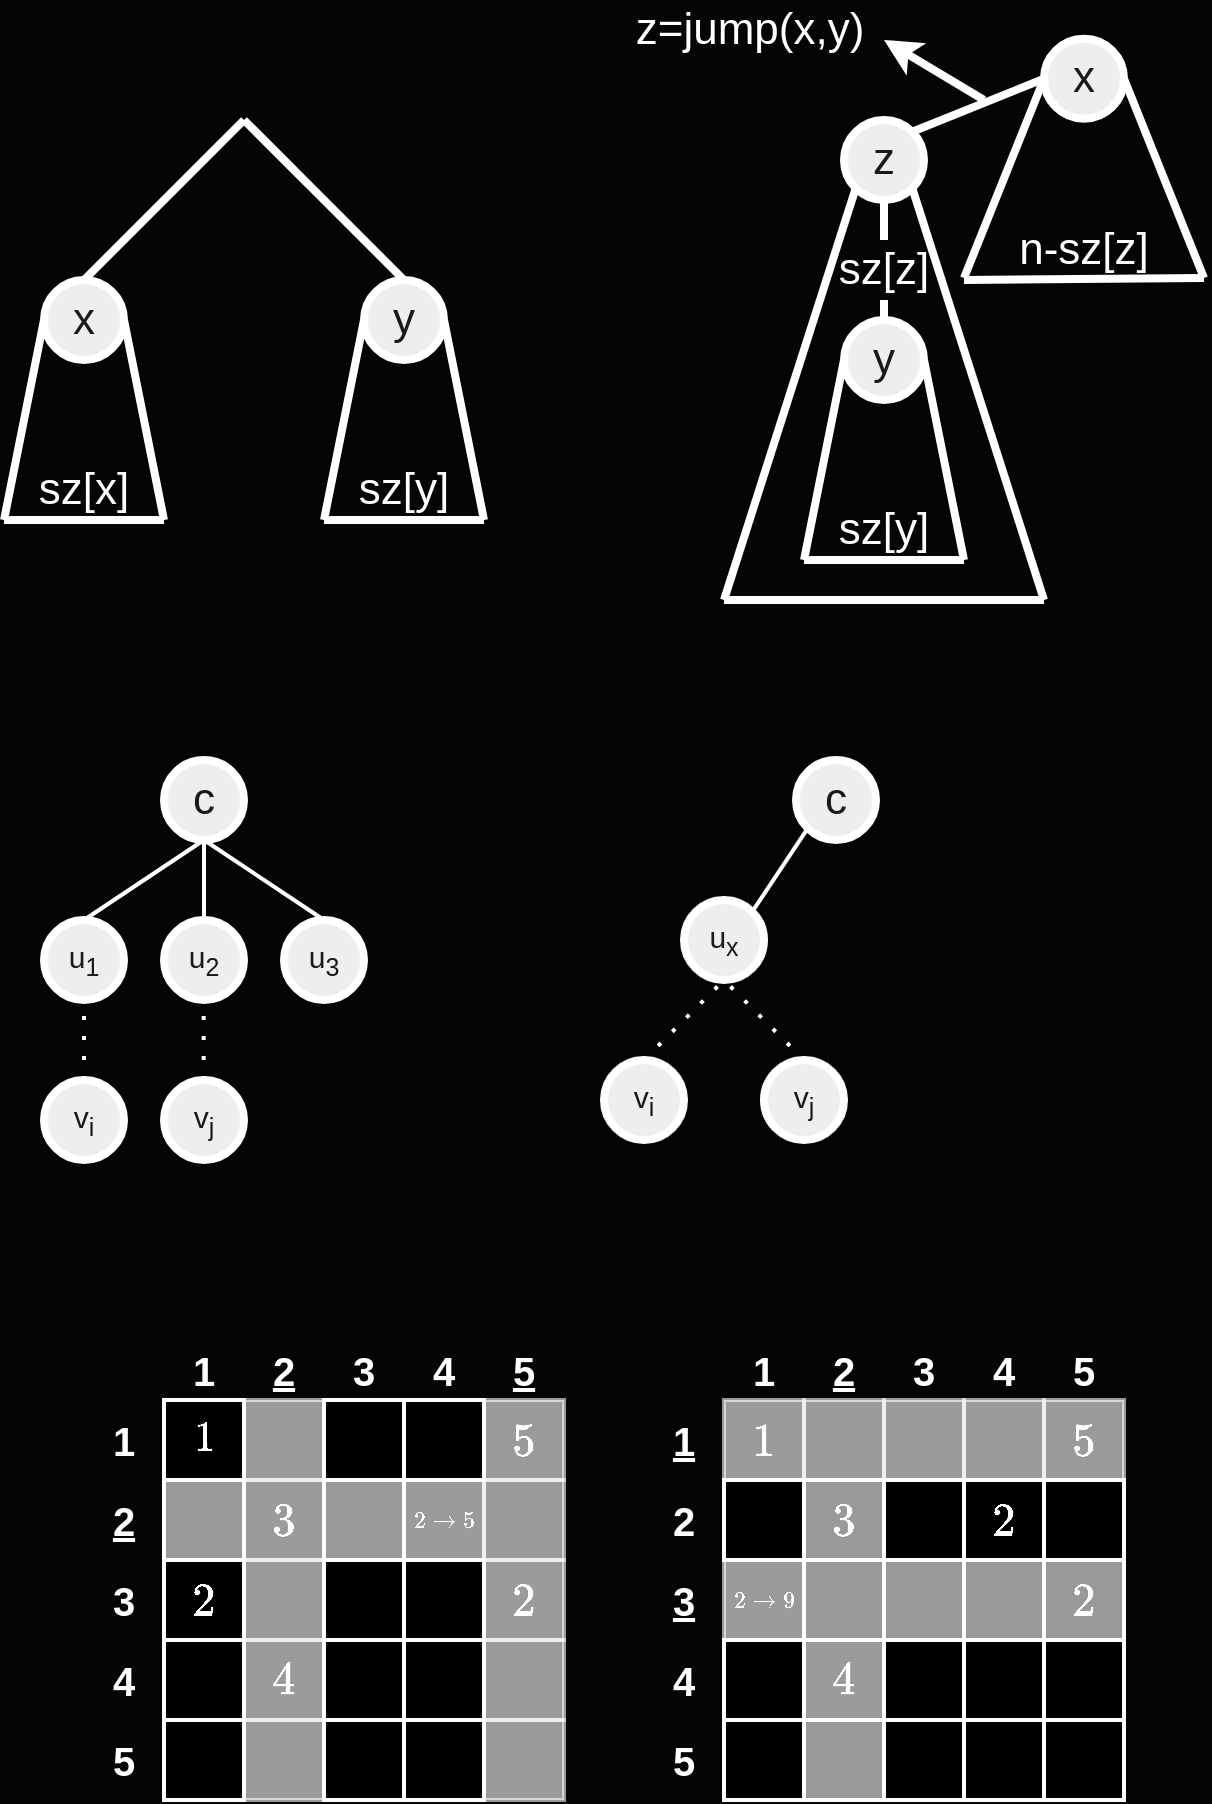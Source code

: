 <mxfile version="22.1.18" type="device" pages="3">
  <diagram name="Trang-1" id="Lo56utUssMUpFLz8nKNu">
    <mxGraphModel dx="1762" dy="974" grid="0" gridSize="10" guides="1" tooltips="1" connect="1" arrows="1" fold="1" page="1" pageScale="1" pageWidth="827" pageHeight="1169" background="#050505" math="1" shadow="0">
      <root>
        <mxCell id="0" />
        <mxCell id="1" parent="0" />
        <mxCell id="YtXNOp7GXrydsBSzh7PC-1" value="" style="endArrow=none;html=1;rounded=0;labelBackgroundColor=none;strokeColor=#FFFFFF;fontColor=default;strokeWidth=4;" parent="1" edge="1">
          <mxGeometry width="50" height="50" relative="1" as="geometry">
            <mxPoint x="120" y="320" as="sourcePoint" />
            <mxPoint x="200" y="240" as="targetPoint" />
          </mxGeometry>
        </mxCell>
        <mxCell id="YtXNOp7GXrydsBSzh7PC-2" value="" style="endArrow=none;html=1;rounded=0;labelBackgroundColor=none;strokeColor=#FFFFFF;fontColor=default;strokeWidth=4;" parent="1" edge="1">
          <mxGeometry width="50" height="50" relative="1" as="geometry">
            <mxPoint x="200" y="240" as="sourcePoint" />
            <mxPoint x="280" y="320" as="targetPoint" />
          </mxGeometry>
        </mxCell>
        <mxCell id="YtXNOp7GXrydsBSzh7PC-3" value="&lt;font style=&quot;font-size: 22px;&quot;&gt;x&lt;/font&gt;" style="ellipse;whiteSpace=wrap;html=1;aspect=fixed;labelBackgroundColor=none;fillColor=#EEEEEE;strokeColor=#FFFFFF;fontColor=#1A1A1A;strokeWidth=4;" parent="1" vertex="1">
          <mxGeometry x="100" y="320" width="40" height="40" as="geometry" />
        </mxCell>
        <mxCell id="YtXNOp7GXrydsBSzh7PC-4" value="&lt;span style=&quot;font-size: 22px;&quot;&gt;y&lt;/span&gt;" style="ellipse;whiteSpace=wrap;html=1;aspect=fixed;labelBackgroundColor=none;fillColor=#EEEEEE;strokeColor=#FFFFFF;fontColor=#1A1A1A;strokeWidth=4;" parent="1" vertex="1">
          <mxGeometry x="260" y="320" width="40" height="40" as="geometry" />
        </mxCell>
        <mxCell id="YtXNOp7GXrydsBSzh7PC-6" value="" style="endArrow=none;html=1;rounded=0;entryX=0;entryY=0.5;entryDx=0;entryDy=0;labelBackgroundColor=none;strokeColor=#FFFFFF;fontColor=default;strokeWidth=4;" parent="1" target="YtXNOp7GXrydsBSzh7PC-3" edge="1">
          <mxGeometry width="50" height="50" relative="1" as="geometry">
            <mxPoint x="80" y="440" as="sourcePoint" />
            <mxPoint x="440" y="390" as="targetPoint" />
          </mxGeometry>
        </mxCell>
        <mxCell id="YtXNOp7GXrydsBSzh7PC-7" value="" style="endArrow=none;html=1;rounded=0;labelBackgroundColor=none;strokeColor=#FFFFFF;fontColor=default;strokeWidth=4;" parent="1" edge="1">
          <mxGeometry width="50" height="50" relative="1" as="geometry">
            <mxPoint x="160" y="440" as="sourcePoint" />
            <mxPoint x="140" y="340" as="targetPoint" />
          </mxGeometry>
        </mxCell>
        <mxCell id="YtXNOp7GXrydsBSzh7PC-8" value="" style="endArrow=none;html=1;rounded=0;entryX=0;entryY=0.5;entryDx=0;entryDy=0;labelBackgroundColor=none;strokeColor=#FFFFFF;fontColor=default;strokeWidth=4;" parent="1" edge="1">
          <mxGeometry width="50" height="50" relative="1" as="geometry">
            <mxPoint x="240" y="440" as="sourcePoint" />
            <mxPoint x="260" y="340" as="targetPoint" />
          </mxGeometry>
        </mxCell>
        <mxCell id="YtXNOp7GXrydsBSzh7PC-9" value="" style="endArrow=none;html=1;rounded=0;entryX=1;entryY=0.5;entryDx=0;entryDy=0;labelBackgroundColor=none;strokeColor=#FFFFFF;fontColor=default;strokeWidth=4;" parent="1" edge="1">
          <mxGeometry width="50" height="50" relative="1" as="geometry">
            <mxPoint x="320" y="440" as="sourcePoint" />
            <mxPoint x="300" y="340" as="targetPoint" />
          </mxGeometry>
        </mxCell>
        <mxCell id="YtXNOp7GXrydsBSzh7PC-10" value="&lt;font style=&quot;font-size: 22px;&quot;&gt;sz[x]&lt;/font&gt;" style="text;html=1;strokeColor=none;fillColor=none;align=center;verticalAlign=middle;whiteSpace=wrap;rounded=0;labelBackgroundColor=none;fontColor=#FFFFFF;strokeWidth=4;" parent="1" vertex="1">
          <mxGeometry x="90" y="410" width="60" height="30" as="geometry" />
        </mxCell>
        <mxCell id="YtXNOp7GXrydsBSzh7PC-11" value="&lt;font style=&quot;font-size: 22px;&quot;&gt;sz[y]&lt;/font&gt;" style="text;html=1;strokeColor=none;fillColor=none;align=center;verticalAlign=middle;whiteSpace=wrap;rounded=0;labelBackgroundColor=none;fontColor=#FFFFFF;strokeWidth=4;" parent="1" vertex="1">
          <mxGeometry x="250" y="410" width="60" height="30" as="geometry" />
        </mxCell>
        <mxCell id="YtXNOp7GXrydsBSzh7PC-12" value="" style="endArrow=none;html=1;rounded=0;labelBackgroundColor=none;strokeColor=#FFFFFF;fontColor=default;strokeWidth=4;" parent="1" edge="1">
          <mxGeometry width="50" height="50" relative="1" as="geometry">
            <mxPoint x="240" y="440" as="sourcePoint" />
            <mxPoint x="320" y="440" as="targetPoint" />
          </mxGeometry>
        </mxCell>
        <mxCell id="YtXNOp7GXrydsBSzh7PC-13" value="" style="endArrow=none;html=1;rounded=0;labelBackgroundColor=none;strokeColor=#FFFFFF;fontColor=default;strokeWidth=4;" parent="1" edge="1">
          <mxGeometry width="50" height="50" relative="1" as="geometry">
            <mxPoint x="80" y="440" as="sourcePoint" />
            <mxPoint x="160" y="440" as="targetPoint" />
          </mxGeometry>
        </mxCell>
        <mxCell id="YtXNOp7GXrydsBSzh7PC-14" value="&lt;span style=&quot;font-size: 22px;&quot;&gt;z&lt;/span&gt;" style="ellipse;whiteSpace=wrap;html=1;aspect=fixed;labelBackgroundColor=none;fillColor=#EEEEEE;strokeColor=#FFFFFF;fontColor=#1A1A1A;strokeWidth=4;" parent="1" vertex="1">
          <mxGeometry x="500" y="240" width="40" height="40" as="geometry" />
        </mxCell>
        <mxCell id="YtXNOp7GXrydsBSzh7PC-15" value="&lt;span style=&quot;font-size: 22px;&quot;&gt;y&lt;/span&gt;" style="ellipse;whiteSpace=wrap;html=1;aspect=fixed;labelBackgroundColor=none;fillColor=#EEEEEE;strokeColor=#FFFFFF;fontColor=#1A1A1A;strokeWidth=4;" parent="1" vertex="1">
          <mxGeometry x="500" y="340" width="40" height="40" as="geometry" />
        </mxCell>
        <mxCell id="YtXNOp7GXrydsBSzh7PC-16" value="" style="endArrow=none;html=1;rounded=0;entryX=0;entryY=0.5;entryDx=0;entryDy=0;labelBackgroundColor=none;strokeColor=#FFFFFF;fontColor=default;strokeWidth=4;" parent="1" edge="1">
          <mxGeometry width="50" height="50" relative="1" as="geometry">
            <mxPoint x="480" y="460" as="sourcePoint" />
            <mxPoint x="500" y="360" as="targetPoint" />
          </mxGeometry>
        </mxCell>
        <mxCell id="YtXNOp7GXrydsBSzh7PC-17" value="" style="endArrow=none;html=1;rounded=0;entryX=1;entryY=0.5;entryDx=0;entryDy=0;labelBackgroundColor=none;strokeColor=#FFFFFF;fontColor=default;strokeWidth=4;" parent="1" edge="1">
          <mxGeometry width="50" height="50" relative="1" as="geometry">
            <mxPoint x="560" y="460" as="sourcePoint" />
            <mxPoint x="540" y="360" as="targetPoint" />
          </mxGeometry>
        </mxCell>
        <mxCell id="YtXNOp7GXrydsBSzh7PC-18" value="&lt;font style=&quot;font-size: 22px;&quot;&gt;sz[y]&lt;/font&gt;" style="text;html=1;strokeColor=none;fillColor=none;align=center;verticalAlign=middle;whiteSpace=wrap;rounded=0;labelBackgroundColor=none;fontColor=#FFFFFF;strokeWidth=4;" parent="1" vertex="1">
          <mxGeometry x="490" y="430" width="60" height="30" as="geometry" />
        </mxCell>
        <mxCell id="YtXNOp7GXrydsBSzh7PC-19" value="" style="endArrow=none;html=1;rounded=0;labelBackgroundColor=none;strokeColor=#FFFFFF;fontColor=default;strokeWidth=4;" parent="1" edge="1">
          <mxGeometry width="50" height="50" relative="1" as="geometry">
            <mxPoint x="480" y="460" as="sourcePoint" />
            <mxPoint x="560" y="460" as="targetPoint" />
          </mxGeometry>
        </mxCell>
        <mxCell id="YtXNOp7GXrydsBSzh7PC-26" value="" style="endArrow=none;html=1;rounded=0;entryX=0;entryY=1;entryDx=0;entryDy=0;labelBackgroundColor=none;strokeColor=#FFFFFF;fontColor=default;strokeWidth=4;" parent="1" target="YtXNOp7GXrydsBSzh7PC-14" edge="1">
          <mxGeometry width="50" height="50" relative="1" as="geometry">
            <mxPoint x="440" y="480" as="sourcePoint" />
            <mxPoint x="490" y="370" as="targetPoint" />
          </mxGeometry>
        </mxCell>
        <mxCell id="YtXNOp7GXrydsBSzh7PC-27" value="" style="endArrow=none;html=1;rounded=0;entryX=1;entryY=1;entryDx=0;entryDy=0;labelBackgroundColor=none;strokeColor=#FFFFFF;fontColor=default;strokeWidth=4;" parent="1" target="YtXNOp7GXrydsBSzh7PC-14" edge="1">
          <mxGeometry width="50" height="50" relative="1" as="geometry">
            <mxPoint x="600" y="480" as="sourcePoint" />
            <mxPoint x="490" y="370" as="targetPoint" />
          </mxGeometry>
        </mxCell>
        <mxCell id="YtXNOp7GXrydsBSzh7PC-20" value="&lt;font style=&quot;font-size: 22px;&quot;&gt;sz[z]&lt;/font&gt;" style="text;html=1;strokeColor=none;fillColor=none;align=center;verticalAlign=middle;whiteSpace=wrap;rounded=0;labelBackgroundColor=none;fontColor=#FFFFFF;strokeWidth=4;" parent="1" vertex="1">
          <mxGeometry x="490" y="300" width="60" height="30" as="geometry" />
        </mxCell>
        <mxCell id="YtXNOp7GXrydsBSzh7PC-34" value="" style="endArrow=none;html=1;rounded=0;exitX=0.5;exitY=1;exitDx=0;exitDy=0;entryX=0.5;entryY=0;entryDx=0;entryDy=0;labelBackgroundColor=none;strokeColor=#FFFFFF;fontColor=default;strokeWidth=4;" parent="1" source="YtXNOp7GXrydsBSzh7PC-20" target="YtXNOp7GXrydsBSzh7PC-15" edge="1">
          <mxGeometry width="50" height="50" relative="1" as="geometry">
            <mxPoint x="570" y="330" as="sourcePoint" />
            <mxPoint x="620" y="280" as="targetPoint" />
          </mxGeometry>
        </mxCell>
        <mxCell id="YtXNOp7GXrydsBSzh7PC-35" value="" style="endArrow=none;html=1;rounded=0;exitX=0.5;exitY=0;exitDx=0;exitDy=0;entryX=0.5;entryY=1;entryDx=0;entryDy=0;labelBackgroundColor=none;strokeColor=#FFFFFF;fontColor=default;strokeWidth=4;" parent="1" source="YtXNOp7GXrydsBSzh7PC-20" target="YtXNOp7GXrydsBSzh7PC-14" edge="1">
          <mxGeometry width="50" height="50" relative="1" as="geometry">
            <mxPoint x="580" y="310" as="sourcePoint" />
            <mxPoint x="630" y="260" as="targetPoint" />
          </mxGeometry>
        </mxCell>
        <mxCell id="YtXNOp7GXrydsBSzh7PC-36" value="" style="endArrow=none;html=1;rounded=0;labelBackgroundColor=none;strokeColor=#FFFFFF;fontColor=default;strokeWidth=4;" parent="1" edge="1">
          <mxGeometry width="50" height="50" relative="1" as="geometry">
            <mxPoint x="440" y="480" as="sourcePoint" />
            <mxPoint x="600" y="480" as="targetPoint" />
          </mxGeometry>
        </mxCell>
        <mxCell id="YtXNOp7GXrydsBSzh7PC-37" value="&lt;font style=&quot;font-size: 22px;&quot;&gt;x&lt;/font&gt;" style="ellipse;whiteSpace=wrap;html=1;aspect=fixed;labelBackgroundColor=none;fillColor=#EEEEEE;strokeColor=#FFFFFF;fontColor=#1A1A1A;strokeWidth=4;" parent="1" vertex="1">
          <mxGeometry x="600" y="199.38" width="40" height="40" as="geometry" />
        </mxCell>
        <mxCell id="YtXNOp7GXrydsBSzh7PC-38" value="" style="endArrow=none;html=1;rounded=0;entryX=0;entryY=0.5;entryDx=0;entryDy=0;labelBackgroundColor=none;strokeColor=#FFFFFF;fontColor=default;strokeWidth=4;" parent="1" target="YtXNOp7GXrydsBSzh7PC-37" edge="1">
          <mxGeometry width="50" height="50" relative="1" as="geometry">
            <mxPoint x="560" y="319" as="sourcePoint" />
            <mxPoint x="940" y="269.38" as="targetPoint" />
          </mxGeometry>
        </mxCell>
        <mxCell id="YtXNOp7GXrydsBSzh7PC-39" value="" style="endArrow=none;html=1;rounded=0;labelBackgroundColor=none;strokeColor=#FFFFFF;fontColor=default;strokeWidth=4;" parent="1" edge="1">
          <mxGeometry width="50" height="50" relative="1" as="geometry">
            <mxPoint x="680" y="319" as="sourcePoint" />
            <mxPoint x="640" y="219.38" as="targetPoint" />
          </mxGeometry>
        </mxCell>
        <mxCell id="YtXNOp7GXrydsBSzh7PC-40" value="&lt;font style=&quot;font-size: 22px;&quot;&gt;n-sz[z]&lt;/font&gt;" style="text;html=1;strokeColor=none;fillColor=none;align=center;verticalAlign=middle;whiteSpace=wrap;rounded=0;labelBackgroundColor=none;fontColor=#FFFFFF;strokeWidth=4;" parent="1" vertex="1">
          <mxGeometry x="570" y="290" width="100" height="30" as="geometry" />
        </mxCell>
        <mxCell id="YtXNOp7GXrydsBSzh7PC-41" value="" style="endArrow=none;html=1;rounded=0;labelBackgroundColor=none;strokeColor=#FFFFFF;fontColor=default;strokeWidth=4;" parent="1" edge="1">
          <mxGeometry width="50" height="50" relative="1" as="geometry">
            <mxPoint x="560" y="320" as="sourcePoint" />
            <mxPoint x="680" y="319" as="targetPoint" />
          </mxGeometry>
        </mxCell>
        <mxCell id="YtXNOp7GXrydsBSzh7PC-42" value="" style="endArrow=none;html=1;rounded=0;entryX=0;entryY=0.5;entryDx=0;entryDy=0;exitX=1;exitY=0;exitDx=0;exitDy=0;labelBackgroundColor=none;strokeColor=#FFFFFF;fontColor=default;strokeWidth=4;" parent="1" source="YtXNOp7GXrydsBSzh7PC-14" target="YtXNOp7GXrydsBSzh7PC-37" edge="1">
          <mxGeometry width="50" height="50" relative="1" as="geometry">
            <mxPoint x="300" y="350" as="sourcePoint" />
            <mxPoint x="350" y="300" as="targetPoint" />
          </mxGeometry>
        </mxCell>
        <mxCell id="YtXNOp7GXrydsBSzh7PC-43" value="" style="endArrow=classic;html=1;rounded=0;labelBackgroundColor=none;strokeColor=#FFFFFF;fontColor=default;strokeWidth=4;" parent="1" edge="1">
          <mxGeometry width="50" height="50" relative="1" as="geometry">
            <mxPoint x="570" y="230" as="sourcePoint" />
            <mxPoint x="520" y="200" as="targetPoint" />
          </mxGeometry>
        </mxCell>
        <mxCell id="YtXNOp7GXrydsBSzh7PC-44" value="&lt;font style=&quot;font-size: 22px;&quot;&gt;z=jump(x,y)&lt;/font&gt;" style="text;html=1;strokeColor=none;fillColor=none;align=center;verticalAlign=middle;whiteSpace=wrap;rounded=0;labelBackgroundColor=none;fontColor=#FFFFFF;strokeWidth=4;" parent="1" vertex="1">
          <mxGeometry x="390" y="180" width="126" height="30" as="geometry" />
        </mxCell>
        <mxCell id="YtXNOp7GXrydsBSzh7PC-47" value="&lt;span style=&quot;font-size: 22px;&quot;&gt;c&lt;/span&gt;" style="ellipse;whiteSpace=wrap;html=1;aspect=fixed;labelBackgroundColor=none;fillColor=#EEEEEE;strokeColor=#FFFFFF;fontColor=#1A1A1A;strokeWidth=4;" parent="1" vertex="1">
          <mxGeometry x="160" y="560" width="40" height="40" as="geometry" />
        </mxCell>
        <mxCell id="YtXNOp7GXrydsBSzh7PC-48" value="" style="endArrow=none;html=1;rounded=0;strokeColor=#FFFFFF;fontColor=#FFFFFF;strokeWidth=2;" parent="1" edge="1">
          <mxGeometry width="50" height="50" relative="1" as="geometry">
            <mxPoint x="120" y="640" as="sourcePoint" />
            <mxPoint x="180" y="600" as="targetPoint" />
          </mxGeometry>
        </mxCell>
        <mxCell id="YtXNOp7GXrydsBSzh7PC-49" value="" style="endArrow=none;html=1;rounded=0;strokeColor=#FFFFFF;fontColor=#FFFFFF;strokeWidth=2;" parent="1" edge="1">
          <mxGeometry width="50" height="50" relative="1" as="geometry">
            <mxPoint x="180" y="640" as="sourcePoint" />
            <mxPoint x="180" y="600" as="targetPoint" />
          </mxGeometry>
        </mxCell>
        <mxCell id="YtXNOp7GXrydsBSzh7PC-50" value="" style="endArrow=none;html=1;rounded=0;strokeColor=#FFFFFF;fontColor=#FFFFFF;strokeWidth=2;" parent="1" edge="1">
          <mxGeometry width="50" height="50" relative="1" as="geometry">
            <mxPoint x="240" y="640" as="sourcePoint" />
            <mxPoint x="180" y="600" as="targetPoint" />
          </mxGeometry>
        </mxCell>
        <mxCell id="YtXNOp7GXrydsBSzh7PC-51" value="&lt;span style=&quot;font-size: 15px;&quot;&gt;u&lt;sub&gt;1&lt;/sub&gt;&lt;/span&gt;" style="ellipse;whiteSpace=wrap;html=1;aspect=fixed;labelBackgroundColor=none;fillColor=#EEEEEE;strokeColor=#FFFFFF;fontColor=#1A1A1A;strokeWidth=4;fontSize=15;" parent="1" vertex="1">
          <mxGeometry x="100" y="640" width="40" height="40" as="geometry" />
        </mxCell>
        <mxCell id="YtXNOp7GXrydsBSzh7PC-52" value="&lt;span style=&quot;font-size: 15px;&quot;&gt;u&lt;sub&gt;2&lt;/sub&gt;&lt;/span&gt;" style="ellipse;whiteSpace=wrap;html=1;aspect=fixed;labelBackgroundColor=none;fillColor=#EEEEEE;strokeColor=#FFFFFF;fontColor=#1A1A1A;strokeWidth=4;fontSize=15;" parent="1" vertex="1">
          <mxGeometry x="160" y="640" width="40" height="40" as="geometry" />
        </mxCell>
        <mxCell id="YtXNOp7GXrydsBSzh7PC-53" value="&lt;span style=&quot;font-size: 15px;&quot;&gt;u&lt;sub&gt;3&lt;/sub&gt;&lt;/span&gt;" style="ellipse;whiteSpace=wrap;html=1;aspect=fixed;labelBackgroundColor=none;fillColor=#EEEEEE;strokeColor=#FFFFFF;fontColor=#1A1A1A;strokeWidth=4;fontSize=15;" parent="1" vertex="1">
          <mxGeometry x="220" y="640" width="40" height="40" as="geometry" />
        </mxCell>
        <mxCell id="YtXNOp7GXrydsBSzh7PC-56" value="" style="endArrow=none;dashed=1;html=1;dashPattern=1 4;strokeWidth=2;rounded=0;strokeColor=#FFFFFF;fontColor=#FFFFFF;" parent="1" edge="1">
          <mxGeometry width="50" height="50" relative="1" as="geometry">
            <mxPoint x="120" y="720" as="sourcePoint" />
            <mxPoint x="120" y="680" as="targetPoint" />
          </mxGeometry>
        </mxCell>
        <mxCell id="YtXNOp7GXrydsBSzh7PC-57" value="" style="endArrow=none;dashed=1;html=1;dashPattern=1 4;strokeWidth=2;rounded=0;strokeColor=#FFFFFF;fontColor=#FFFFFF;" parent="1" edge="1">
          <mxGeometry width="50" height="50" relative="1" as="geometry">
            <mxPoint x="179.84" y="720" as="sourcePoint" />
            <mxPoint x="179.84" y="680" as="targetPoint" />
          </mxGeometry>
        </mxCell>
        <mxCell id="YtXNOp7GXrydsBSzh7PC-58" value="v&lt;sub&gt;i&lt;/sub&gt;" style="ellipse;whiteSpace=wrap;html=1;aspect=fixed;labelBackgroundColor=none;fillColor=#EEEEEE;strokeColor=#FFFFFF;fontColor=#1A1A1A;strokeWidth=4;fontSize=15;" parent="1" vertex="1">
          <mxGeometry x="100" y="720" width="40" height="40" as="geometry" />
        </mxCell>
        <mxCell id="YtXNOp7GXrydsBSzh7PC-59" value="v&lt;sub&gt;j&lt;/sub&gt;" style="ellipse;whiteSpace=wrap;html=1;aspect=fixed;labelBackgroundColor=none;fillColor=#EEEEEE;strokeColor=#FFFFFF;fontColor=#1A1A1A;strokeWidth=4;fontSize=15;" parent="1" vertex="1">
          <mxGeometry x="160" y="720" width="40" height="40" as="geometry" />
        </mxCell>
        <mxCell id="YtXNOp7GXrydsBSzh7PC-61" value="u&lt;sub&gt;x&lt;/sub&gt;" style="ellipse;whiteSpace=wrap;html=1;aspect=fixed;labelBackgroundColor=none;fillColor=#EEEEEE;strokeColor=#FFFFFF;fontColor=#1A1A1A;strokeWidth=4;fontSize=15;" parent="1" vertex="1">
          <mxGeometry x="420" y="630" width="40" height="40" as="geometry" />
        </mxCell>
        <mxCell id="YtXNOp7GXrydsBSzh7PC-62" value="&lt;span style=&quot;font-size: 22px;&quot;&gt;c&lt;/span&gt;" style="ellipse;whiteSpace=wrap;html=1;aspect=fixed;labelBackgroundColor=none;fillColor=#EEEEEE;strokeColor=#FFFFFF;fontColor=#1A1A1A;strokeWidth=4;" parent="1" vertex="1">
          <mxGeometry x="476" y="560" width="40" height="40" as="geometry" />
        </mxCell>
        <mxCell id="YtXNOp7GXrydsBSzh7PC-63" value="" style="endArrow=none;html=1;rounded=0;strokeColor=#FFFFFF;fontColor=#FFFFFF;exitX=1;exitY=0;exitDx=0;exitDy=0;entryX=0;entryY=1;entryDx=0;entryDy=0;strokeWidth=2;" parent="1" source="YtXNOp7GXrydsBSzh7PC-61" target="YtXNOp7GXrydsBSzh7PC-62" edge="1">
          <mxGeometry width="50" height="50" relative="1" as="geometry">
            <mxPoint x="440" y="650" as="sourcePoint" />
            <mxPoint x="490" y="600" as="targetPoint" />
          </mxGeometry>
        </mxCell>
        <mxCell id="YtXNOp7GXrydsBSzh7PC-64" value="" style="endArrow=none;dashed=1;html=1;dashPattern=1 4;strokeWidth=2;rounded=0;strokeColor=#FFFFFF;fontColor=#FFFFFF;entryX=0.5;entryY=1;entryDx=0;entryDy=0;exitX=0.5;exitY=0;exitDx=0;exitDy=0;" parent="1" source="YtXNOp7GXrydsBSzh7PC-65" target="YtXNOp7GXrydsBSzh7PC-61" edge="1">
          <mxGeometry width="50" height="50" relative="1" as="geometry">
            <mxPoint x="479.84" y="690" as="sourcePoint" />
            <mxPoint x="479.84" y="650" as="targetPoint" />
          </mxGeometry>
        </mxCell>
        <mxCell id="YtXNOp7GXrydsBSzh7PC-65" value="v&lt;sub&gt;j&lt;/sub&gt;" style="ellipse;whiteSpace=wrap;html=1;aspect=fixed;labelBackgroundColor=none;fillColor=#EEEEEE;strokeColor=#FFFFFF;fontColor=#1A1A1A;strokeWidth=4;fontSize=15;" parent="1" vertex="1">
          <mxGeometry x="460" y="710" width="40" height="40" as="geometry" />
        </mxCell>
        <mxCell id="YtXNOp7GXrydsBSzh7PC-66" value="v&lt;sub&gt;i&lt;/sub&gt;" style="ellipse;whiteSpace=wrap;html=1;aspect=fixed;labelBackgroundColor=none;fillColor=#EEEEEE;strokeColor=#FFFFFF;fontColor=#1A1A1A;strokeWidth=4;fontSize=15;" parent="1" vertex="1">
          <mxGeometry x="380" y="710" width="40" height="40" as="geometry" />
        </mxCell>
        <mxCell id="YtXNOp7GXrydsBSzh7PC-67" value="" style="endArrow=none;dashed=1;html=1;dashPattern=1 4;strokeWidth=2;rounded=0;strokeColor=#FFFFFF;fontColor=#FFFFFF;entryX=0.5;entryY=1;entryDx=0;entryDy=0;exitX=0.5;exitY=0;exitDx=0;exitDy=0;" parent="1" source="YtXNOp7GXrydsBSzh7PC-66" target="YtXNOp7GXrydsBSzh7PC-61" edge="1">
          <mxGeometry width="50" height="50" relative="1" as="geometry">
            <mxPoint x="490" y="720" as="sourcePoint" />
            <mxPoint x="450" y="680" as="targetPoint" />
          </mxGeometry>
        </mxCell>
        <mxCell id="d4JrblzLSaVEqb2wmgps-1" value="&lt;font size=&quot;1&quot; style=&quot;&quot; color=&quot;#ffffff&quot;&gt;&lt;b style=&quot;font-size: 18px;&quot;&gt;`1`&lt;/b&gt;&lt;/font&gt;" style="whiteSpace=wrap;html=1;aspect=fixed;fillColor=#000000;strokeColor=#FFFFFF;strokeWidth=2;" vertex="1" parent="1">
          <mxGeometry x="160" y="880" width="40" height="40" as="geometry" />
        </mxCell>
        <mxCell id="d4JrblzLSaVEqb2wmgps-2" value="" style="whiteSpace=wrap;html=1;aspect=fixed;fillColor=#FFFFFF;strokeColor=#FFFFFF;strokeWidth=2;fillStyle=solid;gradientColor=none;opacity=60;" vertex="1" parent="1">
          <mxGeometry x="200" y="880" width="40" height="40" as="geometry" />
        </mxCell>
        <mxCell id="d4JrblzLSaVEqb2wmgps-3" value="" style="whiteSpace=wrap;html=1;aspect=fixed;fillColor=#000000;strokeColor=#FFFFFF;strokeWidth=2;" vertex="1" parent="1">
          <mxGeometry x="240" y="880" width="40" height="40" as="geometry" />
        </mxCell>
        <mxCell id="d4JrblzLSaVEqb2wmgps-4" value="" style="whiteSpace=wrap;html=1;aspect=fixed;fillColor=#000000;strokeColor=#FFFFFF;strokeWidth=2;" vertex="1" parent="1">
          <mxGeometry x="280" y="880" width="40" height="40" as="geometry" />
        </mxCell>
        <mxCell id="d4JrblzLSaVEqb2wmgps-6" value="" style="whiteSpace=wrap;html=1;aspect=fixed;fillColor=#000000;strokeColor=#FFFFFF;strokeWidth=2;" vertex="1" parent="1">
          <mxGeometry x="160" y="920" width="40" height="40" as="geometry" />
        </mxCell>
        <mxCell id="d4JrblzLSaVEqb2wmgps-8" value="" style="whiteSpace=wrap;html=1;aspect=fixed;fillColor=#000000;strokeColor=#FFFFFF;strokeWidth=2;" vertex="1" parent="1">
          <mxGeometry x="240" y="920" width="40" height="40" as="geometry" />
        </mxCell>
        <mxCell id="d4JrblzLSaVEqb2wmgps-10" value="" style="whiteSpace=wrap;html=1;aspect=fixed;fillColor=#FFFFFF;strokeColor=#FFFFFF;strokeWidth=2;fillStyle=solid;gradientColor=none;opacity=60;" vertex="1" parent="1">
          <mxGeometry x="320" y="920" width="40" height="40" as="geometry" />
        </mxCell>
        <mxCell id="d4JrblzLSaVEqb2wmgps-12" value="" style="whiteSpace=wrap;html=1;aspect=fixed;fillColor=#FFFFFF;strokeColor=#FFFFFF;strokeWidth=2;fillStyle=solid;gradientColor=none;opacity=60;" vertex="1" parent="1">
          <mxGeometry x="200" y="960" width="40" height="40" as="geometry" />
        </mxCell>
        <mxCell id="d4JrblzLSaVEqb2wmgps-13" value="" style="whiteSpace=wrap;html=1;aspect=fixed;fillColor=#000000;strokeColor=#FFFFFF;strokeWidth=2;" vertex="1" parent="1">
          <mxGeometry x="240" y="960" width="40" height="40" as="geometry" />
        </mxCell>
        <mxCell id="d4JrblzLSaVEqb2wmgps-14" value="" style="whiteSpace=wrap;html=1;aspect=fixed;fillColor=#000000;strokeColor=#FFFFFF;strokeWidth=2;" vertex="1" parent="1">
          <mxGeometry x="280" y="960" width="40" height="40" as="geometry" />
        </mxCell>
        <mxCell id="d4JrblzLSaVEqb2wmgps-16" value="" style="whiteSpace=wrap;html=1;aspect=fixed;fillColor=#000000;strokeColor=#FFFFFF;strokeWidth=2;" vertex="1" parent="1">
          <mxGeometry x="160" y="1000" width="40" height="40" as="geometry" />
        </mxCell>
        <mxCell id="d4JrblzLSaVEqb2wmgps-18" value="" style="whiteSpace=wrap;html=1;aspect=fixed;fillColor=#000000;strokeColor=#FFFFFF;strokeWidth=2;" vertex="1" parent="1">
          <mxGeometry x="240" y="1000" width="40" height="40" as="geometry" />
        </mxCell>
        <mxCell id="d4JrblzLSaVEqb2wmgps-19" value="" style="whiteSpace=wrap;html=1;aspect=fixed;fillColor=#000000;strokeColor=#FFFFFF;strokeWidth=2;" vertex="1" parent="1">
          <mxGeometry x="280" y="1000" width="40" height="40" as="geometry" />
        </mxCell>
        <mxCell id="d4JrblzLSaVEqb2wmgps-20" value="" style="whiteSpace=wrap;html=1;aspect=fixed;fillColor=#FFFFFF;strokeColor=#FFFFFF;strokeWidth=2;fillStyle=solid;gradientColor=none;opacity=60;" vertex="1" parent="1">
          <mxGeometry x="320" y="1000" width="40" height="40" as="geometry" />
        </mxCell>
        <mxCell id="d4JrblzLSaVEqb2wmgps-21" value="" style="whiteSpace=wrap;html=1;aspect=fixed;fillColor=#000000;strokeColor=#FFFFFF;strokeWidth=2;" vertex="1" parent="1">
          <mxGeometry x="160" y="1040" width="40" height="40" as="geometry" />
        </mxCell>
        <mxCell id="d4JrblzLSaVEqb2wmgps-22" value="" style="whiteSpace=wrap;html=1;aspect=fixed;fillColor=#FFFFFF;strokeColor=#FFFFFF;strokeWidth=2;fillStyle=solid;gradientColor=none;opacity=60;" vertex="1" parent="1">
          <mxGeometry x="200" y="1040" width="40" height="40" as="geometry" />
        </mxCell>
        <mxCell id="d4JrblzLSaVEqb2wmgps-23" value="" style="whiteSpace=wrap;html=1;aspect=fixed;fillColor=#000000;strokeColor=#FFFFFF;strokeWidth=2;" vertex="1" parent="1">
          <mxGeometry x="240" y="1040" width="40" height="40" as="geometry" />
        </mxCell>
        <mxCell id="d4JrblzLSaVEqb2wmgps-24" value="" style="whiteSpace=wrap;html=1;aspect=fixed;fillColor=#000000;strokeColor=#FFFFFF;strokeWidth=2;" vertex="1" parent="1">
          <mxGeometry x="280" y="1040" width="40" height="40" as="geometry" />
        </mxCell>
        <mxCell id="d4JrblzLSaVEqb2wmgps-25" value="" style="whiteSpace=wrap;html=1;aspect=fixed;fillColor=#FFFFFF;strokeColor=#FFFFFF;strokeWidth=2;fillStyle=solid;gradientColor=none;opacity=60;" vertex="1" parent="1">
          <mxGeometry x="320" y="1040" width="40" height="40" as="geometry" />
        </mxCell>
        <mxCell id="d4JrblzLSaVEqb2wmgps-26" value="&lt;font color=&quot;#ffffff&quot;&gt;&lt;span style=&quot;font-size: 20px;&quot;&gt;&lt;b&gt;`5`&lt;/b&gt;&lt;/span&gt;&lt;/font&gt;" style="whiteSpace=wrap;html=1;aspect=fixed;fillColor=#FFFFFF;strokeColor=#FFFFFF;strokeWidth=2;fillStyle=solid;gradientColor=none;opacity=60;" vertex="1" parent="1">
          <mxGeometry x="320" y="880" width="40" height="40" as="geometry" />
        </mxCell>
        <mxCell id="d4JrblzLSaVEqb2wmgps-27" value="&lt;font color=&quot;#ffffff&quot;&gt;&lt;span style=&quot;font-size: 20px;&quot;&gt;&lt;b&gt;`3`&lt;/b&gt;&lt;/span&gt;&lt;/font&gt;" style="whiteSpace=wrap;html=1;aspect=fixed;fillColor=#FFFFFF;strokeColor=#FFFFFF;strokeWidth=2;fillStyle=solid;gradientColor=none;opacity=60;" vertex="1" parent="1">
          <mxGeometry x="200" y="920" width="40" height="40" as="geometry" />
        </mxCell>
        <mxCell id="d4JrblzLSaVEqb2wmgps-28" value="&lt;font color=&quot;#ffffff&quot;&gt;&lt;span style=&quot;font-size: 20px;&quot;&gt;&lt;b&gt;`2`&lt;/b&gt;&lt;/span&gt;&lt;/font&gt;" style="whiteSpace=wrap;html=1;aspect=fixed;fillColor=#000000;strokeColor=#FFFFFF;strokeWidth=2;" vertex="1" parent="1">
          <mxGeometry x="160" y="960" width="40" height="40" as="geometry" />
        </mxCell>
        <mxCell id="d4JrblzLSaVEqb2wmgps-29" value="&lt;font color=&quot;#ffffff&quot;&gt;&lt;span style=&quot;font-size: 20px;&quot;&gt;&lt;b&gt;`2`&lt;/b&gt;&lt;/span&gt;&lt;/font&gt;" style="whiteSpace=wrap;html=1;aspect=fixed;fillColor=#FFFFFF;strokeColor=#FFFFFF;strokeWidth=2;fillStyle=solid;gradientColor=none;opacity=60;" vertex="1" parent="1">
          <mxGeometry x="320" y="960" width="40" height="40" as="geometry" />
        </mxCell>
        <mxCell id="d4JrblzLSaVEqb2wmgps-30" value="&lt;font color=&quot;#ffffff&quot;&gt;&lt;span style=&quot;font-size: 20px;&quot;&gt;&lt;b&gt;`4`&lt;/b&gt;&lt;/span&gt;&lt;/font&gt;" style="whiteSpace=wrap;html=1;aspect=fixed;fillColor=#FFFFFF;strokeColor=#FFFFFF;strokeWidth=2;fillStyle=solid;gradientColor=none;opacity=60;" vertex="1" parent="1">
          <mxGeometry x="200" y="1000" width="40" height="40" as="geometry" />
        </mxCell>
        <mxCell id="d4JrblzLSaVEqb2wmgps-31" value="" style="whiteSpace=wrap;html=1;aspect=fixed;fillColor=#FFFFFF;strokeColor=#FFFFFF;strokeWidth=2;fillStyle=solid;gradientColor=none;opacity=60;" vertex="1" parent="1">
          <mxGeometry x="160" y="920" width="40" height="40" as="geometry" />
        </mxCell>
        <mxCell id="d4JrblzLSaVEqb2wmgps-32" value="" style="whiteSpace=wrap;html=1;aspect=fixed;fillColor=#FFFFFF;strokeColor=#FFFFFF;strokeWidth=2;fillStyle=solid;gradientColor=none;opacity=60;" vertex="1" parent="1">
          <mxGeometry x="240" y="920" width="40" height="40" as="geometry" />
        </mxCell>
        <mxCell id="d4JrblzLSaVEqb2wmgps-33" value="&lt;font style=&quot;font-size: 10px;&quot;&gt;`2 \to 5`&lt;/font&gt;" style="whiteSpace=wrap;html=1;aspect=fixed;fillColor=#FFFFFF;strokeColor=#FFFFFF;strokeWidth=2;fillStyle=solid;gradientColor=none;opacity=60;fontColor=#FFFFFF;fontStyle=1" vertex="1" parent="1">
          <mxGeometry x="280" y="920" width="40" height="40" as="geometry" />
        </mxCell>
        <mxCell id="d4JrblzLSaVEqb2wmgps-34" value="1" style="text;strokeColor=none;fillColor=none;align=center;verticalAlign=middle;spacingLeft=4;spacingRight=4;overflow=hidden;points=[[0,0.5],[1,0.5]];portConstraint=eastwest;rotatable=0;whiteSpace=wrap;html=1;fontSize=20;labelBackgroundColor=none;fontColor=#FFFFFF;fontStyle=1" vertex="1" parent="1">
          <mxGeometry x="160" y="850" width="40" height="30" as="geometry" />
        </mxCell>
        <mxCell id="d4JrblzLSaVEqb2wmgps-35" value="2" style="text;strokeColor=none;fillColor=none;align=center;verticalAlign=middle;spacingLeft=4;spacingRight=4;overflow=hidden;points=[[0,0.5],[1,0.5]];portConstraint=eastwest;rotatable=0;whiteSpace=wrap;html=1;fontSize=20;labelBackgroundColor=none;fontColor=#FFFFFF;fontStyle=5" vertex="1" parent="1">
          <mxGeometry x="200" y="850" width="40" height="30" as="geometry" />
        </mxCell>
        <mxCell id="d4JrblzLSaVEqb2wmgps-36" value="3" style="text;strokeColor=none;fillColor=none;align=center;verticalAlign=middle;spacingLeft=4;spacingRight=4;overflow=hidden;points=[[0,0.5],[1,0.5]];portConstraint=eastwest;rotatable=0;whiteSpace=wrap;html=1;fontSize=20;labelBackgroundColor=none;fontColor=#FFFFFF;fontStyle=1" vertex="1" parent="1">
          <mxGeometry x="240" y="850" width="40" height="30" as="geometry" />
        </mxCell>
        <mxCell id="d4JrblzLSaVEqb2wmgps-37" value="4" style="text;strokeColor=none;fillColor=none;align=center;verticalAlign=middle;spacingLeft=4;spacingRight=4;overflow=hidden;points=[[0,0.5],[1,0.5]];portConstraint=eastwest;rotatable=0;whiteSpace=wrap;html=1;fontSize=20;labelBackgroundColor=none;fontColor=#FFFFFF;fontStyle=1" vertex="1" parent="1">
          <mxGeometry x="280" y="850" width="40" height="30" as="geometry" />
        </mxCell>
        <mxCell id="d4JrblzLSaVEqb2wmgps-38" value="5" style="text;strokeColor=none;fillColor=none;align=center;verticalAlign=middle;spacingLeft=4;spacingRight=4;overflow=hidden;points=[[0,0.5],[1,0.5]];portConstraint=eastwest;rotatable=0;whiteSpace=wrap;html=1;fontSize=20;labelBackgroundColor=none;fontColor=#FFFFFF;fontStyle=5" vertex="1" parent="1">
          <mxGeometry x="320" y="850" width="40" height="30" as="geometry" />
        </mxCell>
        <mxCell id="d4JrblzLSaVEqb2wmgps-45" value="1" style="text;strokeColor=none;fillColor=none;align=center;verticalAlign=middle;spacingLeft=4;spacingRight=4;overflow=hidden;points=[[0,0.5],[1,0.5]];portConstraint=eastwest;rotatable=0;whiteSpace=wrap;html=1;fontSize=20;labelBackgroundColor=none;fontColor=#FFFFFF;fontStyle=1" vertex="1" parent="1">
          <mxGeometry x="120" y="885" width="40" height="30" as="geometry" />
        </mxCell>
        <mxCell id="d4JrblzLSaVEqb2wmgps-46" value="2" style="text;strokeColor=none;fillColor=none;align=center;verticalAlign=middle;spacingLeft=4;spacingRight=4;overflow=hidden;points=[[0,0.5],[1,0.5]];portConstraint=eastwest;rotatable=0;whiteSpace=wrap;html=1;fontSize=20;labelBackgroundColor=none;fontColor=#FFFFFF;fontStyle=5" vertex="1" parent="1">
          <mxGeometry x="120" y="925" width="40" height="30" as="geometry" />
        </mxCell>
        <mxCell id="d4JrblzLSaVEqb2wmgps-48" value="3" style="text;strokeColor=none;fillColor=none;align=center;verticalAlign=middle;spacingLeft=4;spacingRight=4;overflow=hidden;points=[[0,0.5],[1,0.5]];portConstraint=eastwest;rotatable=0;whiteSpace=wrap;html=1;fontSize=20;labelBackgroundColor=none;fontColor=#FFFFFF;fontStyle=1" vertex="1" parent="1">
          <mxGeometry x="120" y="965" width="40" height="30" as="geometry" />
        </mxCell>
        <mxCell id="d4JrblzLSaVEqb2wmgps-50" value="4" style="text;strokeColor=none;fillColor=none;align=center;verticalAlign=middle;spacingLeft=4;spacingRight=4;overflow=hidden;points=[[0,0.5],[1,0.5]];portConstraint=eastwest;rotatable=0;whiteSpace=wrap;html=1;fontSize=20;labelBackgroundColor=none;fontColor=#FFFFFF;fontStyle=1" vertex="1" parent="1">
          <mxGeometry x="120" y="1005" width="40" height="30" as="geometry" />
        </mxCell>
        <mxCell id="d4JrblzLSaVEqb2wmgps-52" value="5" style="text;strokeColor=none;fillColor=none;align=center;verticalAlign=middle;spacingLeft=4;spacingRight=4;overflow=hidden;points=[[0,0.5],[1,0.5]];portConstraint=eastwest;rotatable=0;whiteSpace=wrap;html=1;fontSize=20;labelBackgroundColor=none;fontColor=#FFFFFF;fontStyle=1" vertex="1" parent="1">
          <mxGeometry x="120" y="1045" width="40" height="30" as="geometry" />
        </mxCell>
        <mxCell id="d4JrblzLSaVEqb2wmgps-68" value="" style="whiteSpace=wrap;html=1;aspect=fixed;fillColor=none;strokeColor=#FFFFFF;strokeWidth=2;fillStyle=solid;gradientColor=none;opacity=60;" vertex="1" parent="1">
          <mxGeometry x="600" y="920" width="40" height="40" as="geometry" />
        </mxCell>
        <mxCell id="d4JrblzLSaVEqb2wmgps-70" value="" style="whiteSpace=wrap;html=1;aspect=fixed;fillColor=#000000;strokeColor=#FFFFFF;strokeWidth=2;" vertex="1" parent="1">
          <mxGeometry x="520" y="960" width="40" height="40" as="geometry" />
        </mxCell>
        <mxCell id="d4JrblzLSaVEqb2wmgps-71" value="" style="whiteSpace=wrap;html=1;aspect=fixed;fillColor=#000000;strokeColor=#FFFFFF;strokeWidth=2;" vertex="1" parent="1">
          <mxGeometry x="560" y="960" width="40" height="40" as="geometry" />
        </mxCell>
        <mxCell id="d4JrblzLSaVEqb2wmgps-72" value="" style="whiteSpace=wrap;html=1;aspect=fixed;fillColor=#000000;strokeColor=#FFFFFF;strokeWidth=2;" vertex="1" parent="1">
          <mxGeometry x="440" y="1000" width="40" height="40" as="geometry" />
        </mxCell>
        <mxCell id="d4JrblzLSaVEqb2wmgps-73" value="" style="whiteSpace=wrap;html=1;aspect=fixed;fillColor=#000000;strokeColor=#FFFFFF;strokeWidth=2;" vertex="1" parent="1">
          <mxGeometry x="520" y="1000" width="40" height="40" as="geometry" />
        </mxCell>
        <mxCell id="d4JrblzLSaVEqb2wmgps-74" value="" style="whiteSpace=wrap;html=1;aspect=fixed;fillColor=#000000;strokeColor=#FFFFFF;strokeWidth=2;" vertex="1" parent="1">
          <mxGeometry x="560" y="1000" width="40" height="40" as="geometry" />
        </mxCell>
        <mxCell id="d4JrblzLSaVEqb2wmgps-75" value="" style="whiteSpace=wrap;html=1;aspect=fixed;fillColor=none;strokeColor=#FFFFFF;strokeWidth=2;fillStyle=solid;gradientColor=none;opacity=60;" vertex="1" parent="1">
          <mxGeometry x="600" y="1000" width="40" height="40" as="geometry" />
        </mxCell>
        <mxCell id="d4JrblzLSaVEqb2wmgps-76" value="" style="whiteSpace=wrap;html=1;aspect=fixed;fillColor=#000000;strokeColor=#FFFFFF;strokeWidth=2;" vertex="1" parent="1">
          <mxGeometry x="440" y="1040" width="40" height="40" as="geometry" />
        </mxCell>
        <mxCell id="d4JrblzLSaVEqb2wmgps-78" value="" style="whiteSpace=wrap;html=1;aspect=fixed;fillColor=#000000;strokeColor=#FFFFFF;strokeWidth=2;" vertex="1" parent="1">
          <mxGeometry x="520" y="1040" width="40" height="40" as="geometry" />
        </mxCell>
        <mxCell id="d4JrblzLSaVEqb2wmgps-79" value="" style="whiteSpace=wrap;html=1;aspect=fixed;fillColor=#000000;strokeColor=#FFFFFF;strokeWidth=2;" vertex="1" parent="1">
          <mxGeometry x="560" y="1040" width="40" height="40" as="geometry" />
        </mxCell>
        <mxCell id="d4JrblzLSaVEqb2wmgps-80" value="" style="whiteSpace=wrap;html=1;aspect=fixed;fillColor=none;strokeColor=#FFFFFF;strokeWidth=2;fillStyle=solid;gradientColor=none;opacity=60;" vertex="1" parent="1">
          <mxGeometry x="600" y="1040" width="40" height="40" as="geometry" />
        </mxCell>
        <mxCell id="d4JrblzLSaVEqb2wmgps-89" value="1" style="text;strokeColor=none;fillColor=none;align=center;verticalAlign=middle;spacingLeft=4;spacingRight=4;overflow=hidden;points=[[0,0.5],[1,0.5]];portConstraint=eastwest;rotatable=0;whiteSpace=wrap;html=1;fontSize=20;labelBackgroundColor=none;fontColor=#FFFFFF;fontStyle=1" vertex="1" parent="1">
          <mxGeometry x="440" y="850" width="40" height="30" as="geometry" />
        </mxCell>
        <mxCell id="d4JrblzLSaVEqb2wmgps-90" value="2" style="text;strokeColor=none;fillColor=none;align=center;verticalAlign=middle;spacingLeft=4;spacingRight=4;overflow=hidden;points=[[0,0.5],[1,0.5]];portConstraint=eastwest;rotatable=0;whiteSpace=wrap;html=1;fontSize=20;labelBackgroundColor=none;fontColor=#FFFFFF;fontStyle=5" vertex="1" parent="1">
          <mxGeometry x="480" y="850" width="40" height="30" as="geometry" />
        </mxCell>
        <mxCell id="d4JrblzLSaVEqb2wmgps-91" value="3" style="text;strokeColor=none;fillColor=none;align=center;verticalAlign=middle;spacingLeft=4;spacingRight=4;overflow=hidden;points=[[0,0.5],[1,0.5]];portConstraint=eastwest;rotatable=0;whiteSpace=wrap;html=1;fontSize=20;labelBackgroundColor=none;fontColor=#FFFFFF;fontStyle=1" vertex="1" parent="1">
          <mxGeometry x="520" y="850" width="40" height="30" as="geometry" />
        </mxCell>
        <mxCell id="d4JrblzLSaVEqb2wmgps-92" value="4" style="text;strokeColor=none;fillColor=none;align=center;verticalAlign=middle;spacingLeft=4;spacingRight=4;overflow=hidden;points=[[0,0.5],[1,0.5]];portConstraint=eastwest;rotatable=0;whiteSpace=wrap;html=1;fontSize=20;labelBackgroundColor=none;fontColor=#FFFFFF;fontStyle=1" vertex="1" parent="1">
          <mxGeometry x="560" y="850" width="40" height="30" as="geometry" />
        </mxCell>
        <mxCell id="d4JrblzLSaVEqb2wmgps-93" value="5" style="text;strokeColor=none;fillColor=none;align=center;verticalAlign=middle;spacingLeft=4;spacingRight=4;overflow=hidden;points=[[0,0.5],[1,0.5]];portConstraint=eastwest;rotatable=0;whiteSpace=wrap;html=1;fontSize=20;labelBackgroundColor=none;fontColor=#FFFFFF;fontStyle=1" vertex="1" parent="1">
          <mxGeometry x="600" y="850" width="40" height="30" as="geometry" />
        </mxCell>
        <mxCell id="d4JrblzLSaVEqb2wmgps-94" value="1" style="text;strokeColor=none;fillColor=none;align=center;verticalAlign=middle;spacingLeft=4;spacingRight=4;overflow=hidden;points=[[0,0.5],[1,0.5]];portConstraint=eastwest;rotatable=0;whiteSpace=wrap;html=1;fontSize=20;labelBackgroundColor=none;fontColor=#FFFFFF;fontStyle=5" vertex="1" parent="1">
          <mxGeometry x="400" y="885" width="40" height="30" as="geometry" />
        </mxCell>
        <mxCell id="d4JrblzLSaVEqb2wmgps-95" value="2" style="text;strokeColor=none;fillColor=none;align=center;verticalAlign=middle;spacingLeft=4;spacingRight=4;overflow=hidden;points=[[0,0.5],[1,0.5]];portConstraint=eastwest;rotatable=0;whiteSpace=wrap;html=1;fontSize=20;labelBackgroundColor=none;fontColor=#FFFFFF;fontStyle=1" vertex="1" parent="1">
          <mxGeometry x="400" y="925" width="40" height="30" as="geometry" />
        </mxCell>
        <mxCell id="d4JrblzLSaVEqb2wmgps-96" value="3" style="text;strokeColor=none;fillColor=none;align=center;verticalAlign=middle;spacingLeft=4;spacingRight=4;overflow=hidden;points=[[0,0.5],[1,0.5]];portConstraint=eastwest;rotatable=0;whiteSpace=wrap;html=1;fontSize=20;labelBackgroundColor=none;fontColor=#FFFFFF;fontStyle=5" vertex="1" parent="1">
          <mxGeometry x="400" y="965" width="40" height="30" as="geometry" />
        </mxCell>
        <mxCell id="d4JrblzLSaVEqb2wmgps-97" value="4" style="text;strokeColor=none;fillColor=none;align=center;verticalAlign=middle;spacingLeft=4;spacingRight=4;overflow=hidden;points=[[0,0.5],[1,0.5]];portConstraint=eastwest;rotatable=0;whiteSpace=wrap;html=1;fontSize=20;labelBackgroundColor=none;fontColor=#FFFFFF;fontStyle=1" vertex="1" parent="1">
          <mxGeometry x="400" y="1005" width="40" height="30" as="geometry" />
        </mxCell>
        <mxCell id="d4JrblzLSaVEqb2wmgps-98" value="5" style="text;strokeColor=none;fillColor=none;align=center;verticalAlign=middle;spacingLeft=4;spacingRight=4;overflow=hidden;points=[[0,0.5],[1,0.5]];portConstraint=eastwest;rotatable=0;whiteSpace=wrap;html=1;fontSize=20;labelBackgroundColor=none;fontColor=#FFFFFF;fontStyle=1" vertex="1" parent="1">
          <mxGeometry x="400" y="1045" width="40" height="30" as="geometry" />
        </mxCell>
        <mxCell id="d4JrblzLSaVEqb2wmgps-100" value="" style="whiteSpace=wrap;html=1;aspect=fixed;fillColor=#000000;strokeColor=#FFFFFF;strokeWidth=2;" vertex="1" parent="1">
          <mxGeometry x="600" y="920" width="40" height="40" as="geometry" />
        </mxCell>
        <mxCell id="d4JrblzLSaVEqb2wmgps-101" value="" style="whiteSpace=wrap;html=1;aspect=fixed;fillColor=#000000;strokeColor=#FFFFFF;strokeWidth=2;" vertex="1" parent="1">
          <mxGeometry x="600" y="960" width="40" height="40" as="geometry" />
        </mxCell>
        <mxCell id="d4JrblzLSaVEqb2wmgps-102" value="" style="whiteSpace=wrap;html=1;aspect=fixed;fillColor=#000000;strokeColor=#FFFFFF;strokeWidth=2;" vertex="1" parent="1">
          <mxGeometry x="600" y="1000" width="40" height="40" as="geometry" />
        </mxCell>
        <mxCell id="d4JrblzLSaVEqb2wmgps-103" value="" style="whiteSpace=wrap;html=1;aspect=fixed;fillColor=#000000;strokeColor=#FFFFFF;strokeWidth=2;" vertex="1" parent="1">
          <mxGeometry x="600" y="1040" width="40" height="40" as="geometry" />
        </mxCell>
        <mxCell id="d4JrblzLSaVEqb2wmgps-104" value="" style="whiteSpace=wrap;html=1;aspect=fixed;fillColor=#000000;strokeColor=#FFFFFF;strokeWidth=2;" vertex="1" parent="1">
          <mxGeometry x="560" y="920" width="40" height="40" as="geometry" />
        </mxCell>
        <mxCell id="d4JrblzLSaVEqb2wmgps-105" value="" style="whiteSpace=wrap;html=1;aspect=fixed;fillColor=#000000;strokeColor=#FFFFFF;strokeWidth=2;" vertex="1" parent="1">
          <mxGeometry x="480" y="1040" width="40" height="40" as="geometry" />
        </mxCell>
        <mxCell id="d4JrblzLSaVEqb2wmgps-107" value="" style="whiteSpace=wrap;html=1;aspect=fixed;fillColor=#000000;strokeColor=#FFFFFF;strokeWidth=2;" vertex="1" parent="1">
          <mxGeometry x="480" y="960" width="40" height="40" as="geometry" />
        </mxCell>
        <mxCell id="d4JrblzLSaVEqb2wmgps-108" value="" style="whiteSpace=wrap;html=1;aspect=fixed;fillColor=#000000;strokeColor=#FFFFFF;strokeWidth=2;" vertex="1" parent="1">
          <mxGeometry x="480" y="920" width="40" height="40" as="geometry" />
        </mxCell>
        <mxCell id="d4JrblzLSaVEqb2wmgps-115" value="" style="whiteSpace=wrap;html=1;aspect=fixed;fillColor=#000000;strokeColor=#FFFFFF;strokeWidth=2;" vertex="1" parent="1">
          <mxGeometry x="440" y="920" width="40" height="40" as="geometry" />
        </mxCell>
        <mxCell id="d4JrblzLSaVEqb2wmgps-116" value="&lt;font color=&quot;#ffffff&quot;&gt;&lt;span style=&quot;font-size: 20px;&quot;&gt;&lt;b&gt;`1`&lt;/b&gt;&lt;/span&gt;&lt;/font&gt;" style="whiteSpace=wrap;html=1;aspect=fixed;fillColor=#FFFFFF;strokeColor=#FFFFFF;strokeWidth=2;fillStyle=solid;gradientColor=none;opacity=60;" vertex="1" parent="1">
          <mxGeometry x="440" y="880" width="40" height="40" as="geometry" />
        </mxCell>
        <mxCell id="d4JrblzLSaVEqb2wmgps-117" value="" style="whiteSpace=wrap;html=1;aspect=fixed;fillColor=#FFFFFF;strokeColor=#FFFFFF;strokeWidth=2;fillStyle=solid;gradientColor=none;opacity=60;" vertex="1" parent="1">
          <mxGeometry x="480" y="880" width="40" height="40" as="geometry" />
        </mxCell>
        <mxCell id="d4JrblzLSaVEqb2wmgps-118" value="" style="whiteSpace=wrap;html=1;aspect=fixed;fillColor=#FFFFFF;strokeColor=#FFFFFF;strokeWidth=2;fillStyle=solid;gradientColor=none;opacity=60;" vertex="1" parent="1">
          <mxGeometry x="520" y="880" width="40" height="40" as="geometry" />
        </mxCell>
        <mxCell id="d4JrblzLSaVEqb2wmgps-119" value="" style="whiteSpace=wrap;html=1;aspect=fixed;fillColor=#FFFFFF;strokeColor=#FFFFFF;strokeWidth=2;fillStyle=solid;gradientColor=none;opacity=60;" vertex="1" parent="1">
          <mxGeometry x="560" y="880" width="40" height="40" as="geometry" />
        </mxCell>
        <mxCell id="d4JrblzLSaVEqb2wmgps-122" value="" style="whiteSpace=wrap;html=1;aspect=fixed;fillColor=#FFFFFF;strokeColor=#FFFFFF;strokeWidth=2;fillStyle=solid;gradientColor=none;opacity=60;" vertex="1" parent="1">
          <mxGeometry x="480" y="960" width="40" height="40" as="geometry" />
        </mxCell>
        <mxCell id="d4JrblzLSaVEqb2wmgps-124" value="" style="whiteSpace=wrap;html=1;aspect=fixed;fillColor=#FFFFFF;strokeColor=#FFFFFF;strokeWidth=2;fillStyle=solid;gradientColor=none;opacity=60;" vertex="1" parent="1">
          <mxGeometry x="480" y="1040" width="40" height="40" as="geometry" />
        </mxCell>
        <mxCell id="d4JrblzLSaVEqb2wmgps-126" value="" style="whiteSpace=wrap;html=1;aspect=fixed;fillColor=#FFFFFF;strokeColor=#FFFFFF;strokeWidth=2;fillStyle=solid;gradientColor=none;opacity=60;" vertex="1" parent="1">
          <mxGeometry x="520" y="960" width="40" height="40" as="geometry" />
        </mxCell>
        <mxCell id="d4JrblzLSaVEqb2wmgps-127" value="" style="whiteSpace=wrap;html=1;aspect=fixed;fillColor=#FFFFFF;strokeColor=#FFFFFF;strokeWidth=2;fillStyle=solid;gradientColor=none;opacity=60;" vertex="1" parent="1">
          <mxGeometry x="560" y="960" width="40" height="40" as="geometry" />
        </mxCell>
        <mxCell id="d4JrblzLSaVEqb2wmgps-129" value="&lt;font style=&quot;font-size: 10px;&quot;&gt;`2 \to 9`&lt;/font&gt;" style="whiteSpace=wrap;html=1;aspect=fixed;fillColor=#FFFFFF;strokeColor=#FFFFFF;strokeWidth=2;fillStyle=solid;gradientColor=none;opacity=60;fontColor=#FFFFFF;fontStyle=1" vertex="1" parent="1">
          <mxGeometry x="440" y="960" width="40" height="40" as="geometry" />
        </mxCell>
        <mxCell id="d4JrblzLSaVEqb2wmgps-130" value="&lt;font color=&quot;#ffffff&quot;&gt;&lt;span style=&quot;font-size: 20px;&quot;&gt;&lt;b&gt;`5`&lt;/b&gt;&lt;/span&gt;&lt;/font&gt;" style="whiteSpace=wrap;html=1;aspect=fixed;fillColor=#FFFFFF;strokeColor=#FFFFFF;strokeWidth=2;fillStyle=solid;gradientColor=none;opacity=60;" vertex="1" parent="1">
          <mxGeometry x="600" y="880" width="40" height="40" as="geometry" />
        </mxCell>
        <mxCell id="d4JrblzLSaVEqb2wmgps-131" value="&lt;font color=&quot;#ffffff&quot;&gt;&lt;span style=&quot;font-size: 20px;&quot;&gt;&lt;b&gt;`3`&lt;/b&gt;&lt;/span&gt;&lt;/font&gt;" style="whiteSpace=wrap;html=1;aspect=fixed;fillColor=#FFFFFF;strokeColor=#FFFFFF;strokeWidth=2;fillStyle=solid;gradientColor=none;opacity=60;" vertex="1" parent="1">
          <mxGeometry x="480" y="920" width="40" height="40" as="geometry" />
        </mxCell>
        <mxCell id="d4JrblzLSaVEqb2wmgps-132" value="" style="whiteSpace=wrap;html=1;aspect=fixed;fillColor=#000000;strokeColor=#FFFFFF;strokeWidth=2;" vertex="1" parent="1">
          <mxGeometry x="520" y="920" width="40" height="40" as="geometry" />
        </mxCell>
        <mxCell id="d4JrblzLSaVEqb2wmgps-134" value="&lt;font color=&quot;#ffffff&quot;&gt;&lt;span style=&quot;font-size: 20px;&quot;&gt;&lt;b&gt;`2`&lt;/b&gt;&lt;/span&gt;&lt;/font&gt;" style="whiteSpace=wrap;html=1;aspect=fixed;fillColor=#000000;strokeColor=#FFFFFF;strokeWidth=2;" vertex="1" parent="1">
          <mxGeometry x="560" y="920" width="40" height="40" as="geometry" />
        </mxCell>
        <mxCell id="d4JrblzLSaVEqb2wmgps-135" value="&lt;font color=&quot;#ffffff&quot;&gt;&lt;span style=&quot;font-size: 20px;&quot;&gt;&lt;b&gt;`2`&lt;/b&gt;&lt;/span&gt;&lt;/font&gt;" style="whiteSpace=wrap;html=1;aspect=fixed;fillColor=#FFFFFF;strokeColor=#FFFFFF;strokeWidth=2;fillStyle=solid;gradientColor=none;opacity=60;" vertex="1" parent="1">
          <mxGeometry x="600" y="960" width="40" height="40" as="geometry" />
        </mxCell>
        <mxCell id="d4JrblzLSaVEqb2wmgps-136" value="&lt;font color=&quot;#ffffff&quot;&gt;&lt;span style=&quot;font-size: 20px;&quot;&gt;&lt;b&gt;`4`&lt;/b&gt;&lt;/span&gt;&lt;/font&gt;" style="whiteSpace=wrap;html=1;aspect=fixed;fillColor=#FFFFFF;strokeColor=#FFFFFF;strokeWidth=2;fillStyle=solid;gradientColor=none;opacity=60;" vertex="1" parent="1">
          <mxGeometry x="480" y="1000" width="40" height="40" as="geometry" />
        </mxCell>
      </root>
    </mxGraphModel>
  </diagram>
  <diagram id="peKSdKLnN0CcL61h4tig" name="Trang-2">
    <mxGraphModel dx="1248" dy="690" grid="0" gridSize="10" guides="1" tooltips="1" connect="1" arrows="1" fold="1" page="1" pageScale="1" pageWidth="827" pageHeight="1169" background="#000000" math="1" shadow="0">
      <root>
        <mxCell id="0" />
        <mxCell id="1" parent="0" />
        <mxCell id="dn6O-0cNisoRiathOdyS-30" value="" style="shape=cylinder3;whiteSpace=wrap;html=1;boundedLbl=1;backgroundOutline=1;size=7.968;rotation=-90;fillColor=#080808;strokeColor=#FFFFFF;strokeWidth=1.5;" vertex="1" parent="1">
          <mxGeometry x="282.01" y="720" width="35.98" height="38.42" as="geometry" />
        </mxCell>
        <mxCell id="dn6O-0cNisoRiathOdyS-31" value="" style="shape=cylinder3;whiteSpace=wrap;html=1;boundedLbl=1;backgroundOutline=1;size=7.968;rotation=-90;fillColor=#080808;strokeColor=#FFFFFF;strokeWidth=1.5;" vertex="1" parent="1">
          <mxGeometry x="260" y="720" width="35.98" height="38.42" as="geometry" />
        </mxCell>
        <mxCell id="dn6O-0cNisoRiathOdyS-32" value="" style="shape=cylinder3;whiteSpace=wrap;html=1;boundedLbl=1;backgroundOutline=1;size=7.968;rotation=-90;fillColor=#080808;strokeColor=#FFFFFF;strokeWidth=1.5;" vertex="1" parent="1">
          <mxGeometry x="240" y="720" width="35.98" height="38.42" as="geometry" />
        </mxCell>
        <mxCell id="dn6O-0cNisoRiathOdyS-33" value="" style="shape=cylinder3;whiteSpace=wrap;html=1;boundedLbl=1;backgroundOutline=1;size=7.968;rotation=-90;fillColor=#080808;strokeColor=#FFFFFF;strokeWidth=1.5;" vertex="1" parent="1">
          <mxGeometry x="220" y="720" width="35.98" height="38.42" as="geometry" />
        </mxCell>
        <mxCell id="dn6O-0cNisoRiathOdyS-23" value="" style="shape=cylinder3;whiteSpace=wrap;html=1;boundedLbl=1;backgroundOutline=1;size=7.968;rotation=-90;fillColor=#080808;strokeColor=#FFFFFF;strokeWidth=1.5;" vertex="1" parent="1">
          <mxGeometry x="550" y="640" width="35.98" height="38.42" as="geometry" />
        </mxCell>
        <mxCell id="dn6O-0cNisoRiathOdyS-22" value="" style="shape=cylinder3;whiteSpace=wrap;html=1;boundedLbl=1;backgroundOutline=1;size=7.968;rotation=-90;fillColor=#080808;strokeColor=#FFFFFF;strokeWidth=1.5;" vertex="1" parent="1">
          <mxGeometry x="527.99" y="640" width="35.98" height="38.42" as="geometry" />
        </mxCell>
        <mxCell id="dn6O-0cNisoRiathOdyS-17" value="" style="shape=cylinder3;whiteSpace=wrap;html=1;boundedLbl=1;backgroundOutline=1;size=7.968;rotation=-90;fillColor=#080808;strokeColor=#FFFFFF;strokeWidth=1.5;" vertex="1" parent="1">
          <mxGeometry x="340" y="640" width="35.98" height="38.42" as="geometry" />
        </mxCell>
        <mxCell id="dn6O-0cNisoRiathOdyS-12" value="" style="shape=cylinder3;whiteSpace=wrap;html=1;boundedLbl=1;backgroundOutline=1;size=7.968;rotation=-90;fillColor=#080808;strokeColor=#FFFFFF;strokeWidth=1.5;" vertex="1" parent="1">
          <mxGeometry x="160" y="640" width="35.98" height="38.42" as="geometry" />
        </mxCell>
        <mxCell id="dn6O-0cNisoRiathOdyS-11" value="" style="shape=cylinder3;whiteSpace=wrap;html=1;boundedLbl=1;backgroundOutline=1;size=7.968;rotation=-90;fillColor=#080808;strokeColor=#FFFFFF;strokeWidth=1.5;" vertex="1" parent="1">
          <mxGeometry x="124.02" y="640" width="35.98" height="38.42" as="geometry" />
        </mxCell>
        <mxCell id="dn6O-0cNisoRiathOdyS-10" value="" style="shape=cylinder3;whiteSpace=wrap;html=1;boundedLbl=1;backgroundOutline=1;size=7.968;rotation=-90;fillColor=#080808;strokeColor=#FFFFFF;strokeWidth=1.5;" vertex="1" parent="1">
          <mxGeometry x="102.01" y="640" width="35.98" height="38.42" as="geometry" />
        </mxCell>
        <mxCell id="dn6O-0cNisoRiathOdyS-9" value="" style="shape=cylinder3;whiteSpace=wrap;html=1;boundedLbl=1;backgroundOutline=1;size=7.968;rotation=-90;fillColor=#080808;strokeColor=#FFFFFF;strokeWidth=1.5;" vertex="1" parent="1">
          <mxGeometry x="80" y="640" width="35.98" height="38.42" as="geometry" />
        </mxCell>
        <mxCell id="dn6O-0cNisoRiathOdyS-8" value="" style="shape=cylinder3;whiteSpace=wrap;html=1;boundedLbl=1;backgroundOutline=1;size=7.968;rotation=-90;fillColor=#080808;strokeColor=#FFFFFF;strokeWidth=1.5;" vertex="1" parent="1">
          <mxGeometry x="60" y="640" width="35.98" height="38.42" as="geometry" />
        </mxCell>
        <mxCell id="A4TPsIohD5UmwO5uzxCm-1" value="&lt;span style=&quot;font-size: 22px;&quot;&gt;1&lt;/span&gt;" style="ellipse;whiteSpace=wrap;html=1;aspect=fixed;labelBackgroundColor=none;fillColor=none;strokeColor=#FFFFFF;fontColor=#FFFFFF;strokeWidth=2;" vertex="1" parent="1">
          <mxGeometry x="40" y="240" width="40" height="40" as="geometry" />
        </mxCell>
        <mxCell id="A4TPsIohD5UmwO5uzxCm-2" value="&lt;span style=&quot;font-size: 22px;&quot;&gt;5&lt;/span&gt;" style="ellipse;whiteSpace=wrap;html=1;aspect=fixed;labelBackgroundColor=none;fillColor=none;strokeColor=#FFFFFF;fontColor=#FFFFFF;strokeWidth=2;" vertex="1" parent="1">
          <mxGeometry x="120" y="200" width="40" height="40" as="geometry" />
        </mxCell>
        <mxCell id="A4TPsIohD5UmwO5uzxCm-3" value="&lt;span style=&quot;font-size: 22px;&quot;&gt;2&lt;/span&gt;" style="ellipse;whiteSpace=wrap;html=1;aspect=fixed;labelBackgroundColor=none;fillColor=none;strokeColor=#FFFFFF;fontColor=#FFFFFF;strokeWidth=2;" vertex="1" parent="1">
          <mxGeometry x="240" y="220" width="40" height="40" as="geometry" />
        </mxCell>
        <mxCell id="A4TPsIohD5UmwO5uzxCm-4" value="&lt;span style=&quot;font-size: 22px;&quot;&gt;&lt;u&gt;3&lt;/u&gt;&lt;/span&gt;" style="ellipse;whiteSpace=wrap;html=1;aspect=fixed;labelBackgroundColor=none;fillColor=none;strokeColor=#FFFFFF;fontColor=#FFFFFF;strokeWidth=2;" vertex="1" parent="1">
          <mxGeometry x="100" y="320" width="40" height="40" as="geometry" />
        </mxCell>
        <mxCell id="A4TPsIohD5UmwO5uzxCm-5" value="&lt;span style=&quot;font-size: 22px;&quot;&gt;&lt;u&gt;4&lt;/u&gt;&lt;/span&gt;" style="ellipse;whiteSpace=wrap;html=1;aspect=fixed;labelBackgroundColor=none;fillColor=none;strokeColor=#FFFFFF;fontColor=#FFFFFF;strokeWidth=2;" vertex="1" parent="1">
          <mxGeometry x="180" y="320" width="40" height="40" as="geometry" />
        </mxCell>
        <mxCell id="mhdbLdJeDXq2ZaHUmnj0-1" value="" style="endArrow=none;html=1;rounded=0;strokeColor=#FFFFFF;fontColor=#FFFFFF;strokeWidth=2;exitX=1;exitY=0;exitDx=0;exitDy=0;entryX=0.003;entryY=0.585;entryDx=0;entryDy=0;entryPerimeter=0;" edge="1" parent="1" source="A4TPsIohD5UmwO5uzxCm-1" target="A4TPsIohD5UmwO5uzxCm-2">
          <mxGeometry width="50" height="50" relative="1" as="geometry">
            <mxPoint x="170" y="290" as="sourcePoint" />
            <mxPoint x="110" y="250" as="targetPoint" />
          </mxGeometry>
        </mxCell>
        <mxCell id="mhdbLdJeDXq2ZaHUmnj0-2" value="" style="endArrow=none;html=1;rounded=0;strokeColor=#FFFFFF;fontColor=#FFFFFF;strokeWidth=2;exitX=1;exitY=0.5;exitDx=0;exitDy=0;entryX=0;entryY=0.5;entryDx=0;entryDy=0;" edge="1" parent="1" source="A4TPsIohD5UmwO5uzxCm-2" target="A4TPsIohD5UmwO5uzxCm-3">
          <mxGeometry width="50" height="50" relative="1" as="geometry">
            <mxPoint x="168" y="266" as="sourcePoint" />
            <mxPoint x="220" y="254" as="targetPoint" />
          </mxGeometry>
        </mxCell>
        <mxCell id="mhdbLdJeDXq2ZaHUmnj0-3" value="" style="endArrow=none;html=1;rounded=0;strokeColor=#FFFFFF;fontColor=#FFFFFF;strokeWidth=2;exitX=0.636;exitY=0.985;exitDx=0;exitDy=0;entryX=0;entryY=0;entryDx=0;entryDy=0;exitPerimeter=0;" edge="1" parent="1" source="A4TPsIohD5UmwO5uzxCm-1" target="A4TPsIohD5UmwO5uzxCm-4">
          <mxGeometry width="50" height="50" relative="1" as="geometry">
            <mxPoint x="94" y="266" as="sourcePoint" />
            <mxPoint x="146" y="254" as="targetPoint" />
          </mxGeometry>
        </mxCell>
        <mxCell id="mhdbLdJeDXq2ZaHUmnj0-4" value="" style="endArrow=none;html=1;rounded=0;strokeColor=#FFFFFF;fontColor=#FFFFFF;strokeWidth=2;exitX=1;exitY=0.5;exitDx=0;exitDy=0;entryX=0;entryY=0.5;entryDx=0;entryDy=0;" edge="1" parent="1" source="A4TPsIohD5UmwO5uzxCm-4" target="A4TPsIohD5UmwO5uzxCm-5">
          <mxGeometry width="50" height="50" relative="1" as="geometry">
            <mxPoint x="104" y="276" as="sourcePoint" />
            <mxPoint x="156" y="264" as="targetPoint" />
          </mxGeometry>
        </mxCell>
        <mxCell id="mhdbLdJeDXq2ZaHUmnj0-5" value="" style="endArrow=none;html=1;rounded=0;strokeColor=#FFFFFF;fontColor=#FFFFFF;strokeWidth=2;exitX=1;exitY=0;exitDx=0;exitDy=0;entryX=0.5;entryY=1;entryDx=0;entryDy=0;" edge="1" parent="1" source="A4TPsIohD5UmwO5uzxCm-5" target="A4TPsIohD5UmwO5uzxCm-3">
          <mxGeometry width="50" height="50" relative="1" as="geometry">
            <mxPoint x="114" y="286" as="sourcePoint" />
            <mxPoint x="166" y="274" as="targetPoint" />
          </mxGeometry>
        </mxCell>
        <mxCell id="mhdbLdJeDXq2ZaHUmnj0-6" value="" style="endArrow=none;html=1;rounded=0;strokeColor=#FFFFFF;fontColor=#FFFFFF;strokeWidth=2;exitX=1;exitY=0;exitDx=0;exitDy=0;entryX=0;entryY=1;entryDx=0;entryDy=0;" edge="1" parent="1" source="A4TPsIohD5UmwO5uzxCm-4" target="A4TPsIohD5UmwO5uzxCm-3">
          <mxGeometry width="50" height="50" relative="1" as="geometry">
            <mxPoint x="124" y="296" as="sourcePoint" />
            <mxPoint x="176" y="284" as="targetPoint" />
          </mxGeometry>
        </mxCell>
        <mxCell id="RDg1tVIP1TJ-Hjl1yGSh-1" value="&lt;font style=&quot;font-size: 15px;&quot;&gt;8&lt;/font&gt;" style="text;html=1;strokeColor=none;fillColor=none;align=center;verticalAlign=middle;whiteSpace=wrap;rounded=0;labelBackgroundColor=none;fontColor=#FFFFFF;strokeWidth=4;" vertex="1" parent="1">
          <mxGeometry x="80" y="210" width="23" height="30" as="geometry" />
        </mxCell>
        <mxCell id="RDg1tVIP1TJ-Hjl1yGSh-2" value="&lt;span style=&quot;font-size: 15px;&quot;&gt;10&lt;/span&gt;" style="text;html=1;strokeColor=none;fillColor=none;align=center;verticalAlign=middle;whiteSpace=wrap;rounded=0;labelBackgroundColor=none;fontColor=#FFFFFF;strokeWidth=4;" vertex="1" parent="1">
          <mxGeometry x="197" y="205" width="23" height="30" as="geometry" />
        </mxCell>
        <mxCell id="RDg1tVIP1TJ-Hjl1yGSh-3" value="&lt;span style=&quot;font-size: 15px;&quot;&gt;6&lt;/span&gt;" style="text;html=1;strokeColor=none;fillColor=none;align=center;verticalAlign=middle;whiteSpace=wrap;rounded=0;labelBackgroundColor=none;fontColor=#FFFFFF;strokeWidth=4;" vertex="1" parent="1">
          <mxGeometry x="60" y="290" width="23" height="30" as="geometry" />
        </mxCell>
        <mxCell id="RDg1tVIP1TJ-Hjl1yGSh-4" value="&lt;span style=&quot;font-size: 15px;&quot;&gt;&lt;u&gt;2&lt;/u&gt;&lt;/span&gt;" style="text;html=1;strokeColor=none;fillColor=none;align=center;verticalAlign=middle;whiteSpace=wrap;rounded=0;labelBackgroundColor=none;fontColor=#FFFFFF;strokeWidth=4;" vertex="1" parent="1">
          <mxGeometry x="150" y="340" width="23" height="30" as="geometry" />
        </mxCell>
        <mxCell id="RDg1tVIP1TJ-Hjl1yGSh-5" value="&lt;span style=&quot;font-size: 15px;&quot;&gt;11&lt;/span&gt;" style="text;html=1;strokeColor=none;fillColor=none;align=center;verticalAlign=middle;whiteSpace=wrap;rounded=0;labelBackgroundColor=none;fontColor=#FFFFFF;strokeWidth=4;" vertex="1" parent="1">
          <mxGeometry x="240" y="290" width="23" height="30" as="geometry" />
        </mxCell>
        <mxCell id="RDg1tVIP1TJ-Hjl1yGSh-6" value="&lt;span style=&quot;font-size: 15px;&quot;&gt;12&lt;/span&gt;" style="text;html=1;strokeColor=none;fillColor=none;align=center;verticalAlign=middle;whiteSpace=wrap;rounded=0;labelBackgroundColor=none;fontColor=#FFFFFF;strokeWidth=4;" vertex="1" parent="1">
          <mxGeometry x="174" y="260" width="23" height="30" as="geometry" />
        </mxCell>
        <mxCell id="RDg1tVIP1TJ-Hjl1yGSh-7" value="&lt;span style=&quot;font-size: 22px;&quot;&gt;1&lt;/span&gt;" style="ellipse;whiteSpace=wrap;html=1;aspect=fixed;labelBackgroundColor=none;fillColor=none;strokeColor=#FFFFFF;fontColor=#FFFFFF;strokeWidth=2;" vertex="1" parent="1">
          <mxGeometry x="320" y="240" width="40" height="40" as="geometry" />
        </mxCell>
        <mxCell id="RDg1tVIP1TJ-Hjl1yGSh-8" value="&lt;span style=&quot;font-size: 22px;&quot;&gt;5&lt;/span&gt;" style="ellipse;whiteSpace=wrap;html=1;aspect=fixed;labelBackgroundColor=none;fillColor=none;strokeColor=#FFFFFF;fontColor=#FFFFFF;strokeWidth=2;" vertex="1" parent="1">
          <mxGeometry x="400" y="200" width="40" height="40" as="geometry" />
        </mxCell>
        <mxCell id="RDg1tVIP1TJ-Hjl1yGSh-9" value="&lt;span style=&quot;font-size: 22px;&quot;&gt;&lt;u&gt;2&lt;/u&gt;&lt;/span&gt;" style="ellipse;whiteSpace=wrap;html=1;aspect=fixed;labelBackgroundColor=none;fillColor=none;strokeColor=#FFFFFF;fontColor=#FFFFFF;strokeWidth=2;" vertex="1" parent="1">
          <mxGeometry x="520" y="220" width="40" height="40" as="geometry" />
        </mxCell>
        <mxCell id="RDg1tVIP1TJ-Hjl1yGSh-10" value="&lt;span style=&quot;font-size: 22px;&quot;&gt;3&lt;/span&gt;" style="ellipse;whiteSpace=wrap;html=1;aspect=fixed;labelBackgroundColor=none;fillColor=none;strokeColor=#FFFFFF;fontColor=#FFFFFF;strokeWidth=2;" vertex="1" parent="1">
          <mxGeometry x="380" y="320" width="40" height="40" as="geometry" />
        </mxCell>
        <mxCell id="RDg1tVIP1TJ-Hjl1yGSh-11" value="&lt;span style=&quot;font-size: 22px;&quot;&gt;&lt;u&gt;4&lt;/u&gt;&lt;/span&gt;" style="ellipse;whiteSpace=wrap;html=1;aspect=fixed;labelBackgroundColor=none;fillColor=none;strokeColor=#FFFFFF;fontColor=#FFFFFF;strokeWidth=2;" vertex="1" parent="1">
          <mxGeometry x="460" y="320" width="40" height="40" as="geometry" />
        </mxCell>
        <mxCell id="RDg1tVIP1TJ-Hjl1yGSh-12" value="" style="endArrow=none;html=1;rounded=0;strokeColor=#FFFFFF;fontColor=#FFFFFF;strokeWidth=2;exitX=1;exitY=0;exitDx=0;exitDy=0;entryX=0.003;entryY=0.585;entryDx=0;entryDy=0;entryPerimeter=0;" edge="1" parent="1" source="RDg1tVIP1TJ-Hjl1yGSh-7" target="RDg1tVIP1TJ-Hjl1yGSh-8">
          <mxGeometry width="50" height="50" relative="1" as="geometry">
            <mxPoint x="450" y="290" as="sourcePoint" />
            <mxPoint x="390" y="250" as="targetPoint" />
          </mxGeometry>
        </mxCell>
        <mxCell id="RDg1tVIP1TJ-Hjl1yGSh-13" value="" style="endArrow=none;html=1;rounded=0;strokeColor=#FFFFFF;fontColor=#FFFFFF;strokeWidth=2;exitX=1;exitY=0.5;exitDx=0;exitDy=0;entryX=0;entryY=0.5;entryDx=0;entryDy=0;" edge="1" parent="1" source="RDg1tVIP1TJ-Hjl1yGSh-8" target="RDg1tVIP1TJ-Hjl1yGSh-9">
          <mxGeometry width="50" height="50" relative="1" as="geometry">
            <mxPoint x="448" y="266" as="sourcePoint" />
            <mxPoint x="500" y="254" as="targetPoint" />
          </mxGeometry>
        </mxCell>
        <mxCell id="RDg1tVIP1TJ-Hjl1yGSh-14" value="" style="endArrow=none;html=1;rounded=0;strokeColor=#FFFFFF;fontColor=#FFFFFF;strokeWidth=2;exitX=0.636;exitY=0.985;exitDx=0;exitDy=0;entryX=0;entryY=0;entryDx=0;entryDy=0;exitPerimeter=0;" edge="1" parent="1" source="RDg1tVIP1TJ-Hjl1yGSh-7" target="RDg1tVIP1TJ-Hjl1yGSh-10">
          <mxGeometry width="50" height="50" relative="1" as="geometry">
            <mxPoint x="374" y="266" as="sourcePoint" />
            <mxPoint x="426" y="254" as="targetPoint" />
          </mxGeometry>
        </mxCell>
        <mxCell id="RDg1tVIP1TJ-Hjl1yGSh-15" value="" style="endArrow=none;html=1;rounded=0;strokeColor=#FFFFFF;fontColor=#FFFFFF;strokeWidth=2;exitX=1;exitY=0.5;exitDx=0;exitDy=0;entryX=0;entryY=0.5;entryDx=0;entryDy=0;" edge="1" parent="1" source="RDg1tVIP1TJ-Hjl1yGSh-10" target="RDg1tVIP1TJ-Hjl1yGSh-11">
          <mxGeometry width="50" height="50" relative="1" as="geometry">
            <mxPoint x="384" y="276" as="sourcePoint" />
            <mxPoint x="436" y="264" as="targetPoint" />
          </mxGeometry>
        </mxCell>
        <mxCell id="RDg1tVIP1TJ-Hjl1yGSh-16" value="" style="endArrow=none;html=1;rounded=0;strokeColor=#FFFFFF;fontColor=#FFFFFF;strokeWidth=2;exitX=1;exitY=0;exitDx=0;exitDy=0;entryX=0.5;entryY=1;entryDx=0;entryDy=0;" edge="1" parent="1" source="RDg1tVIP1TJ-Hjl1yGSh-11" target="RDg1tVIP1TJ-Hjl1yGSh-9">
          <mxGeometry width="50" height="50" relative="1" as="geometry">
            <mxPoint x="394" y="286" as="sourcePoint" />
            <mxPoint x="446" y="274" as="targetPoint" />
          </mxGeometry>
        </mxCell>
        <mxCell id="RDg1tVIP1TJ-Hjl1yGSh-17" value="" style="endArrow=none;html=1;rounded=0;strokeColor=#FFFFFF;fontColor=#FFFFFF;strokeWidth=2;exitX=1;exitY=0;exitDx=0;exitDy=0;entryX=0;entryY=1;entryDx=0;entryDy=0;" edge="1" parent="1" source="RDg1tVIP1TJ-Hjl1yGSh-10" target="RDg1tVIP1TJ-Hjl1yGSh-9">
          <mxGeometry width="50" height="50" relative="1" as="geometry">
            <mxPoint x="404" y="296" as="sourcePoint" />
            <mxPoint x="456" y="284" as="targetPoint" />
          </mxGeometry>
        </mxCell>
        <mxCell id="RDg1tVIP1TJ-Hjl1yGSh-18" value="&lt;font style=&quot;font-size: 15px;&quot;&gt;8&lt;/font&gt;" style="text;html=1;strokeColor=none;fillColor=none;align=center;verticalAlign=middle;whiteSpace=wrap;rounded=0;labelBackgroundColor=none;fontColor=#FFFFFF;strokeWidth=4;" vertex="1" parent="1">
          <mxGeometry x="360" y="210" width="23" height="30" as="geometry" />
        </mxCell>
        <mxCell id="RDg1tVIP1TJ-Hjl1yGSh-19" value="&lt;span style=&quot;font-size: 15px;&quot;&gt;10&lt;/span&gt;" style="text;html=1;strokeColor=none;fillColor=none;align=center;verticalAlign=middle;whiteSpace=wrap;rounded=0;labelBackgroundColor=none;fontColor=#FFFFFF;strokeWidth=4;" vertex="1" parent="1">
          <mxGeometry x="477" y="205" width="23" height="30" as="geometry" />
        </mxCell>
        <mxCell id="RDg1tVIP1TJ-Hjl1yGSh-20" value="&lt;span style=&quot;font-size: 15px;&quot;&gt;6&lt;/span&gt;" style="text;html=1;strokeColor=none;fillColor=none;align=center;verticalAlign=middle;whiteSpace=wrap;rounded=0;labelBackgroundColor=none;fontColor=#FFFFFF;strokeWidth=4;" vertex="1" parent="1">
          <mxGeometry x="340" y="290" width="23" height="30" as="geometry" />
        </mxCell>
        <mxCell id="RDg1tVIP1TJ-Hjl1yGSh-21" value="3" style="text;html=1;strokeColor=none;fillColor=none;align=center;verticalAlign=middle;whiteSpace=wrap;rounded=0;labelBackgroundColor=none;fontColor=#FFFFFF;strokeWidth=4;" vertex="1" parent="1">
          <mxGeometry x="430" y="340" width="23" height="30" as="geometry" />
        </mxCell>
        <mxCell id="RDg1tVIP1TJ-Hjl1yGSh-22" value="&lt;span style=&quot;font-size: 15px;&quot;&gt;&lt;u&gt;9&lt;/u&gt;&lt;/span&gt;" style="text;html=1;strokeColor=none;fillColor=none;align=center;verticalAlign=middle;whiteSpace=wrap;rounded=0;labelBackgroundColor=none;fontColor=#FFFFFF;strokeWidth=4;" vertex="1" parent="1">
          <mxGeometry x="520" y="290" width="23" height="30" as="geometry" />
        </mxCell>
        <mxCell id="RDg1tVIP1TJ-Hjl1yGSh-23" value="&lt;span style=&quot;font-size: 15px;&quot;&gt;12&lt;/span&gt;" style="text;html=1;strokeColor=none;fillColor=none;align=center;verticalAlign=middle;whiteSpace=wrap;rounded=0;labelBackgroundColor=none;fontColor=#FFFFFF;strokeWidth=4;" vertex="1" parent="1">
          <mxGeometry x="454" y="260" width="23" height="30" as="geometry" />
        </mxCell>
        <mxCell id="RDg1tVIP1TJ-Hjl1yGSh-24" value="&lt;span style=&quot;font-size: 22px;&quot;&gt;1&lt;/span&gt;" style="ellipse;whiteSpace=wrap;html=1;aspect=fixed;labelBackgroundColor=none;fillColor=none;strokeColor=#FFFFFF;fontColor=#FFFFFF;strokeWidth=2;" vertex="1" parent="1">
          <mxGeometry x="200" y="400" width="40" height="40" as="geometry" />
        </mxCell>
        <mxCell id="RDg1tVIP1TJ-Hjl1yGSh-25" value="" style="endArrow=none;html=1;rounded=0;strokeColor=#FFFFFF;fontColor=#FFFFFF;strokeWidth=2;entryX=0.5;entryY=1;entryDx=0;entryDy=0;" edge="1" parent="1" target="RDg1tVIP1TJ-Hjl1yGSh-24">
          <mxGeometry width="50" height="50" relative="1" as="geometry">
            <mxPoint x="180" y="480" as="sourcePoint" />
            <mxPoint x="210" y="450" as="targetPoint" />
          </mxGeometry>
        </mxCell>
        <mxCell id="RDg1tVIP1TJ-Hjl1yGSh-26" value="" style="endArrow=none;html=1;rounded=0;strokeColor=#FFFFFF;fontColor=#FFFFFF;strokeWidth=2;entryX=0.5;entryY=1;entryDx=0;entryDy=0;" edge="1" parent="1" target="RDg1tVIP1TJ-Hjl1yGSh-24">
          <mxGeometry width="50" height="50" relative="1" as="geometry">
            <mxPoint x="260" y="480" as="sourcePoint" />
            <mxPoint x="230" y="450" as="targetPoint" />
          </mxGeometry>
        </mxCell>
        <mxCell id="RDg1tVIP1TJ-Hjl1yGSh-27" value="&lt;span style=&quot;font-size: 22px;&quot;&gt;2&lt;/span&gt;" style="ellipse;whiteSpace=wrap;html=1;aspect=fixed;labelBackgroundColor=none;fillColor=none;strokeColor=#FFFFFF;fontColor=#FFFFFF;strokeWidth=2;" vertex="1" parent="1">
          <mxGeometry x="160" y="480" width="40" height="40" as="geometry" />
        </mxCell>
        <mxCell id="RDg1tVIP1TJ-Hjl1yGSh-28" value="&lt;span style=&quot;font-size: 22px;&quot;&gt;5&lt;/span&gt;" style="ellipse;whiteSpace=wrap;html=1;aspect=fixed;labelBackgroundColor=none;fillColor=none;strokeColor=#FFFFFF;fontColor=#FFFFFF;strokeWidth=2;" vertex="1" parent="1">
          <mxGeometry x="240" y="480" width="40" height="40" as="geometry" />
        </mxCell>
        <mxCell id="RDg1tVIP1TJ-Hjl1yGSh-29" value="&lt;span style=&quot;font-size: 22px;&quot;&gt;3&lt;/span&gt;" style="ellipse;whiteSpace=wrap;html=1;aspect=fixed;labelBackgroundColor=none;fillColor=none;strokeColor=#FFFFFF;fontColor=#FFFFFF;strokeWidth=2;" vertex="1" parent="1">
          <mxGeometry x="120" y="560" width="40" height="40" as="geometry" />
        </mxCell>
        <mxCell id="RDg1tVIP1TJ-Hjl1yGSh-30" value="" style="endArrow=none;html=1;rounded=0;strokeColor=#FFFFFF;fontColor=#FFFFFF;strokeWidth=2;entryX=0.5;entryY=1;entryDx=0;entryDy=0;" edge="1" parent="1">
          <mxGeometry width="50" height="50" relative="1" as="geometry">
            <mxPoint x="140" y="560" as="sourcePoint" />
            <mxPoint x="180" y="520" as="targetPoint" />
          </mxGeometry>
        </mxCell>
        <mxCell id="RDg1tVIP1TJ-Hjl1yGSh-31" value="" style="endArrow=none;html=1;rounded=0;strokeColor=#FFFFFF;fontColor=#FFFFFF;strokeWidth=2;entryX=0.5;entryY=1;entryDx=0;entryDy=0;" edge="1" parent="1">
          <mxGeometry width="50" height="50" relative="1" as="geometry">
            <mxPoint x="220" y="560" as="sourcePoint" />
            <mxPoint x="180" y="520" as="targetPoint" />
          </mxGeometry>
        </mxCell>
        <mxCell id="RDg1tVIP1TJ-Hjl1yGSh-32" value="&lt;span style=&quot;font-size: 22px;&quot;&gt;4&lt;/span&gt;" style="ellipse;whiteSpace=wrap;html=1;aspect=fixed;labelBackgroundColor=none;fillColor=none;strokeColor=#FFFFFF;fontColor=#FFFFFF;strokeWidth=2;" vertex="1" parent="1">
          <mxGeometry x="200" y="560" width="40" height="40" as="geometry" />
        </mxCell>
        <mxCell id="dn6O-0cNisoRiathOdyS-1" value="" style="shape=cylinder3;whiteSpace=wrap;html=1;boundedLbl=1;backgroundOutline=1;size=7.968;rotation=-90;fillColor=#080808;strokeColor=#FFFFFF;strokeWidth=1.5;" vertex="1" parent="1">
          <mxGeometry x="40" y="640" width="35.98" height="38.42" as="geometry" />
        </mxCell>
        <mxCell id="dn6O-0cNisoRiathOdyS-13" value="" style="shape=cylinder3;whiteSpace=wrap;html=1;boundedLbl=1;backgroundOutline=1;size=7.968;rotation=-90;fillColor=#080808;strokeColor=#FFFFFF;strokeWidth=1.5;" vertex="1" parent="1">
          <mxGeometry x="304.02" y="640" width="35.98" height="38.42" as="geometry" />
        </mxCell>
        <mxCell id="dn6O-0cNisoRiathOdyS-14" value="" style="shape=cylinder3;whiteSpace=wrap;html=1;boundedLbl=1;backgroundOutline=1;size=7.968;rotation=-90;fillColor=#080808;strokeColor=#FFFFFF;strokeWidth=1.5;" vertex="1" parent="1">
          <mxGeometry x="282.01" y="640" width="35.98" height="38.42" as="geometry" />
        </mxCell>
        <mxCell id="dn6O-0cNisoRiathOdyS-15" value="" style="shape=cylinder3;whiteSpace=wrap;html=1;boundedLbl=1;backgroundOutline=1;size=7.968;rotation=-90;fillColor=#080808;strokeColor=#FFFFFF;strokeWidth=1.5;" vertex="1" parent="1">
          <mxGeometry x="262.01" y="640" width="35.98" height="38.42" as="geometry" />
        </mxCell>
        <mxCell id="dn6O-0cNisoRiathOdyS-16" value="" style="shape=cylinder3;whiteSpace=wrap;html=1;boundedLbl=1;backgroundOutline=1;size=7.968;rotation=-90;fillColor=#080808;strokeColor=#FFFFFF;strokeWidth=1.5;" vertex="1" parent="1">
          <mxGeometry x="242.01" y="640" width="35.98" height="38.42" as="geometry" />
        </mxCell>
        <mxCell id="dn6O-0cNisoRiathOdyS-18" value="" style="shape=cylinder3;whiteSpace=wrap;html=1;boundedLbl=1;backgroundOutline=1;size=7.968;rotation=-90;fillColor=#080808;strokeColor=#FFFFFF;strokeWidth=1.5;" vertex="1" parent="1">
          <mxGeometry x="492.01" y="640" width="35.98" height="38.42" as="geometry" />
        </mxCell>
        <mxCell id="dn6O-0cNisoRiathOdyS-19" value="" style="shape=cylinder3;whiteSpace=wrap;html=1;boundedLbl=1;backgroundOutline=1;size=7.968;rotation=-90;fillColor=#080808;strokeColor=#FFFFFF;strokeWidth=1.5;" vertex="1" parent="1">
          <mxGeometry x="470" y="640" width="35.98" height="38.42" as="geometry" />
        </mxCell>
        <mxCell id="dn6O-0cNisoRiathOdyS-20" value="" style="shape=cylinder3;whiteSpace=wrap;html=1;boundedLbl=1;backgroundOutline=1;size=7.968;rotation=-90;fillColor=#080808;strokeColor=#FFFFFF;strokeWidth=1.5;" vertex="1" parent="1">
          <mxGeometry x="450" y="640" width="35.98" height="38.42" as="geometry" />
        </mxCell>
        <mxCell id="dn6O-0cNisoRiathOdyS-21" value="" style="shape=cylinder3;whiteSpace=wrap;html=1;boundedLbl=1;backgroundOutline=1;size=7.968;rotation=-90;fillColor=#080808;strokeColor=#FFFFFF;strokeWidth=1.5;" vertex="1" parent="1">
          <mxGeometry x="430" y="640" width="35.98" height="38.42" as="geometry" />
        </mxCell>
        <mxCell id="dn6O-0cNisoRiathOdyS-24" value="" style="shape=cylinder3;whiteSpace=wrap;html=1;boundedLbl=1;backgroundOutline=1;size=7.968;rotation=-90;fillColor=#080808;strokeColor=#FFFFFF;strokeWidth=1.5;" vertex="1" parent="1">
          <mxGeometry x="124.02" y="720" width="35.98" height="38.42" as="geometry" />
        </mxCell>
        <mxCell id="dn6O-0cNisoRiathOdyS-25" value="" style="shape=cylinder3;whiteSpace=wrap;html=1;boundedLbl=1;backgroundOutline=1;size=7.968;rotation=-90;fillColor=#080808;strokeColor=#FFFFFF;strokeWidth=1.5;" vertex="1" parent="1">
          <mxGeometry x="102.01" y="720" width="35.98" height="38.42" as="geometry" />
        </mxCell>
        <mxCell id="dn6O-0cNisoRiathOdyS-26" value="" style="shape=cylinder3;whiteSpace=wrap;html=1;boundedLbl=1;backgroundOutline=1;size=7.968;rotation=-90;fillColor=#080808;strokeColor=#FFFFFF;strokeWidth=1.5;" vertex="1" parent="1">
          <mxGeometry x="80" y="720" width="35.98" height="38.42" as="geometry" />
        </mxCell>
        <mxCell id="dn6O-0cNisoRiathOdyS-27" value="" style="shape=cylinder3;whiteSpace=wrap;html=1;boundedLbl=1;backgroundOutline=1;size=7.968;rotation=-90;fillColor=#080808;strokeColor=#FFFFFF;strokeWidth=1.5;" vertex="1" parent="1">
          <mxGeometry x="60" y="720" width="35.98" height="38.42" as="geometry" />
        </mxCell>
        <mxCell id="dn6O-0cNisoRiathOdyS-28" value="" style="shape=cylinder3;whiteSpace=wrap;html=1;boundedLbl=1;backgroundOutline=1;size=7.968;rotation=-90;fillColor=#080808;strokeColor=#FFFFFF;strokeWidth=1.5;" vertex="1" parent="1">
          <mxGeometry x="40" y="720" width="35.98" height="38.42" as="geometry" />
        </mxCell>
        <mxCell id="dn6O-0cNisoRiathOdyS-29" value="" style="shape=cylinder3;whiteSpace=wrap;html=1;boundedLbl=1;backgroundOutline=1;size=7.968;rotation=-90;fillColor=#080808;strokeColor=#FFFFFF;strokeWidth=1.5;" vertex="1" parent="1">
          <mxGeometry x="184.02" y="720" width="35.98" height="38.42" as="geometry" />
        </mxCell>
        <mxCell id="dn6O-0cNisoRiathOdyS-35" value="" style="shape=cylinder3;whiteSpace=wrap;html=1;boundedLbl=1;backgroundOutline=1;size=7.968;rotation=-90;fillColor=#080808;strokeColor=#FFFFFF;strokeWidth=1.5;" vertex="1" parent="1">
          <mxGeometry x="457.99" y="720" width="35.98" height="38.42" as="geometry" />
        </mxCell>
        <mxCell id="dn6O-0cNisoRiathOdyS-36" value="" style="shape=cylinder3;whiteSpace=wrap;html=1;boundedLbl=1;backgroundOutline=1;size=7.968;rotation=-90;fillColor=#080808;strokeColor=#FFFFFF;strokeWidth=1.5;" vertex="1" parent="1">
          <mxGeometry x="435.98" y="720" width="35.98" height="38.42" as="geometry" />
        </mxCell>
        <mxCell id="dn6O-0cNisoRiathOdyS-37" value="" style="shape=cylinder3;whiteSpace=wrap;html=1;boundedLbl=1;backgroundOutline=1;size=7.968;rotation=-90;fillColor=#080808;strokeColor=#FFFFFF;strokeWidth=1.5;" vertex="1" parent="1">
          <mxGeometry x="415.98" y="720" width="35.98" height="38.42" as="geometry" />
        </mxCell>
        <mxCell id="dn6O-0cNisoRiathOdyS-38" value="" style="shape=cylinder3;whiteSpace=wrap;html=1;boundedLbl=1;backgroundOutline=1;size=7.968;rotation=-90;fillColor=#080808;strokeColor=#FFFFFF;strokeWidth=1.5;" vertex="1" parent="1">
          <mxGeometry x="395.98" y="720" width="35.98" height="38.42" as="geometry" />
        </mxCell>
        <mxCell id="dn6O-0cNisoRiathOdyS-39" value="" style="shape=cylinder3;whiteSpace=wrap;html=1;boundedLbl=1;backgroundOutline=1;size=7.968;rotation=-90;fillColor=#080808;strokeColor=#FFFFFF;strokeWidth=1.5;" vertex="1" parent="1">
          <mxGeometry x="360" y="720" width="35.98" height="38.42" as="geometry" />
        </mxCell>
        <mxCell id="dn6O-0cNisoRiathOdyS-40" value="" style="shape=cylinder3;whiteSpace=wrap;html=1;boundedLbl=1;backgroundOutline=1;size=7.968;rotation=-90;fillColor=#080808;strokeColor=#FFFFFF;strokeWidth=1.5;" vertex="1" parent="1">
          <mxGeometry x="554.02" y="720" width="35.98" height="38.42" as="geometry" />
        </mxCell>
        <mxCell id="dn6O-0cNisoRiathOdyS-41" value="" style="shape=cylinder3;whiteSpace=wrap;html=1;boundedLbl=1;backgroundOutline=1;size=7.968;rotation=-90;fillColor=#080808;strokeColor=#FFFFFF;strokeWidth=1.5;" vertex="1" parent="1">
          <mxGeometry x="532.01" y="720" width="35.98" height="38.42" as="geometry" />
        </mxCell>
        <mxCell id="dn6O-0cNisoRiathOdyS-42" value="" style="html=1;shadow=0;dashed=0;align=center;verticalAlign=middle;shape=mxgraph.arrows2.arrow;dy=0.53;dx=21.08;flipH=1;notch=0;fillColor=#000000;strokeColor=#FFFFFF;" vertex="1" parent="1">
          <mxGeometry x="58.5" y="610" width="61.5" height="20" as="geometry" />
        </mxCell>
        <mxCell id="dn6O-0cNisoRiathOdyS-43" value="" style="html=1;shadow=0;dashed=0;align=center;verticalAlign=middle;shape=mxgraph.arrows2.arrow;dy=0.53;dx=21.08;flipH=1;notch=0;fillColor=#000000;strokeColor=#FFFFFF;" vertex="1" parent="1">
          <mxGeometry x="58.5" y="690" width="61.5" height="20" as="geometry" />
        </mxCell>
        <mxCell id="dn6O-0cNisoRiathOdyS-44" value="Cắt" style="text;strokeColor=none;fillColor=none;align=left;verticalAlign=top;spacingLeft=4;spacingRight=4;overflow=hidden;rotatable=0;points=[[0,0.5],[1,0.5]];portConstraint=eastwest;whiteSpace=wrap;html=1;fontColor=#FFFFFF;fontStyle=1;fontSize=15;" vertex="1" parent="1">
          <mxGeometry x="140" y="614" width="37" height="26" as="geometry" />
        </mxCell>
        <mxCell id="dn6O-0cNisoRiathOdyS-45" value="Cắt" style="text;strokeColor=none;fillColor=none;align=left;verticalAlign=top;spacingLeft=4;spacingRight=4;overflow=hidden;rotatable=0;points=[[0,0.5],[1,0.5]];portConstraint=eastwest;whiteSpace=wrap;html=1;fontColor=#FFFFFF;fontStyle=1;fontSize=15;" vertex="1" parent="1">
          <mxGeometry x="321.5" y="614" width="37" height="26" as="geometry" />
        </mxCell>
        <mxCell id="dn6O-0cNisoRiathOdyS-46" value="Cắt" style="text;strokeColor=none;fillColor=none;align=left;verticalAlign=top;spacingLeft=4;spacingRight=4;overflow=hidden;rotatable=0;points=[[0,0.5],[1,0.5]];portConstraint=eastwest;whiteSpace=wrap;html=1;fontColor=#FFFFFF;fontStyle=1;fontSize=15;" vertex="1" parent="1">
          <mxGeometry x="513" y="614" width="37" height="26" as="geometry" />
        </mxCell>
        <mxCell id="dn6O-0cNisoRiathOdyS-47" value="Dán" style="text;strokeColor=none;fillColor=none;align=center;verticalAlign=top;spacingLeft=4;spacingRight=4;overflow=hidden;rotatable=0;points=[[0,0.5],[1,0.5]];portConstraint=eastwest;whiteSpace=wrap;html=1;fontColor=#FFFFFF;fontStyle=1;fontSize=15;" vertex="1" parent="1">
          <mxGeometry x="199.75" y="694" width="40.5" height="26" as="geometry" />
        </mxCell>
        <mxCell id="dn6O-0cNisoRiathOdyS-49" value="Dán" style="text;strokeColor=none;fillColor=none;align=center;verticalAlign=top;spacingLeft=4;spacingRight=4;overflow=hidden;rotatable=0;points=[[0,0.5],[1,0.5]];portConstraint=eastwest;whiteSpace=wrap;html=1;fontColor=#FFFFFF;fontStyle=1;fontSize=15;" vertex="1" parent="1">
          <mxGeometry x="376.96" y="694" width="39.02" height="26" as="geometry" />
        </mxCell>
        <mxCell id="dn6O-0cNisoRiathOdyS-50" value="" style="shape=curlyBracket;whiteSpace=wrap;html=1;rounded=1;flipH=1;labelPosition=right;verticalLabelPosition=middle;align=left;verticalAlign=middle;strokeColor=#FFFFFF;rotation=90;" vertex="1" parent="1">
          <mxGeometry x="87.99" y="720" width="20" height="120" as="geometry" />
        </mxCell>
        <mxCell id="dn6O-0cNisoRiathOdyS-51" value="" style="shape=curlyBracket;whiteSpace=wrap;html=1;rounded=1;flipH=1;labelPosition=right;verticalLabelPosition=middle;align=left;verticalAlign=middle;strokeColor=#FFFFFF;rotation=90;" vertex="1" parent="1">
          <mxGeometry x="240" y="715" width="21.67" height="130" as="geometry" />
        </mxCell>
        <mxCell id="dn6O-0cNisoRiathOdyS-53" value="" style="shape=curlyBracket;whiteSpace=wrap;html=1;rounded=1;flipH=1;labelPosition=right;verticalLabelPosition=middle;align=left;verticalAlign=middle;strokeColor=#FFFFFF;rotation=90;" vertex="1" parent="1">
          <mxGeometry x="414" y="715" width="21.67" height="130" as="geometry" />
        </mxCell>
        <mxCell id="dn6O-0cNisoRiathOdyS-54" value="" style="shape=curlyBracket;whiteSpace=wrap;html=1;rounded=1;flipH=1;labelPosition=right;verticalLabelPosition=middle;align=left;verticalAlign=middle;strokeColor=#FFFFFF;rotation=90;" vertex="1" parent="1">
          <mxGeometry x="550" y="747.91" width="22.01" height="64.17" as="geometry" />
        </mxCell>
        <mxCell id="dn6O-0cNisoRiathOdyS-57" value="&lt;span style=&quot;font-size: 22px;&quot;&gt;2&lt;/span&gt;" style="ellipse;whiteSpace=wrap;html=1;aspect=fixed;labelBackgroundColor=none;fillColor=none;strokeColor=#FFFFFF;fontColor=#FFFFFF;strokeWidth=2;" vertex="1" parent="1">
          <mxGeometry x="160" y="840" width="40" height="40" as="geometry" />
        </mxCell>
        <mxCell id="dn6O-0cNisoRiathOdyS-58" value="&lt;span style=&quot;font-size: 22px;&quot;&gt;1&lt;/span&gt;" style="ellipse;whiteSpace=wrap;html=1;aspect=fixed;labelBackgroundColor=none;fillColor=none;strokeColor=#FFFFFF;fontColor=#FFFFFF;strokeWidth=2;" vertex="1" parent="1">
          <mxGeometry x="240" y="920" width="40" height="40" as="geometry" />
        </mxCell>
        <mxCell id="dn6O-0cNisoRiathOdyS-59" value="&lt;span style=&quot;font-size: 22px;&quot;&gt;6&lt;/span&gt;" style="ellipse;whiteSpace=wrap;html=1;aspect=fixed;labelBackgroundColor=none;fillColor=none;strokeColor=#FFFFFF;fontColor=#FFFFFF;strokeWidth=2;" vertex="1" parent="1">
          <mxGeometry x="160" y="920" width="40" height="40" as="geometry" />
        </mxCell>
        <mxCell id="dn6O-0cNisoRiathOdyS-60" value="&lt;span style=&quot;font-size: 22px;&quot;&gt;4&lt;/span&gt;" style="ellipse;whiteSpace=wrap;html=1;aspect=fixed;labelBackgroundColor=none;fillColor=none;strokeColor=#FFFFFF;fontColor=#FFFFFF;strokeWidth=2;" vertex="1" parent="1">
          <mxGeometry x="80" y="920" width="40" height="40" as="geometry" />
        </mxCell>
        <mxCell id="dn6O-0cNisoRiathOdyS-61" value="&lt;span style=&quot;font-size: 22px;&quot;&gt;5&lt;/span&gt;" style="ellipse;whiteSpace=wrap;html=1;aspect=fixed;labelBackgroundColor=none;fillColor=none;strokeColor=#FFFFFF;fontColor=#FFFFFF;strokeWidth=2;" vertex="1" parent="1">
          <mxGeometry x="37.99" y="1000" width="40" height="40" as="geometry" />
        </mxCell>
        <mxCell id="dn6O-0cNisoRiathOdyS-62" value="&lt;span style=&quot;font-size: 22px;&quot;&gt;7&lt;/span&gt;" style="ellipse;whiteSpace=wrap;html=1;aspect=fixed;labelBackgroundColor=none;fillColor=none;strokeColor=#FFFFFF;fontColor=#FFFFFF;strokeWidth=2;" vertex="1" parent="1">
          <mxGeometry x="120" y="1000" width="40" height="40" as="geometry" />
        </mxCell>
        <mxCell id="dn6O-0cNisoRiathOdyS-63" value="&lt;span style=&quot;font-size: 22px;&quot;&gt;3&lt;/span&gt;" style="ellipse;whiteSpace=wrap;html=1;aspect=fixed;labelBackgroundColor=none;fillColor=none;strokeColor=#FFFFFF;fontColor=#FFFFFF;strokeWidth=2;" vertex="1" parent="1">
          <mxGeometry x="240.25" y="1000" width="40" height="40" as="geometry" />
        </mxCell>
        <mxCell id="dn6O-0cNisoRiathOdyS-64" value="" style="endArrow=none;html=1;rounded=0;strokeColor=#FFFFFF;fontColor=#FFFFFF;strokeWidth=2;entryX=0.5;entryY=1;entryDx=0;entryDy=0;" edge="1" parent="1">
          <mxGeometry width="50" height="50" relative="1" as="geometry">
            <mxPoint x="60" y="1000" as="sourcePoint" />
            <mxPoint x="100" y="960" as="targetPoint" />
          </mxGeometry>
        </mxCell>
        <mxCell id="dn6O-0cNisoRiathOdyS-65" value="" style="endArrow=none;html=1;rounded=0;strokeColor=#FFFFFF;fontColor=#FFFFFF;strokeWidth=2;entryX=0.5;entryY=1;entryDx=0;entryDy=0;" edge="1" parent="1">
          <mxGeometry width="50" height="50" relative="1" as="geometry">
            <mxPoint x="140" y="1000" as="sourcePoint" />
            <mxPoint x="100" y="960" as="targetPoint" />
          </mxGeometry>
        </mxCell>
        <mxCell id="dn6O-0cNisoRiathOdyS-67" value="" style="endArrow=none;html=1;rounded=0;strokeColor=#FFFFFF;fontColor=#FFFFFF;strokeWidth=2;entryX=0.5;entryY=1;entryDx=0;entryDy=0;exitX=0.5;exitY=0;exitDx=0;exitDy=0;" edge="1" parent="1" source="dn6O-0cNisoRiathOdyS-63" target="dn6O-0cNisoRiathOdyS-58">
          <mxGeometry width="50" height="50" relative="1" as="geometry">
            <mxPoint x="322.01" y="1010" as="sourcePoint" />
            <mxPoint x="282.01" y="970" as="targetPoint" />
          </mxGeometry>
        </mxCell>
        <mxCell id="dn6O-0cNisoRiathOdyS-68" value="" style="endArrow=none;html=1;rounded=0;strokeColor=#FFFFFF;fontColor=#FFFFFF;strokeWidth=2;exitX=0.5;exitY=0;exitDx=0;exitDy=0;" edge="1" parent="1">
          <mxGeometry width="50" height="50" relative="1" as="geometry">
            <mxPoint x="179.69" y="920" as="sourcePoint" />
            <mxPoint x="179.69" y="880" as="targetPoint" />
          </mxGeometry>
        </mxCell>
        <mxCell id="dn6O-0cNisoRiathOdyS-69" value="" style="endArrow=none;html=1;rounded=0;strokeColor=#FFFFFF;fontColor=#FFFFFF;strokeWidth=2;entryX=0.5;entryY=1;entryDx=0;entryDy=0;exitX=0.5;exitY=0;exitDx=0;exitDy=0;" edge="1" parent="1" source="dn6O-0cNisoRiathOdyS-60">
          <mxGeometry width="50" height="50" relative="1" as="geometry">
            <mxPoint x="140" y="920" as="sourcePoint" />
            <mxPoint x="180" y="880" as="targetPoint" />
          </mxGeometry>
        </mxCell>
        <mxCell id="dn6O-0cNisoRiathOdyS-70" value="" style="endArrow=none;html=1;rounded=0;strokeColor=#FFFFFF;fontColor=#FFFFFF;strokeWidth=2;entryX=0.5;entryY=1;entryDx=0;entryDy=0;exitX=0.5;exitY=0;exitDx=0;exitDy=0;" edge="1" parent="1" source="dn6O-0cNisoRiathOdyS-58">
          <mxGeometry width="50" height="50" relative="1" as="geometry">
            <mxPoint x="220" y="920" as="sourcePoint" />
            <mxPoint x="180" y="880" as="targetPoint" />
          </mxGeometry>
        </mxCell>
        <mxCell id="dn6O-0cNisoRiathOdyS-71" value="&lt;span style=&quot;font-size: 15px;&quot;&gt;2&lt;/span&gt;" style="text;html=1;strokeColor=none;fillColor=none;align=center;verticalAlign=middle;whiteSpace=wrap;rounded=0;labelBackgroundColor=none;fontColor=#FFFFFF;strokeWidth=4;" vertex="1" parent="1">
          <mxGeometry x="108.5" y="880" width="23" height="30" as="geometry" />
        </mxCell>
        <mxCell id="dn6O-0cNisoRiathOdyS-74" value="&lt;span style=&quot;font-size: 15px;&quot;&gt;3&lt;/span&gt;" style="text;html=1;strokeColor=none;fillColor=none;align=center;verticalAlign=middle;whiteSpace=wrap;rounded=0;labelBackgroundColor=none;fontColor=#FFFFFF;strokeWidth=4;" vertex="1" parent="1">
          <mxGeometry x="226.49" y="880" width="23" height="30" as="geometry" />
        </mxCell>
        <mxCell id="dn6O-0cNisoRiathOdyS-75" value="&lt;span style=&quot;font-size: 15px;&quot;&gt;1&lt;/span&gt;" style="text;html=1;strokeColor=none;fillColor=none;align=center;verticalAlign=middle;whiteSpace=wrap;rounded=0;labelBackgroundColor=none;fontColor=#FFFFFF;strokeWidth=4;" vertex="1" parent="1">
          <mxGeometry x="160" y="890" width="23" height="30" as="geometry" />
        </mxCell>
        <mxCell id="dn6O-0cNisoRiathOdyS-76" value="&lt;span style=&quot;font-size: 15px;&quot;&gt;1&lt;/span&gt;" style="text;html=1;strokeColor=none;fillColor=none;align=center;verticalAlign=middle;whiteSpace=wrap;rounded=0;labelBackgroundColor=none;fontColor=#FFFFFF;strokeWidth=4;" vertex="1" parent="1">
          <mxGeometry x="57" y="960" width="23" height="30" as="geometry" />
        </mxCell>
        <mxCell id="dn6O-0cNisoRiathOdyS-77" value="&lt;span style=&quot;font-size: 15px;&quot;&gt;2&lt;/span&gt;" style="text;html=1;strokeColor=none;fillColor=none;align=center;verticalAlign=middle;whiteSpace=wrap;rounded=0;labelBackgroundColor=none;fontColor=#FFFFFF;strokeWidth=4;" vertex="1" parent="1">
          <mxGeometry x="120" y="960" width="23" height="30" as="geometry" />
        </mxCell>
        <mxCell id="dn6O-0cNisoRiathOdyS-78" value="&lt;span style=&quot;font-size: 15px;&quot;&gt;12&lt;/span&gt;" style="text;html=1;strokeColor=none;fillColor=none;align=center;verticalAlign=middle;whiteSpace=wrap;rounded=0;labelBackgroundColor=none;fontColor=#FFFFFF;strokeWidth=4;" vertex="1" parent="1">
          <mxGeometry x="237" y="960" width="23" height="30" as="geometry" />
        </mxCell>
      </root>
    </mxGraphModel>
  </diagram>
  <diagram id="MAoY7VWX97cySDTahS84" name="Trang-3">
    <mxGraphModel dx="476" dy="751" grid="0" gridSize="10" guides="1" tooltips="1" connect="1" arrows="1" fold="1" page="1" pageScale="1" pageWidth="827" pageHeight="1169" background="#000000" math="1" shadow="0">
      <root>
        <mxCell id="0" />
        <mxCell id="1" parent="0" />
        <mxCell id="UhEpPuMkb6HWoTSxEaaG-340" value="" style="group" vertex="1" connectable="0" parent="1">
          <mxGeometry x="855" y="130" width="776.42" height="520" as="geometry" />
        </mxCell>
        <mxCell id="UhEpPuMkb6HWoTSxEaaG-5" value="" style="edgeStyle=orthogonalEdgeStyle;rounded=0;orthogonalLoop=1;jettySize=auto;html=1;" edge="1" parent="UhEpPuMkb6HWoTSxEaaG-340" source="UhEpPuMkb6HWoTSxEaaG-1">
          <mxGeometry relative="1" as="geometry">
            <mxPoint x="209.347" y="73.069" as="targetPoint" />
          </mxGeometry>
        </mxCell>
        <mxCell id="UhEpPuMkb6HWoTSxEaaG-14" value="" style="group" vertex="1" connectable="0" parent="UhEpPuMkb6HWoTSxEaaG-340">
          <mxGeometry x="8.966" y="19.276" width="48.414" height="53.793" as="geometry" />
        </mxCell>
        <mxCell id="UhEpPuMkb6HWoTSxEaaG-15" value="" style="group" vertex="1" connectable="0" parent="UhEpPuMkb6HWoTSxEaaG-14">
          <mxGeometry x="-3.185e-15" width="48.414" height="53.793" as="geometry" />
        </mxCell>
        <mxCell id="UhEpPuMkb6HWoTSxEaaG-1" value="" style="verticalLabelPosition=bottom;verticalAlign=top;html=1;shape=mxgraph.basic.6_point_star;rotation=-90;fillColor=#000000;strokeColor=#FFFFFF;strokeWidth=1.5;horizontal=1;" vertex="1" parent="UhEpPuMkb6HWoTSxEaaG-15">
          <mxGeometry x="-2.69" y="2.69" width="53.794" height="48.414" as="geometry" />
        </mxCell>
        <mxCell id="UhEpPuMkb6HWoTSxEaaG-20" style="edgeStyle=orthogonalEdgeStyle;rounded=0;orthogonalLoop=1;jettySize=auto;html=1;exitX=0;exitY=0.5;exitDx=0;exitDy=0;" edge="1" parent="UhEpPuMkb6HWoTSxEaaG-15" source="UhEpPuMkb6HWoTSxEaaG-11">
          <mxGeometry relative="1" as="geometry">
            <mxPoint x="-4.931" y="26.986" as="targetPoint" />
          </mxGeometry>
        </mxCell>
        <mxCell id="UhEpPuMkb6HWoTSxEaaG-11" value="&lt;font style=&quot;font-size: 24px;&quot;&gt;1&lt;/font&gt;" style="text;strokeColor=none;fillColor=none;align=center;verticalAlign=middle;spacingLeft=4;spacingRight=4;overflow=hidden;points=[[0,0.5],[1,0.5]];portConstraint=eastwest;rotatable=0;whiteSpace=wrap;html=1;fontColor=#FFFFFF;" vertex="1" parent="UhEpPuMkb6HWoTSxEaaG-15">
          <mxGeometry x="9.414" y="13.448" width="29.586" height="26.897" as="geometry" />
        </mxCell>
        <mxCell id="UhEpPuMkb6HWoTSxEaaG-16" value="" style="group" vertex="1" connectable="0" parent="UhEpPuMkb6HWoTSxEaaG-340">
          <mxGeometry x="80.69" y="19.276" width="48.414" height="53.793" as="geometry" />
        </mxCell>
        <mxCell id="UhEpPuMkb6HWoTSxEaaG-17" value="" style="group" vertex="1" connectable="0" parent="UhEpPuMkb6HWoTSxEaaG-16">
          <mxGeometry x="-3.185e-15" width="48.414" height="53.793" as="geometry" />
        </mxCell>
        <mxCell id="UhEpPuMkb6HWoTSxEaaG-18" value="" style="verticalLabelPosition=bottom;verticalAlign=top;html=1;shape=mxgraph.basic.6_point_star;rotation=-90;fillColor=#000000;strokeColor=#FFFFFF;strokeWidth=1.5;horizontal=1;" vertex="1" parent="UhEpPuMkb6HWoTSxEaaG-17">
          <mxGeometry x="-2.69" y="2.69" width="53.794" height="48.414" as="geometry" />
        </mxCell>
        <mxCell id="UhEpPuMkb6HWoTSxEaaG-19" value="&lt;span style=&quot;font-size: 24px;&quot;&gt;2&lt;/span&gt;" style="text;strokeColor=none;fillColor=none;align=center;verticalAlign=middle;spacingLeft=4;spacingRight=4;overflow=hidden;points=[[0,0.5],[1,0.5]];portConstraint=eastwest;rotatable=0;whiteSpace=wrap;html=1;fontColor=#FFFFFF;" vertex="1" parent="UhEpPuMkb6HWoTSxEaaG-17">
          <mxGeometry x="9.414" y="13.448" width="29.586" height="26.897" as="geometry" />
        </mxCell>
        <mxCell id="UhEpPuMkb6HWoTSxEaaG-21" value="" style="group" vertex="1" connectable="0" parent="UhEpPuMkb6HWoTSxEaaG-340">
          <mxGeometry x="152.415" y="19.276" width="48.414" height="53.793" as="geometry" />
        </mxCell>
        <mxCell id="UhEpPuMkb6HWoTSxEaaG-22" value="" style="group" vertex="1" connectable="0" parent="UhEpPuMkb6HWoTSxEaaG-21">
          <mxGeometry x="-3.185e-15" width="48.414" height="53.793" as="geometry" />
        </mxCell>
        <mxCell id="UhEpPuMkb6HWoTSxEaaG-23" value="" style="verticalLabelPosition=bottom;verticalAlign=top;html=1;shape=mxgraph.basic.6_point_star;rotation=-90;fillColor=#000000;strokeColor=#FFFFFF;strokeWidth=1.5;horizontal=1;" vertex="1" parent="UhEpPuMkb6HWoTSxEaaG-22">
          <mxGeometry x="-2.69" y="2.69" width="53.794" height="48.414" as="geometry" />
        </mxCell>
        <mxCell id="UhEpPuMkb6HWoTSxEaaG-24" value="&lt;span style=&quot;font-size: 24px;&quot;&gt;4&lt;/span&gt;" style="text;strokeColor=none;fillColor=none;align=center;verticalAlign=middle;spacingLeft=4;spacingRight=4;overflow=hidden;points=[[0,0.5],[1,0.5]];portConstraint=eastwest;rotatable=0;whiteSpace=wrap;html=1;fontColor=#FFFFFF;" vertex="1" parent="UhEpPuMkb6HWoTSxEaaG-22">
          <mxGeometry x="9.414" y="13.448" width="29.586" height="26.897" as="geometry" />
        </mxCell>
        <mxCell id="UhEpPuMkb6HWoTSxEaaG-25" value="" style="group" vertex="1" connectable="0" parent="UhEpPuMkb6HWoTSxEaaG-340">
          <mxGeometry x="224.14" y="19.276" width="48.414" height="53.793" as="geometry" />
        </mxCell>
        <mxCell id="UhEpPuMkb6HWoTSxEaaG-26" value="" style="group" vertex="1" connectable="0" parent="UhEpPuMkb6HWoTSxEaaG-25">
          <mxGeometry x="-3.185e-15" width="48.414" height="53.793" as="geometry" />
        </mxCell>
        <mxCell id="UhEpPuMkb6HWoTSxEaaG-27" value="" style="verticalLabelPosition=bottom;verticalAlign=top;html=1;shape=mxgraph.basic.6_point_star;rotation=-90;fillColor=#000000;strokeColor=#FFFFFF;strokeWidth=1.5;horizontal=1;" vertex="1" parent="UhEpPuMkb6HWoTSxEaaG-26">
          <mxGeometry x="-2.69" y="2.69" width="53.794" height="48.414" as="geometry" />
        </mxCell>
        <mxCell id="UhEpPuMkb6HWoTSxEaaG-28" value="&lt;span style=&quot;font-size: 24px;&quot;&gt;3&lt;/span&gt;" style="text;strokeColor=none;fillColor=none;align=center;verticalAlign=middle;spacingLeft=4;spacingRight=4;overflow=hidden;points=[[0,0.5],[1,0.5]];portConstraint=eastwest;rotatable=0;whiteSpace=wrap;html=1;fontColor=#FFFFFF;" vertex="1" parent="UhEpPuMkb6HWoTSxEaaG-26">
          <mxGeometry x="9.414" y="13.448" width="29.586" height="26.897" as="geometry" />
        </mxCell>
        <mxCell id="UhEpPuMkb6HWoTSxEaaG-29" value="" style="endArrow=none;dashed=1;html=1;strokeWidth=3;rounded=0;fontColor=#FFFFFF;strokeColor=#FFFFFF;dashPattern=1 1;" edge="1" parent="UhEpPuMkb6HWoTSxEaaG-340">
          <mxGeometry width="50" height="50" relative="1" as="geometry">
            <mxPoint x="286.899" y="89.655" as="sourcePoint" />
            <mxPoint x="286.899" as="targetPoint" />
          </mxGeometry>
        </mxCell>
        <mxCell id="UhEpPuMkb6HWoTSxEaaG-30" value="" style="group" vertex="1" connectable="0" parent="UhEpPuMkb6HWoTSxEaaG-340">
          <mxGeometry x="304.83" y="19.276" width="48.414" height="53.793" as="geometry" />
        </mxCell>
        <mxCell id="UhEpPuMkb6HWoTSxEaaG-31" value="" style="group" vertex="1" connectable="0" parent="UhEpPuMkb6HWoTSxEaaG-30">
          <mxGeometry x="-3.185e-15" width="48.414" height="53.793" as="geometry" />
        </mxCell>
        <mxCell id="UhEpPuMkb6HWoTSxEaaG-32" value="" style="verticalLabelPosition=bottom;verticalAlign=top;html=1;shape=mxgraph.basic.6_point_star;rotation=-90;fillColor=#000000;strokeColor=#FFFFFF;strokeWidth=1.5;horizontal=1;" vertex="1" parent="UhEpPuMkb6HWoTSxEaaG-31">
          <mxGeometry x="-2.69" y="2.69" width="53.794" height="48.414" as="geometry" />
        </mxCell>
        <mxCell id="UhEpPuMkb6HWoTSxEaaG-33" value="&lt;span style=&quot;font-size: 24px;&quot;&gt;2&lt;/span&gt;" style="text;strokeColor=none;fillColor=none;align=center;verticalAlign=middle;spacingLeft=4;spacingRight=4;overflow=hidden;points=[[0,0.5],[1,0.5]];portConstraint=eastwest;rotatable=0;whiteSpace=wrap;html=1;fontColor=#FFFFFF;" vertex="1" parent="UhEpPuMkb6HWoTSxEaaG-31">
          <mxGeometry x="9.414" y="13.448" width="29.586" height="26.897" as="geometry" />
        </mxCell>
        <mxCell id="UhEpPuMkb6HWoTSxEaaG-34" value="" style="group" vertex="1" connectable="0" parent="UhEpPuMkb6HWoTSxEaaG-340">
          <mxGeometry x="371.175" y="19.276" width="48.414" height="53.793" as="geometry" />
        </mxCell>
        <mxCell id="UhEpPuMkb6HWoTSxEaaG-35" value="" style="group" vertex="1" connectable="0" parent="UhEpPuMkb6HWoTSxEaaG-34">
          <mxGeometry x="-3.185e-15" width="48.414" height="53.793" as="geometry" />
        </mxCell>
        <mxCell id="UhEpPuMkb6HWoTSxEaaG-36" value="" style="verticalLabelPosition=bottom;verticalAlign=top;html=1;shape=mxgraph.basic.6_point_star;rotation=-90;fillColor=#000000;strokeColor=#FFFFFF;strokeWidth=1.5;horizontal=1;" vertex="1" parent="UhEpPuMkb6HWoTSxEaaG-35">
          <mxGeometry x="-2.69" y="2.69" width="53.794" height="48.414" as="geometry" />
        </mxCell>
        <mxCell id="UhEpPuMkb6HWoTSxEaaG-37" style="edgeStyle=orthogonalEdgeStyle;rounded=0;orthogonalLoop=1;jettySize=auto;html=1;exitX=0;exitY=0.5;exitDx=0;exitDy=0;" edge="1" parent="UhEpPuMkb6HWoTSxEaaG-35" source="UhEpPuMkb6HWoTSxEaaG-38">
          <mxGeometry relative="1" as="geometry">
            <mxPoint x="-4.931" y="26.986" as="targetPoint" />
          </mxGeometry>
        </mxCell>
        <mxCell id="UhEpPuMkb6HWoTSxEaaG-38" value="&lt;font style=&quot;font-size: 24px;&quot;&gt;1&lt;/font&gt;" style="text;strokeColor=none;fillColor=none;align=center;verticalAlign=middle;spacingLeft=4;spacingRight=4;overflow=hidden;points=[[0,0.5],[1,0.5]];portConstraint=eastwest;rotatable=0;whiteSpace=wrap;html=1;fontColor=#FFFFFF;" vertex="1" parent="UhEpPuMkb6HWoTSxEaaG-35">
          <mxGeometry x="9.414" y="13.448" width="29.586" height="26.897" as="geometry" />
        </mxCell>
        <mxCell id="UhEpPuMkb6HWoTSxEaaG-39" value="" style="endArrow=none;dashed=1;html=1;strokeWidth=3;rounded=0;fontColor=#FFFFFF;strokeColor=#FFFFFF;dashPattern=1 1;" edge="1" parent="UhEpPuMkb6HWoTSxEaaG-340">
          <mxGeometry width="50" height="50" relative="1" as="geometry">
            <mxPoint x="439.314" y="91" as="sourcePoint" />
            <mxPoint x="439.314" y="1.345" as="targetPoint" />
          </mxGeometry>
        </mxCell>
        <mxCell id="UhEpPuMkb6HWoTSxEaaG-44" value="" style="group" vertex="1" connectable="0" parent="UhEpPuMkb6HWoTSxEaaG-340">
          <mxGeometry x="457.245" y="19.276" width="48.414" height="53.793" as="geometry" />
        </mxCell>
        <mxCell id="UhEpPuMkb6HWoTSxEaaG-45" value="" style="group" vertex="1" connectable="0" parent="UhEpPuMkb6HWoTSxEaaG-44">
          <mxGeometry x="-3.185e-15" width="48.414" height="53.793" as="geometry" />
        </mxCell>
        <mxCell id="UhEpPuMkb6HWoTSxEaaG-46" value="" style="verticalLabelPosition=bottom;verticalAlign=top;html=1;shape=mxgraph.basic.6_point_star;rotation=-90;fillColor=#000000;strokeColor=#FFFFFF;strokeWidth=1.5;horizontal=1;" vertex="1" parent="UhEpPuMkb6HWoTSxEaaG-45">
          <mxGeometry x="-2.69" y="2.69" width="53.794" height="48.414" as="geometry" />
        </mxCell>
        <mxCell id="UhEpPuMkb6HWoTSxEaaG-47" value="&lt;span style=&quot;font-size: 24px;&quot;&gt;2&lt;/span&gt;" style="text;strokeColor=none;fillColor=none;align=center;verticalAlign=middle;spacingLeft=4;spacingRight=4;overflow=hidden;points=[[0,0.5],[1,0.5]];portConstraint=eastwest;rotatable=0;whiteSpace=wrap;html=1;fontColor=#FFFFFF;" vertex="1" parent="UhEpPuMkb6HWoTSxEaaG-45">
          <mxGeometry x="9.414" y="13.448" width="29.586" height="26.897" as="geometry" />
        </mxCell>
        <mxCell id="UhEpPuMkb6HWoTSxEaaG-48" value="" style="group" vertex="1" connectable="0" parent="UhEpPuMkb6HWoTSxEaaG-340">
          <mxGeometry x="523.59" y="19.276" width="48.414" height="53.793" as="geometry" />
        </mxCell>
        <mxCell id="UhEpPuMkb6HWoTSxEaaG-49" value="" style="group" vertex="1" connectable="0" parent="UhEpPuMkb6HWoTSxEaaG-48">
          <mxGeometry x="-3.185e-15" width="48.414" height="53.793" as="geometry" />
        </mxCell>
        <mxCell id="UhEpPuMkb6HWoTSxEaaG-50" value="" style="verticalLabelPosition=bottom;verticalAlign=top;html=1;shape=mxgraph.basic.6_point_star;rotation=-90;fillColor=#000000;strokeColor=#FFFFFF;strokeWidth=1.5;horizontal=1;" vertex="1" parent="UhEpPuMkb6HWoTSxEaaG-49">
          <mxGeometry x="-2.69" y="2.69" width="53.794" height="48.414" as="geometry" />
        </mxCell>
        <mxCell id="UhEpPuMkb6HWoTSxEaaG-51" style="edgeStyle=orthogonalEdgeStyle;rounded=0;orthogonalLoop=1;jettySize=auto;html=1;exitX=0;exitY=0.5;exitDx=0;exitDy=0;" edge="1" parent="UhEpPuMkb6HWoTSxEaaG-49" source="UhEpPuMkb6HWoTSxEaaG-52">
          <mxGeometry relative="1" as="geometry">
            <mxPoint x="-4.931" y="26.986" as="targetPoint" />
          </mxGeometry>
        </mxCell>
        <mxCell id="UhEpPuMkb6HWoTSxEaaG-52" value="&lt;span style=&quot;font-size: 24px;&quot;&gt;8&lt;/span&gt;" style="text;strokeColor=none;fillColor=none;align=center;verticalAlign=middle;spacingLeft=4;spacingRight=4;overflow=hidden;points=[[0,0.5],[1,0.5]];portConstraint=eastwest;rotatable=0;whiteSpace=wrap;html=1;fontColor=#FFFFFF;" vertex="1" parent="UhEpPuMkb6HWoTSxEaaG-49">
          <mxGeometry x="9.414" y="13.448" width="29.586" height="26.897" as="geometry" />
        </mxCell>
        <mxCell id="UhEpPuMkb6HWoTSxEaaG-53" value="" style="endArrow=none;dashed=1;html=1;strokeWidth=3;rounded=0;fontColor=#FFFFFF;strokeColor=#FFFFFF;dashPattern=1 1;" edge="1" parent="UhEpPuMkb6HWoTSxEaaG-340">
          <mxGeometry width="50" height="50" relative="1" as="geometry">
            <mxPoint x="591.729" y="91" as="sourcePoint" />
            <mxPoint x="591.729" y="1.345" as="targetPoint" />
          </mxGeometry>
        </mxCell>
        <mxCell id="UhEpPuMkb6HWoTSxEaaG-54" value="" style="group" vertex="1" connectable="0" parent="UhEpPuMkb6HWoTSxEaaG-340">
          <mxGeometry x="609.66" y="19.276" width="48.414" height="53.793" as="geometry" />
        </mxCell>
        <mxCell id="UhEpPuMkb6HWoTSxEaaG-55" value="" style="group" vertex="1" connectable="0" parent="UhEpPuMkb6HWoTSxEaaG-54">
          <mxGeometry x="-3.185e-15" width="48.414" height="53.793" as="geometry" />
        </mxCell>
        <mxCell id="UhEpPuMkb6HWoTSxEaaG-56" value="" style="verticalLabelPosition=bottom;verticalAlign=top;html=1;shape=mxgraph.basic.6_point_star;rotation=-90;fillColor=#000000;strokeColor=#FFFFFF;strokeWidth=1.5;horizontal=1;" vertex="1" parent="UhEpPuMkb6HWoTSxEaaG-55">
          <mxGeometry x="-2.69" y="2.69" width="53.794" height="48.414" as="geometry" />
        </mxCell>
        <mxCell id="UhEpPuMkb6HWoTSxEaaG-57" value="&lt;span style=&quot;font-size: 24px;&quot;&gt;6&lt;/span&gt;" style="text;strokeColor=none;fillColor=none;align=center;verticalAlign=middle;spacingLeft=4;spacingRight=4;overflow=hidden;points=[[0,0.5],[1,0.5]];portConstraint=eastwest;rotatable=0;whiteSpace=wrap;html=1;fontColor=#FFFFFF;" vertex="1" parent="UhEpPuMkb6HWoTSxEaaG-55">
          <mxGeometry x="9.414" y="13.448" width="29.586" height="26.897" as="geometry" />
        </mxCell>
        <mxCell id="UhEpPuMkb6HWoTSxEaaG-58" value="" style="group" vertex="1" connectable="0" parent="UhEpPuMkb6HWoTSxEaaG-340">
          <mxGeometry x="676.005" y="19.276" width="48.414" height="53.793" as="geometry" />
        </mxCell>
        <mxCell id="UhEpPuMkb6HWoTSxEaaG-59" value="" style="group" vertex="1" connectable="0" parent="UhEpPuMkb6HWoTSxEaaG-58">
          <mxGeometry x="-3.185e-15" width="48.414" height="53.793" as="geometry" />
        </mxCell>
        <mxCell id="UhEpPuMkb6HWoTSxEaaG-60" value="" style="verticalLabelPosition=bottom;verticalAlign=top;html=1;shape=mxgraph.basic.6_point_star;rotation=-90;fillColor=#000000;strokeColor=#FFFFFF;strokeWidth=1.5;horizontal=1;" vertex="1" parent="UhEpPuMkb6HWoTSxEaaG-59">
          <mxGeometry x="-2.69" y="2.69" width="53.794" height="48.414" as="geometry" />
        </mxCell>
        <mxCell id="UhEpPuMkb6HWoTSxEaaG-61" style="edgeStyle=orthogonalEdgeStyle;rounded=0;orthogonalLoop=1;jettySize=auto;html=1;exitX=0;exitY=0.5;exitDx=0;exitDy=0;" edge="1" parent="UhEpPuMkb6HWoTSxEaaG-59" source="UhEpPuMkb6HWoTSxEaaG-62">
          <mxGeometry relative="1" as="geometry">
            <mxPoint x="-4.931" y="26.986" as="targetPoint" />
          </mxGeometry>
        </mxCell>
        <mxCell id="UhEpPuMkb6HWoTSxEaaG-62" value="&lt;span style=&quot;font-size: 24px;&quot;&gt;8&lt;/span&gt;" style="text;strokeColor=none;fillColor=none;align=center;verticalAlign=middle;spacingLeft=4;spacingRight=4;overflow=hidden;points=[[0,0.5],[1,0.5]];portConstraint=eastwest;rotatable=0;whiteSpace=wrap;html=1;fontColor=#FFFFFF;" vertex="1" parent="UhEpPuMkb6HWoTSxEaaG-59">
          <mxGeometry x="9.414" y="13.448" width="29.586" height="26.897" as="geometry" />
        </mxCell>
        <mxCell id="UhEpPuMkb6HWoTSxEaaG-63" value="" style="endArrow=none;dashed=1;html=1;strokeWidth=3;rounded=0;fontColor=#FFFFFF;strokeColor=#FFFFFF;dashPattern=1 1;" edge="1" parent="UhEpPuMkb6HWoTSxEaaG-340">
          <mxGeometry width="50" height="50" relative="1" as="geometry">
            <mxPoint x="744.144" y="91" as="sourcePoint" />
            <mxPoint x="744.144" y="1.345" as="targetPoint" />
          </mxGeometry>
        </mxCell>
        <mxCell id="UhEpPuMkb6HWoTSxEaaG-64" value="" style="group" vertex="1" connectable="0" parent="UhEpPuMkb6HWoTSxEaaG-340">
          <mxGeometry x="8.966" y="125.517" width="48.414" height="53.793" as="geometry" />
        </mxCell>
        <mxCell id="UhEpPuMkb6HWoTSxEaaG-65" value="" style="group" vertex="1" connectable="0" parent="UhEpPuMkb6HWoTSxEaaG-64">
          <mxGeometry x="-3.185e-15" width="48.414" height="53.793" as="geometry" />
        </mxCell>
        <mxCell id="UhEpPuMkb6HWoTSxEaaG-66" value="" style="verticalLabelPosition=bottom;verticalAlign=top;html=1;shape=mxgraph.basic.6_point_star;rotation=-90;fillColor=#000000;strokeColor=#FFFFFF;strokeWidth=1.5;horizontal=1;" vertex="1" parent="UhEpPuMkb6HWoTSxEaaG-65">
          <mxGeometry x="-2.69" y="2.69" width="53.794" height="48.414" as="geometry" />
        </mxCell>
        <mxCell id="UhEpPuMkb6HWoTSxEaaG-67" style="edgeStyle=orthogonalEdgeStyle;rounded=0;orthogonalLoop=1;jettySize=auto;html=1;exitX=0;exitY=0.5;exitDx=0;exitDy=0;" edge="1" parent="UhEpPuMkb6HWoTSxEaaG-65" source="UhEpPuMkb6HWoTSxEaaG-68">
          <mxGeometry relative="1" as="geometry">
            <mxPoint x="-4.931" y="26.986" as="targetPoint" />
          </mxGeometry>
        </mxCell>
        <mxCell id="UhEpPuMkb6HWoTSxEaaG-68" value="&lt;font style=&quot;font-size: 24px;&quot;&gt;1&lt;/font&gt;" style="text;strokeColor=none;fillColor=none;align=center;verticalAlign=middle;spacingLeft=4;spacingRight=4;overflow=hidden;points=[[0,0.5],[1,0.5]];portConstraint=eastwest;rotatable=0;whiteSpace=wrap;html=1;fontColor=#FFFFFF;" vertex="1" parent="UhEpPuMkb6HWoTSxEaaG-65">
          <mxGeometry x="9.414" y="13.448" width="29.586" height="26.897" as="geometry" />
        </mxCell>
        <mxCell id="UhEpPuMkb6HWoTSxEaaG-69" value="" style="group" vertex="1" connectable="0" parent="UhEpPuMkb6HWoTSxEaaG-340">
          <mxGeometry x="80.69" y="125.517" width="48.414" height="53.793" as="geometry" />
        </mxCell>
        <mxCell id="UhEpPuMkb6HWoTSxEaaG-70" value="" style="group" vertex="1" connectable="0" parent="UhEpPuMkb6HWoTSxEaaG-69">
          <mxGeometry x="-3.185e-15" width="48.414" height="53.793" as="geometry" />
        </mxCell>
        <mxCell id="UhEpPuMkb6HWoTSxEaaG-71" value="" style="verticalLabelPosition=bottom;verticalAlign=top;html=1;shape=mxgraph.basic.6_point_star;rotation=-90;fillColor=#000000;strokeColor=#FFFFFF;strokeWidth=1.5;horizontal=1;" vertex="1" parent="UhEpPuMkb6HWoTSxEaaG-70">
          <mxGeometry x="-2.69" y="2.69" width="53.794" height="48.414" as="geometry" />
        </mxCell>
        <mxCell id="UhEpPuMkb6HWoTSxEaaG-72" value="&lt;span style=&quot;font-size: 24px;&quot;&gt;2&lt;/span&gt;" style="text;strokeColor=none;fillColor=none;align=center;verticalAlign=middle;spacingLeft=4;spacingRight=4;overflow=hidden;points=[[0,0.5],[1,0.5]];portConstraint=eastwest;rotatable=0;whiteSpace=wrap;html=1;fontColor=#FFFFFF;" vertex="1" parent="UhEpPuMkb6HWoTSxEaaG-70">
          <mxGeometry x="9.414" y="13.448" width="29.586" height="26.897" as="geometry" />
        </mxCell>
        <mxCell id="UhEpPuMkb6HWoTSxEaaG-73" value="" style="group" vertex="1" connectable="0" parent="UhEpPuMkb6HWoTSxEaaG-340">
          <mxGeometry x="152.415" y="125.517" width="48.414" height="53.793" as="geometry" />
        </mxCell>
        <mxCell id="UhEpPuMkb6HWoTSxEaaG-74" value="" style="group" vertex="1" connectable="0" parent="UhEpPuMkb6HWoTSxEaaG-73">
          <mxGeometry x="-3.185e-15" width="48.414" height="53.793" as="geometry" />
        </mxCell>
        <mxCell id="UhEpPuMkb6HWoTSxEaaG-75" value="" style="verticalLabelPosition=bottom;verticalAlign=top;html=1;shape=mxgraph.basic.6_point_star;rotation=-90;fillColor=#000000;strokeColor=#FFFFFF;strokeWidth=1.5;horizontal=1;" vertex="1" parent="UhEpPuMkb6HWoTSxEaaG-74">
          <mxGeometry x="-2.69" y="2.69" width="53.794" height="48.414" as="geometry" />
        </mxCell>
        <mxCell id="UhEpPuMkb6HWoTSxEaaG-76" value="&lt;span style=&quot;font-size: 24px;&quot;&gt;4&lt;/span&gt;" style="text;strokeColor=none;fillColor=none;align=center;verticalAlign=middle;spacingLeft=4;spacingRight=4;overflow=hidden;points=[[0,0.5],[1,0.5]];portConstraint=eastwest;rotatable=0;whiteSpace=wrap;html=1;fontColor=#FFFFFF;" vertex="1" parent="UhEpPuMkb6HWoTSxEaaG-74">
          <mxGeometry x="9.414" y="13.448" width="29.586" height="26.897" as="geometry" />
        </mxCell>
        <mxCell id="UhEpPuMkb6HWoTSxEaaG-77" value="" style="endArrow=none;dashed=1;html=1;strokeWidth=3;rounded=0;fontColor=#FFFFFF;strokeColor=#FFFFFF;dashPattern=1 1;" edge="1" parent="UhEpPuMkb6HWoTSxEaaG-340">
          <mxGeometry width="50" height="50" relative="1" as="geometry">
            <mxPoint x="215.174" y="197.241" as="sourcePoint" />
            <mxPoint x="215.174" y="107.586" as="targetPoint" />
          </mxGeometry>
        </mxCell>
        <mxCell id="UhEpPuMkb6HWoTSxEaaG-78" value="" style="group" vertex="1" connectable="0" parent="UhEpPuMkb6HWoTSxEaaG-340">
          <mxGeometry x="231.312" y="125.517" width="48.414" height="53.793" as="geometry" />
        </mxCell>
        <mxCell id="UhEpPuMkb6HWoTSxEaaG-79" value="" style="group" vertex="1" connectable="0" parent="UhEpPuMkb6HWoTSxEaaG-78">
          <mxGeometry x="-3.185e-15" width="48.414" height="53.793" as="geometry" />
        </mxCell>
        <mxCell id="UhEpPuMkb6HWoTSxEaaG-80" value="" style="verticalLabelPosition=bottom;verticalAlign=top;html=1;shape=mxgraph.basic.6_point_star;rotation=-90;fillColor=#000000;strokeColor=#FFFFFF;strokeWidth=1.5;horizontal=1;" vertex="1" parent="UhEpPuMkb6HWoTSxEaaG-79">
          <mxGeometry x="-2.69" y="2.69" width="53.794" height="48.414" as="geometry" />
        </mxCell>
        <mxCell id="UhEpPuMkb6HWoTSxEaaG-81" value="&lt;span style=&quot;font-size: 24px;&quot;&gt;3&lt;/span&gt;" style="text;strokeColor=none;fillColor=none;align=center;verticalAlign=middle;spacingLeft=4;spacingRight=4;overflow=hidden;points=[[0,0.5],[1,0.5]];portConstraint=eastwest;rotatable=0;whiteSpace=wrap;html=1;fontColor=#FFFFFF;" vertex="1" parent="UhEpPuMkb6HWoTSxEaaG-79">
          <mxGeometry x="9.414" y="13.448" width="29.586" height="26.897" as="geometry" />
        </mxCell>
        <mxCell id="UhEpPuMkb6HWoTSxEaaG-82" value="" style="group" vertex="1" connectable="0" parent="UhEpPuMkb6HWoTSxEaaG-340">
          <mxGeometry x="304.83" y="125.517" width="48.414" height="53.793" as="geometry" />
        </mxCell>
        <mxCell id="UhEpPuMkb6HWoTSxEaaG-83" value="" style="group" vertex="1" connectable="0" parent="UhEpPuMkb6HWoTSxEaaG-82">
          <mxGeometry x="-7.172" width="48.414" height="53.793" as="geometry" />
        </mxCell>
        <mxCell id="UhEpPuMkb6HWoTSxEaaG-84" value="" style="verticalLabelPosition=bottom;verticalAlign=top;html=1;shape=mxgraph.basic.6_point_star;rotation=-90;fillColor=#000000;strokeColor=#FFFFFF;strokeWidth=1.5;horizontal=1;" vertex="1" parent="UhEpPuMkb6HWoTSxEaaG-83">
          <mxGeometry x="-2.69" y="2.69" width="53.794" height="48.414" as="geometry" />
        </mxCell>
        <mxCell id="UhEpPuMkb6HWoTSxEaaG-85" value="&lt;span style=&quot;font-size: 24px;&quot;&gt;2&lt;/span&gt;" style="text;strokeColor=none;fillColor=none;align=center;verticalAlign=middle;spacingLeft=4;spacingRight=4;overflow=hidden;points=[[0,0.5],[1,0.5]];portConstraint=eastwest;rotatable=0;whiteSpace=wrap;html=1;fontColor=#FFFFFF;" vertex="1" parent="UhEpPuMkb6HWoTSxEaaG-83">
          <mxGeometry x="9.414" y="13.448" width="29.586" height="26.897" as="geometry" />
        </mxCell>
        <mxCell id="UhEpPuMkb6HWoTSxEaaG-86" value="" style="group" vertex="1" connectable="0" parent="UhEpPuMkb6HWoTSxEaaG-340">
          <mxGeometry x="371.175" y="125.517" width="48.414" height="53.793" as="geometry" />
        </mxCell>
        <mxCell id="UhEpPuMkb6HWoTSxEaaG-87" value="" style="group" vertex="1" connectable="0" parent="UhEpPuMkb6HWoTSxEaaG-86">
          <mxGeometry x="-3.185e-15" width="48.414" height="53.793" as="geometry" />
        </mxCell>
        <mxCell id="UhEpPuMkb6HWoTSxEaaG-88" value="" style="verticalLabelPosition=bottom;verticalAlign=top;html=1;shape=mxgraph.basic.6_point_star;rotation=-90;fillColor=#000000;strokeColor=#FFFFFF;strokeWidth=1.5;horizontal=1;" vertex="1" parent="UhEpPuMkb6HWoTSxEaaG-87">
          <mxGeometry x="-2.69" y="2.69" width="53.794" height="48.414" as="geometry" />
        </mxCell>
        <mxCell id="UhEpPuMkb6HWoTSxEaaG-89" style="edgeStyle=orthogonalEdgeStyle;rounded=0;orthogonalLoop=1;jettySize=auto;html=1;exitX=0;exitY=0.5;exitDx=0;exitDy=0;" edge="1" parent="UhEpPuMkb6HWoTSxEaaG-87" source="UhEpPuMkb6HWoTSxEaaG-90">
          <mxGeometry relative="1" as="geometry">
            <mxPoint x="-4.931" y="26.986" as="targetPoint" />
          </mxGeometry>
        </mxCell>
        <mxCell id="UhEpPuMkb6HWoTSxEaaG-90" value="&lt;font style=&quot;font-size: 24px;&quot;&gt;1&lt;/font&gt;" style="text;strokeColor=none;fillColor=none;align=center;verticalAlign=middle;spacingLeft=4;spacingRight=4;overflow=hidden;points=[[0,0.5],[1,0.5]];portConstraint=eastwest;rotatable=0;whiteSpace=wrap;html=1;fontColor=#FFFFFF;" vertex="1" parent="UhEpPuMkb6HWoTSxEaaG-87">
          <mxGeometry x="9.414" y="13.448" width="29.586" height="26.897" as="geometry" />
        </mxCell>
        <mxCell id="UhEpPuMkb6HWoTSxEaaG-91" value="" style="endArrow=none;dashed=1;html=1;strokeWidth=3;rounded=0;fontColor=#FFFFFF;strokeColor=#FFFFFF;dashPattern=1 1;" edge="1" parent="UhEpPuMkb6HWoTSxEaaG-340">
          <mxGeometry width="50" height="50" relative="1" as="geometry">
            <mxPoint x="439.314" y="197.241" as="sourcePoint" />
            <mxPoint x="439.314" y="107.586" as="targetPoint" />
          </mxGeometry>
        </mxCell>
        <mxCell id="UhEpPuMkb6HWoTSxEaaG-92" value="" style="group" vertex="1" connectable="0" parent="UhEpPuMkb6HWoTSxEaaG-340">
          <mxGeometry x="457.245" y="125.517" width="48.414" height="53.793" as="geometry" />
        </mxCell>
        <mxCell id="UhEpPuMkb6HWoTSxEaaG-93" value="" style="group" vertex="1" connectable="0" parent="UhEpPuMkb6HWoTSxEaaG-92">
          <mxGeometry x="-3.185e-15" width="48.414" height="53.793" as="geometry" />
        </mxCell>
        <mxCell id="UhEpPuMkb6HWoTSxEaaG-94" value="" style="verticalLabelPosition=bottom;verticalAlign=top;html=1;shape=mxgraph.basic.6_point_star;rotation=-90;fillColor=#000000;strokeColor=#FFFFFF;strokeWidth=1.5;horizontal=1;" vertex="1" parent="UhEpPuMkb6HWoTSxEaaG-93">
          <mxGeometry x="-2.69" y="2.69" width="53.794" height="48.414" as="geometry" />
        </mxCell>
        <mxCell id="UhEpPuMkb6HWoTSxEaaG-95" value="&lt;span style=&quot;font-size: 24px;&quot;&gt;2&lt;/span&gt;" style="text;strokeColor=none;fillColor=none;align=center;verticalAlign=middle;spacingLeft=4;spacingRight=4;overflow=hidden;points=[[0,0.5],[1,0.5]];portConstraint=eastwest;rotatable=0;whiteSpace=wrap;html=1;fontColor=#FFFFFF;" vertex="1" parent="UhEpPuMkb6HWoTSxEaaG-93">
          <mxGeometry x="9.414" y="13.448" width="29.586" height="26.897" as="geometry" />
        </mxCell>
        <mxCell id="UhEpPuMkb6HWoTSxEaaG-96" value="" style="group" vertex="1" connectable="0" parent="UhEpPuMkb6HWoTSxEaaG-340">
          <mxGeometry x="523.59" y="125.517" width="48.414" height="53.793" as="geometry" />
        </mxCell>
        <mxCell id="UhEpPuMkb6HWoTSxEaaG-97" value="" style="group" vertex="1" connectable="0" parent="UhEpPuMkb6HWoTSxEaaG-96">
          <mxGeometry x="-3.185e-15" width="48.414" height="53.793" as="geometry" />
        </mxCell>
        <mxCell id="UhEpPuMkb6HWoTSxEaaG-98" value="" style="verticalLabelPosition=bottom;verticalAlign=top;html=1;shape=mxgraph.basic.6_point_star;rotation=-90;fillColor=#000000;strokeColor=#FFFFFF;strokeWidth=1.5;horizontal=1;" vertex="1" parent="UhEpPuMkb6HWoTSxEaaG-97">
          <mxGeometry x="-2.69" y="2.69" width="53.794" height="48.414" as="geometry" />
        </mxCell>
        <mxCell id="UhEpPuMkb6HWoTSxEaaG-99" style="edgeStyle=orthogonalEdgeStyle;rounded=0;orthogonalLoop=1;jettySize=auto;html=1;exitX=0;exitY=0.5;exitDx=0;exitDy=0;" edge="1" parent="UhEpPuMkb6HWoTSxEaaG-97" source="UhEpPuMkb6HWoTSxEaaG-100">
          <mxGeometry relative="1" as="geometry">
            <mxPoint x="-4.931" y="26.986" as="targetPoint" />
          </mxGeometry>
        </mxCell>
        <mxCell id="UhEpPuMkb6HWoTSxEaaG-100" value="&lt;span style=&quot;font-size: 24px;&quot;&gt;8&lt;/span&gt;" style="text;strokeColor=none;fillColor=none;align=center;verticalAlign=middle;spacingLeft=4;spacingRight=4;overflow=hidden;points=[[0,0.5],[1,0.5]];portConstraint=eastwest;rotatable=0;whiteSpace=wrap;html=1;fontColor=#FFFFFF;" vertex="1" parent="UhEpPuMkb6HWoTSxEaaG-97">
          <mxGeometry x="9.414" y="13.448" width="29.586" height="26.897" as="geometry" />
        </mxCell>
        <mxCell id="UhEpPuMkb6HWoTSxEaaG-101" value="" style="endArrow=none;dashed=1;html=1;strokeWidth=3;rounded=0;fontColor=#FFFFFF;strokeColor=#FFFFFF;dashPattern=1 1;" edge="1" parent="UhEpPuMkb6HWoTSxEaaG-340">
          <mxGeometry width="50" height="50" relative="1" as="geometry">
            <mxPoint x="591.729" y="197.241" as="sourcePoint" />
            <mxPoint x="591.729" y="107.586" as="targetPoint" />
          </mxGeometry>
        </mxCell>
        <mxCell id="UhEpPuMkb6HWoTSxEaaG-115" value="" style="group" vertex="1" connectable="0" parent="UhEpPuMkb6HWoTSxEaaG-340">
          <mxGeometry x="609.66" y="125.517" width="48.414" height="53.793" as="geometry" />
        </mxCell>
        <mxCell id="UhEpPuMkb6HWoTSxEaaG-116" value="" style="group" vertex="1" connectable="0" parent="UhEpPuMkb6HWoTSxEaaG-115">
          <mxGeometry x="-3.185e-15" width="48.414" height="53.793" as="geometry" />
        </mxCell>
        <mxCell id="UhEpPuMkb6HWoTSxEaaG-117" value="" style="verticalLabelPosition=bottom;verticalAlign=top;html=1;shape=mxgraph.basic.6_point_star;rotation=-90;fillColor=#000000;strokeColor=#FFFFFF;strokeWidth=1.5;horizontal=1;" vertex="1" parent="UhEpPuMkb6HWoTSxEaaG-116">
          <mxGeometry x="-2.69" y="2.69" width="53.794" height="48.414" as="geometry" />
        </mxCell>
        <mxCell id="UhEpPuMkb6HWoTSxEaaG-118" value="&lt;span style=&quot;font-size: 24px;&quot;&gt;6&lt;/span&gt;" style="text;strokeColor=none;fillColor=none;align=center;verticalAlign=middle;spacingLeft=4;spacingRight=4;overflow=hidden;points=[[0,0.5],[1,0.5]];portConstraint=eastwest;rotatable=0;whiteSpace=wrap;html=1;fontColor=#FFFFFF;" vertex="1" parent="UhEpPuMkb6HWoTSxEaaG-116">
          <mxGeometry x="9.414" y="13.448" width="29.586" height="26.897" as="geometry" />
        </mxCell>
        <mxCell id="UhEpPuMkb6HWoTSxEaaG-119" value="" style="group" vertex="1" connectable="0" parent="UhEpPuMkb6HWoTSxEaaG-340">
          <mxGeometry x="708.282" y="125.517" width="48.414" height="53.793" as="geometry" />
        </mxCell>
        <mxCell id="UhEpPuMkb6HWoTSxEaaG-120" value="" style="group" vertex="1" connectable="0" parent="UhEpPuMkb6HWoTSxEaaG-119">
          <mxGeometry x="-3.185e-15" width="48.414" height="53.793" as="geometry" />
        </mxCell>
        <mxCell id="UhEpPuMkb6HWoTSxEaaG-121" value="" style="verticalLabelPosition=bottom;verticalAlign=top;html=1;shape=mxgraph.basic.6_point_star;rotation=-90;fillColor=#000000;strokeColor=#FFFFFF;strokeWidth=1.5;horizontal=1;" vertex="1" parent="UhEpPuMkb6HWoTSxEaaG-120">
          <mxGeometry x="-2.69" y="2.69" width="53.794" height="48.414" as="geometry" />
        </mxCell>
        <mxCell id="UhEpPuMkb6HWoTSxEaaG-122" style="edgeStyle=orthogonalEdgeStyle;rounded=0;orthogonalLoop=1;jettySize=auto;html=1;exitX=0;exitY=0.5;exitDx=0;exitDy=0;" edge="1" parent="UhEpPuMkb6HWoTSxEaaG-120" source="UhEpPuMkb6HWoTSxEaaG-123">
          <mxGeometry relative="1" as="geometry">
            <mxPoint x="-4.931" y="26.986" as="targetPoint" />
          </mxGeometry>
        </mxCell>
        <mxCell id="UhEpPuMkb6HWoTSxEaaG-123" value="&lt;span style=&quot;font-size: 24px;&quot;&gt;8&lt;/span&gt;" style="text;strokeColor=none;fillColor=none;align=center;verticalAlign=middle;spacingLeft=4;spacingRight=4;overflow=hidden;points=[[0,0.5],[1,0.5]];portConstraint=eastwest;rotatable=0;whiteSpace=wrap;html=1;fontColor=#FFFFFF;" vertex="1" parent="UhEpPuMkb6HWoTSxEaaG-120">
          <mxGeometry x="9.414" y="13.448" width="29.586" height="26.897" as="geometry" />
        </mxCell>
        <mxCell id="UhEpPuMkb6HWoTSxEaaG-124" value="" style="endArrow=none;dashed=1;html=1;strokeWidth=3;rounded=0;fontColor=#FFFFFF;strokeColor=#FFFFFF;dashPattern=1 1;" edge="1" parent="UhEpPuMkb6HWoTSxEaaG-340">
          <mxGeometry width="50" height="50" relative="1" as="geometry">
            <mxPoint x="776.42" y="197.241" as="sourcePoint" />
            <mxPoint x="776.42" y="107.586" as="targetPoint" />
          </mxGeometry>
        </mxCell>
        <mxCell id="UhEpPuMkb6HWoTSxEaaG-131" value="" style="endArrow=none;dashed=1;html=1;strokeWidth=3;rounded=0;fontColor=#FFFFFF;strokeColor=#FFFFFF;dashPattern=1 1;" edge="1" parent="UhEpPuMkb6HWoTSxEaaG-340">
          <mxGeometry width="50" height="50" relative="1" as="geometry">
            <mxPoint x="681.385" y="197.241" as="sourcePoint" />
            <mxPoint x="681.385" y="107.586" as="targetPoint" />
          </mxGeometry>
        </mxCell>
        <mxCell id="UhEpPuMkb6HWoTSxEaaG-229" value="" style="edgeStyle=orthogonalEdgeStyle;rounded=0;orthogonalLoop=1;jettySize=auto;html=1;" edge="1" parent="UhEpPuMkb6HWoTSxEaaG-340" source="UhEpPuMkb6HWoTSxEaaG-232">
          <mxGeometry relative="1" as="geometry">
            <mxPoint x="200.381" y="342.034" as="targetPoint" />
          </mxGeometry>
        </mxCell>
        <mxCell id="UhEpPuMkb6HWoTSxEaaG-230" value="" style="group" vertex="1" connectable="0" parent="UhEpPuMkb6HWoTSxEaaG-340">
          <mxGeometry y="306.172" width="48.414" height="53.793" as="geometry" />
        </mxCell>
        <mxCell id="UhEpPuMkb6HWoTSxEaaG-231" value="" style="group" vertex="1" connectable="0" parent="UhEpPuMkb6HWoTSxEaaG-230">
          <mxGeometry x="-3.185e-15" width="48.414" height="53.793" as="geometry" />
        </mxCell>
        <mxCell id="UhEpPuMkb6HWoTSxEaaG-232" value="" style="verticalLabelPosition=bottom;verticalAlign=top;html=1;shape=mxgraph.basic.6_point_star;rotation=-90;fillColor=#000000;strokeColor=#FFFFFF;strokeWidth=1.5;horizontal=1;" vertex="1" parent="UhEpPuMkb6HWoTSxEaaG-231">
          <mxGeometry x="-2.69" y="2.69" width="53.794" height="48.414" as="geometry" />
        </mxCell>
        <mxCell id="UhEpPuMkb6HWoTSxEaaG-233" style="edgeStyle=orthogonalEdgeStyle;rounded=0;orthogonalLoop=1;jettySize=auto;html=1;exitX=0;exitY=0.5;exitDx=0;exitDy=0;" edge="1" parent="UhEpPuMkb6HWoTSxEaaG-231" source="UhEpPuMkb6HWoTSxEaaG-234">
          <mxGeometry relative="1" as="geometry">
            <mxPoint x="-4.931" y="26.986" as="targetPoint" />
          </mxGeometry>
        </mxCell>
        <mxCell id="UhEpPuMkb6HWoTSxEaaG-234" value="&lt;font style=&quot;font-size: 24px;&quot;&gt;1&lt;/font&gt;" style="text;strokeColor=none;fillColor=none;align=center;verticalAlign=middle;spacingLeft=4;spacingRight=4;overflow=hidden;points=[[0,0.5],[1,0.5]];portConstraint=eastwest;rotatable=0;whiteSpace=wrap;html=1;fontColor=#FFFFFF;" vertex="1" parent="UhEpPuMkb6HWoTSxEaaG-231">
          <mxGeometry x="9.414" y="13.448" width="29.586" height="26.897" as="geometry" />
        </mxCell>
        <mxCell id="UhEpPuMkb6HWoTSxEaaG-235" value="" style="group" vertex="1" connectable="0" parent="UhEpPuMkb6HWoTSxEaaG-340">
          <mxGeometry x="71.725" y="306.172" width="48.414" height="53.793" as="geometry" />
        </mxCell>
        <mxCell id="UhEpPuMkb6HWoTSxEaaG-236" value="" style="group" vertex="1" connectable="0" parent="UhEpPuMkb6HWoTSxEaaG-235">
          <mxGeometry x="-3.185e-15" width="48.414" height="53.793" as="geometry" />
        </mxCell>
        <mxCell id="UhEpPuMkb6HWoTSxEaaG-237" value="" style="verticalLabelPosition=bottom;verticalAlign=top;html=1;shape=mxgraph.basic.6_point_star;rotation=-90;fillColor=#000000;strokeColor=#FFFFFF;strokeWidth=1.5;horizontal=1;" vertex="1" parent="UhEpPuMkb6HWoTSxEaaG-236">
          <mxGeometry x="-2.69" y="2.69" width="53.794" height="48.414" as="geometry" />
        </mxCell>
        <mxCell id="UhEpPuMkb6HWoTSxEaaG-238" value="&lt;span style=&quot;font-size: 24px;&quot;&gt;2&lt;/span&gt;" style="text;strokeColor=none;fillColor=none;align=center;verticalAlign=middle;spacingLeft=4;spacingRight=4;overflow=hidden;points=[[0,0.5],[1,0.5]];portConstraint=eastwest;rotatable=0;whiteSpace=wrap;html=1;fontColor=#FFFFFF;" vertex="1" parent="UhEpPuMkb6HWoTSxEaaG-236">
          <mxGeometry x="9.414" y="13.448" width="29.586" height="26.897" as="geometry" />
        </mxCell>
        <mxCell id="UhEpPuMkb6HWoTSxEaaG-239" value="" style="group" vertex="1" connectable="0" parent="UhEpPuMkb6HWoTSxEaaG-340">
          <mxGeometry x="143.449" y="306.172" width="48.414" height="53.793" as="geometry" />
        </mxCell>
        <mxCell id="UhEpPuMkb6HWoTSxEaaG-240" value="" style="group" vertex="1" connectable="0" parent="UhEpPuMkb6HWoTSxEaaG-239">
          <mxGeometry x="-3.185e-15" width="48.414" height="53.793" as="geometry" />
        </mxCell>
        <mxCell id="UhEpPuMkb6HWoTSxEaaG-241" value="" style="verticalLabelPosition=bottom;verticalAlign=top;html=1;shape=mxgraph.basic.6_point_star;rotation=-90;fillColor=#000000;strokeColor=#FFFFFF;strokeWidth=1.5;horizontal=1;" vertex="1" parent="UhEpPuMkb6HWoTSxEaaG-240">
          <mxGeometry x="-2.69" y="2.69" width="53.794" height="48.414" as="geometry" />
        </mxCell>
        <mxCell id="UhEpPuMkb6HWoTSxEaaG-242" value="&lt;span style=&quot;font-size: 24px;&quot;&gt;4&lt;/span&gt;" style="text;strokeColor=none;fillColor=none;align=center;verticalAlign=middle;spacingLeft=4;spacingRight=4;overflow=hidden;points=[[0,0.5],[1,0.5]];portConstraint=eastwest;rotatable=0;whiteSpace=wrap;html=1;fontColor=#FFFFFF;" vertex="1" parent="UhEpPuMkb6HWoTSxEaaG-240">
          <mxGeometry x="9.414" y="13.448" width="29.586" height="26.897" as="geometry" />
        </mxCell>
        <mxCell id="UhEpPuMkb6HWoTSxEaaG-243" value="" style="group" vertex="1" connectable="0" parent="UhEpPuMkb6HWoTSxEaaG-340">
          <mxGeometry x="215.174" y="306.172" width="48.414" height="53.793" as="geometry" />
        </mxCell>
        <mxCell id="UhEpPuMkb6HWoTSxEaaG-244" value="" style="group" vertex="1" connectable="0" parent="UhEpPuMkb6HWoTSxEaaG-243">
          <mxGeometry x="-3.185e-15" width="48.414" height="53.793" as="geometry" />
        </mxCell>
        <mxCell id="UhEpPuMkb6HWoTSxEaaG-245" value="" style="verticalLabelPosition=bottom;verticalAlign=top;html=1;shape=mxgraph.basic.6_point_star;rotation=-90;fillColor=#000000;strokeColor=#FFFFFF;strokeWidth=1.5;horizontal=1;" vertex="1" parent="UhEpPuMkb6HWoTSxEaaG-244">
          <mxGeometry x="-2.69" y="2.69" width="53.794" height="48.414" as="geometry" />
        </mxCell>
        <mxCell id="UhEpPuMkb6HWoTSxEaaG-246" value="&lt;span style=&quot;font-size: 24px;&quot;&gt;3&lt;/span&gt;" style="text;strokeColor=none;fillColor=none;align=center;verticalAlign=middle;spacingLeft=4;spacingRight=4;overflow=hidden;points=[[0,0.5],[1,0.5]];portConstraint=eastwest;rotatable=0;whiteSpace=wrap;html=1;fontColor=#FFFFFF;" vertex="1" parent="UhEpPuMkb6HWoTSxEaaG-244">
          <mxGeometry x="9.414" y="13.448" width="29.586" height="26.897" as="geometry" />
        </mxCell>
        <mxCell id="UhEpPuMkb6HWoTSxEaaG-247" value="" style="endArrow=none;dashed=1;html=1;strokeWidth=3;rounded=0;fontColor=#FFFFFF;strokeColor=#FFFFFF;dashPattern=1 1;" edge="1" parent="UhEpPuMkb6HWoTSxEaaG-340">
          <mxGeometry width="50" height="50" relative="1" as="geometry">
            <mxPoint x="277.933" y="376.552" as="sourcePoint" />
            <mxPoint x="277.933" y="268.966" as="targetPoint" />
          </mxGeometry>
        </mxCell>
        <mxCell id="UhEpPuMkb6HWoTSxEaaG-248" value="" style="group" vertex="1" connectable="0" parent="UhEpPuMkb6HWoTSxEaaG-340">
          <mxGeometry x="295.864" y="306.172" width="48.414" height="53.793" as="geometry" />
        </mxCell>
        <mxCell id="UhEpPuMkb6HWoTSxEaaG-249" value="" style="group" vertex="1" connectable="0" parent="UhEpPuMkb6HWoTSxEaaG-248">
          <mxGeometry x="-3.185e-15" width="48.414" height="53.793" as="geometry" />
        </mxCell>
        <mxCell id="UhEpPuMkb6HWoTSxEaaG-250" value="" style="verticalLabelPosition=bottom;verticalAlign=top;html=1;shape=mxgraph.basic.6_point_star;rotation=-90;fillColor=#000000;strokeColor=#FFFFFF;strokeWidth=1.5;horizontal=1;" vertex="1" parent="UhEpPuMkb6HWoTSxEaaG-249">
          <mxGeometry x="-2.69" y="2.69" width="53.794" height="48.414" as="geometry" />
        </mxCell>
        <mxCell id="UhEpPuMkb6HWoTSxEaaG-251" value="&lt;span style=&quot;font-size: 24px;&quot;&gt;2&lt;/span&gt;" style="text;strokeColor=none;fillColor=none;align=center;verticalAlign=middle;spacingLeft=4;spacingRight=4;overflow=hidden;points=[[0,0.5],[1,0.5]];portConstraint=eastwest;rotatable=0;whiteSpace=wrap;html=1;fontColor=#FFFFFF;" vertex="1" parent="UhEpPuMkb6HWoTSxEaaG-249">
          <mxGeometry x="9.414" y="13.448" width="29.586" height="26.897" as="geometry" />
        </mxCell>
        <mxCell id="UhEpPuMkb6HWoTSxEaaG-252" value="" style="group" vertex="1" connectable="0" parent="UhEpPuMkb6HWoTSxEaaG-340">
          <mxGeometry x="362.21" y="306.172" width="48.414" height="53.793" as="geometry" />
        </mxCell>
        <mxCell id="UhEpPuMkb6HWoTSxEaaG-253" value="" style="group" vertex="1" connectable="0" parent="UhEpPuMkb6HWoTSxEaaG-252">
          <mxGeometry x="-3.185e-15" width="48.414" height="53.793" as="geometry" />
        </mxCell>
        <mxCell id="UhEpPuMkb6HWoTSxEaaG-254" value="" style="verticalLabelPosition=bottom;verticalAlign=top;html=1;shape=mxgraph.basic.6_point_star;rotation=-90;fillColor=#000000;strokeColor=#FFFFFF;strokeWidth=1.5;horizontal=1;" vertex="1" parent="UhEpPuMkb6HWoTSxEaaG-253">
          <mxGeometry x="-2.69" y="2.69" width="53.794" height="48.414" as="geometry" />
        </mxCell>
        <mxCell id="UhEpPuMkb6HWoTSxEaaG-255" style="edgeStyle=orthogonalEdgeStyle;rounded=0;orthogonalLoop=1;jettySize=auto;html=1;exitX=0;exitY=0.5;exitDx=0;exitDy=0;" edge="1" parent="UhEpPuMkb6HWoTSxEaaG-253" source="UhEpPuMkb6HWoTSxEaaG-256">
          <mxGeometry relative="1" as="geometry">
            <mxPoint x="-4.931" y="26.986" as="targetPoint" />
          </mxGeometry>
        </mxCell>
        <mxCell id="UhEpPuMkb6HWoTSxEaaG-256" value="&lt;font style=&quot;font-size: 24px;&quot;&gt;1&lt;/font&gt;" style="text;strokeColor=none;fillColor=none;align=center;verticalAlign=middle;spacingLeft=4;spacingRight=4;overflow=hidden;points=[[0,0.5],[1,0.5]];portConstraint=eastwest;rotatable=0;whiteSpace=wrap;html=1;fontColor=#FFFFFF;" vertex="1" parent="UhEpPuMkb6HWoTSxEaaG-253">
          <mxGeometry x="9.414" y="13.448" width="29.586" height="26.897" as="geometry" />
        </mxCell>
        <mxCell id="UhEpPuMkb6HWoTSxEaaG-257" value="" style="endArrow=none;dashed=1;html=1;strokeWidth=3;rounded=0;fontColor=#FFFFFF;strokeColor=#FFFFFF;dashPattern=1 1;" edge="1" parent="UhEpPuMkb6HWoTSxEaaG-340">
          <mxGeometry width="50" height="50" relative="1" as="geometry">
            <mxPoint x="430.348" y="377.897" as="sourcePoint" />
            <mxPoint x="430.348" y="268.966" as="targetPoint" />
          </mxGeometry>
        </mxCell>
        <mxCell id="UhEpPuMkb6HWoTSxEaaG-258" value="" style="group" vertex="1" connectable="0" parent="UhEpPuMkb6HWoTSxEaaG-340">
          <mxGeometry x="448.279" y="306.172" width="48.414" height="53.793" as="geometry" />
        </mxCell>
        <mxCell id="UhEpPuMkb6HWoTSxEaaG-259" value="" style="group" vertex="1" connectable="0" parent="UhEpPuMkb6HWoTSxEaaG-258">
          <mxGeometry x="-3.185e-15" width="48.414" height="53.793" as="geometry" />
        </mxCell>
        <mxCell id="UhEpPuMkb6HWoTSxEaaG-260" value="" style="verticalLabelPosition=bottom;verticalAlign=top;html=1;shape=mxgraph.basic.6_point_star;rotation=-90;fillColor=#000000;strokeColor=#FFFFFF;strokeWidth=1.5;horizontal=1;" vertex="1" parent="UhEpPuMkb6HWoTSxEaaG-259">
          <mxGeometry x="-2.69" y="2.69" width="53.794" height="48.414" as="geometry" />
        </mxCell>
        <mxCell id="UhEpPuMkb6HWoTSxEaaG-261" value="&lt;span style=&quot;font-size: 24px;&quot;&gt;2&lt;/span&gt;" style="text;strokeColor=none;fillColor=none;align=center;verticalAlign=middle;spacingLeft=4;spacingRight=4;overflow=hidden;points=[[0,0.5],[1,0.5]];portConstraint=eastwest;rotatable=0;whiteSpace=wrap;html=1;fontColor=#FFFFFF;" vertex="1" parent="UhEpPuMkb6HWoTSxEaaG-259">
          <mxGeometry x="9.414" y="13.448" width="29.586" height="26.897" as="geometry" />
        </mxCell>
        <mxCell id="UhEpPuMkb6HWoTSxEaaG-262" value="" style="group" vertex="1" connectable="0" parent="UhEpPuMkb6HWoTSxEaaG-340">
          <mxGeometry x="514.625" y="306.172" width="48.414" height="53.793" as="geometry" />
        </mxCell>
        <mxCell id="UhEpPuMkb6HWoTSxEaaG-263" value="" style="group" vertex="1" connectable="0" parent="UhEpPuMkb6HWoTSxEaaG-262">
          <mxGeometry x="-3.185e-15" width="48.414" height="53.793" as="geometry" />
        </mxCell>
        <mxCell id="UhEpPuMkb6HWoTSxEaaG-264" value="" style="verticalLabelPosition=bottom;verticalAlign=top;html=1;shape=mxgraph.basic.6_point_star;rotation=-90;fillColor=#000000;strokeColor=#FFFFFF;strokeWidth=1.5;horizontal=1;" vertex="1" parent="UhEpPuMkb6HWoTSxEaaG-263">
          <mxGeometry x="-2.69" y="2.69" width="53.794" height="48.414" as="geometry" />
        </mxCell>
        <mxCell id="UhEpPuMkb6HWoTSxEaaG-265" style="edgeStyle=orthogonalEdgeStyle;rounded=0;orthogonalLoop=1;jettySize=auto;html=1;exitX=0;exitY=0.5;exitDx=0;exitDy=0;" edge="1" parent="UhEpPuMkb6HWoTSxEaaG-263" source="UhEpPuMkb6HWoTSxEaaG-266">
          <mxGeometry relative="1" as="geometry">
            <mxPoint x="-4.931" y="26.986" as="targetPoint" />
          </mxGeometry>
        </mxCell>
        <mxCell id="UhEpPuMkb6HWoTSxEaaG-266" value="&lt;span style=&quot;font-size: 24px;&quot;&gt;8&lt;/span&gt;" style="text;strokeColor=none;fillColor=none;align=center;verticalAlign=middle;spacingLeft=4;spacingRight=4;overflow=hidden;points=[[0,0.5],[1,0.5]];portConstraint=eastwest;rotatable=0;whiteSpace=wrap;html=1;fontColor=#FFFFFF;" vertex="1" parent="UhEpPuMkb6HWoTSxEaaG-263">
          <mxGeometry x="9.414" y="13.448" width="29.586" height="26.897" as="geometry" />
        </mxCell>
        <mxCell id="UhEpPuMkb6HWoTSxEaaG-267" value="" style="endArrow=none;dashed=1;html=1;strokeWidth=3;rounded=0;fontColor=#FFFFFF;strokeColor=#FFFFFF;dashPattern=1 1;" edge="1" parent="UhEpPuMkb6HWoTSxEaaG-340">
          <mxGeometry width="50" height="50" relative="1" as="geometry">
            <mxPoint x="582.763" y="377.897" as="sourcePoint" />
            <mxPoint x="582.763" y="268.966" as="targetPoint" />
          </mxGeometry>
        </mxCell>
        <mxCell id="UhEpPuMkb6HWoTSxEaaG-268" value="" style="group" vertex="1" connectable="0" parent="UhEpPuMkb6HWoTSxEaaG-340">
          <mxGeometry x="600.694" y="306.172" width="48.414" height="53.793" as="geometry" />
        </mxCell>
        <mxCell id="UhEpPuMkb6HWoTSxEaaG-269" value="" style="group" vertex="1" connectable="0" parent="UhEpPuMkb6HWoTSxEaaG-268">
          <mxGeometry x="-3.185e-15" width="48.414" height="53.793" as="geometry" />
        </mxCell>
        <mxCell id="UhEpPuMkb6HWoTSxEaaG-270" value="" style="verticalLabelPosition=bottom;verticalAlign=top;html=1;shape=mxgraph.basic.6_point_star;rotation=-90;fillColor=#000000;strokeColor=#FFFFFF;strokeWidth=1.5;horizontal=1;" vertex="1" parent="UhEpPuMkb6HWoTSxEaaG-269">
          <mxGeometry x="-2.69" y="2.69" width="53.794" height="48.414" as="geometry" />
        </mxCell>
        <mxCell id="UhEpPuMkb6HWoTSxEaaG-271" value="&lt;span style=&quot;font-size: 24px;&quot;&gt;6&lt;/span&gt;" style="text;strokeColor=none;fillColor=none;align=center;verticalAlign=middle;spacingLeft=4;spacingRight=4;overflow=hidden;points=[[0,0.5],[1,0.5]];portConstraint=eastwest;rotatable=0;whiteSpace=wrap;html=1;fontColor=#FFFFFF;" vertex="1" parent="UhEpPuMkb6HWoTSxEaaG-269">
          <mxGeometry x="9.414" y="13.448" width="29.586" height="26.897" as="geometry" />
        </mxCell>
        <mxCell id="UhEpPuMkb6HWoTSxEaaG-272" value="" style="group" vertex="1" connectable="0" parent="UhEpPuMkb6HWoTSxEaaG-340">
          <mxGeometry x="667.04" y="306.172" width="48.414" height="53.793" as="geometry" />
        </mxCell>
        <mxCell id="UhEpPuMkb6HWoTSxEaaG-273" value="" style="group" vertex="1" connectable="0" parent="UhEpPuMkb6HWoTSxEaaG-272">
          <mxGeometry x="-3.185e-15" width="48.414" height="53.793" as="geometry" />
        </mxCell>
        <mxCell id="UhEpPuMkb6HWoTSxEaaG-274" value="" style="verticalLabelPosition=bottom;verticalAlign=top;html=1;shape=mxgraph.basic.6_point_star;rotation=-90;fillColor=#000000;strokeColor=#FFFFFF;strokeWidth=1.5;horizontal=1;" vertex="1" parent="UhEpPuMkb6HWoTSxEaaG-273">
          <mxGeometry x="-2.69" y="2.69" width="53.794" height="48.414" as="geometry" />
        </mxCell>
        <mxCell id="UhEpPuMkb6HWoTSxEaaG-275" style="edgeStyle=orthogonalEdgeStyle;rounded=0;orthogonalLoop=1;jettySize=auto;html=1;exitX=0;exitY=0.5;exitDx=0;exitDy=0;" edge="1" parent="UhEpPuMkb6HWoTSxEaaG-273" source="UhEpPuMkb6HWoTSxEaaG-276">
          <mxGeometry relative="1" as="geometry">
            <mxPoint x="-4.931" y="26.986" as="targetPoint" />
          </mxGeometry>
        </mxCell>
        <mxCell id="UhEpPuMkb6HWoTSxEaaG-276" value="&lt;span style=&quot;font-size: 24px;&quot;&gt;8&lt;/span&gt;" style="text;strokeColor=none;fillColor=none;align=center;verticalAlign=middle;spacingLeft=4;spacingRight=4;overflow=hidden;points=[[0,0.5],[1,0.5]];portConstraint=eastwest;rotatable=0;whiteSpace=wrap;html=1;fontColor=#FFFFFF;" vertex="1" parent="UhEpPuMkb6HWoTSxEaaG-273">
          <mxGeometry x="9.414" y="13.448" width="29.586" height="26.897" as="geometry" />
        </mxCell>
        <mxCell id="UhEpPuMkb6HWoTSxEaaG-277" value="" style="endArrow=none;dashed=1;html=1;strokeWidth=3;rounded=0;fontColor=#FFFFFF;strokeColor=#FFFFFF;dashPattern=1 1;" edge="1" parent="UhEpPuMkb6HWoTSxEaaG-340">
          <mxGeometry width="50" height="50" relative="1" as="geometry">
            <mxPoint x="735.178" y="377.897" as="sourcePoint" />
            <mxPoint x="735.178" y="268.966" as="targetPoint" />
          </mxGeometry>
        </mxCell>
        <mxCell id="UhEpPuMkb6HWoTSxEaaG-278" value="" style="group" vertex="1" connectable="0" parent="UhEpPuMkb6HWoTSxEaaG-340">
          <mxGeometry y="448.276" width="48.414" height="53.793" as="geometry" />
        </mxCell>
        <mxCell id="UhEpPuMkb6HWoTSxEaaG-279" value="" style="group" vertex="1" connectable="0" parent="UhEpPuMkb6HWoTSxEaaG-278">
          <mxGeometry x="-3.185e-15" width="48.414" height="53.793" as="geometry" />
        </mxCell>
        <mxCell id="UhEpPuMkb6HWoTSxEaaG-280" value="" style="verticalLabelPosition=bottom;verticalAlign=top;html=1;shape=mxgraph.basic.6_point_star;rotation=-90;fillColor=#000000;strokeColor=#FFFFFF;strokeWidth=1.5;horizontal=1;" vertex="1" parent="UhEpPuMkb6HWoTSxEaaG-279">
          <mxGeometry x="-2.69" y="2.69" width="53.794" height="48.414" as="geometry" />
        </mxCell>
        <mxCell id="UhEpPuMkb6HWoTSxEaaG-281" style="edgeStyle=orthogonalEdgeStyle;rounded=0;orthogonalLoop=1;jettySize=auto;html=1;exitX=0;exitY=0.5;exitDx=0;exitDy=0;" edge="1" parent="UhEpPuMkb6HWoTSxEaaG-279" source="UhEpPuMkb6HWoTSxEaaG-282">
          <mxGeometry relative="1" as="geometry">
            <mxPoint x="-4.931" y="26.986" as="targetPoint" />
          </mxGeometry>
        </mxCell>
        <mxCell id="UhEpPuMkb6HWoTSxEaaG-282" value="&lt;font style=&quot;font-size: 24px;&quot;&gt;1&lt;/font&gt;" style="text;strokeColor=none;fillColor=none;align=center;verticalAlign=middle;spacingLeft=4;spacingRight=4;overflow=hidden;points=[[0,0.5],[1,0.5]];portConstraint=eastwest;rotatable=0;whiteSpace=wrap;html=1;fontColor=#FFFFFF;" vertex="1" parent="UhEpPuMkb6HWoTSxEaaG-279">
          <mxGeometry x="9.414" y="13.448" width="29.586" height="26.897" as="geometry" />
        </mxCell>
        <mxCell id="UhEpPuMkb6HWoTSxEaaG-283" value="" style="group" vertex="1" connectable="0" parent="UhEpPuMkb6HWoTSxEaaG-340">
          <mxGeometry x="71.725" y="448.276" width="48.414" height="53.793" as="geometry" />
        </mxCell>
        <mxCell id="UhEpPuMkb6HWoTSxEaaG-284" value="" style="group" vertex="1" connectable="0" parent="UhEpPuMkb6HWoTSxEaaG-283">
          <mxGeometry x="-3.185e-15" width="48.414" height="53.793" as="geometry" />
        </mxCell>
        <mxCell id="UhEpPuMkb6HWoTSxEaaG-285" value="" style="verticalLabelPosition=bottom;verticalAlign=top;html=1;shape=mxgraph.basic.6_point_star;rotation=-90;fillColor=#000000;strokeColor=#FFFFFF;strokeWidth=1.5;horizontal=1;" vertex="1" parent="UhEpPuMkb6HWoTSxEaaG-284">
          <mxGeometry x="-2.69" y="2.69" width="53.794" height="48.414" as="geometry" />
        </mxCell>
        <mxCell id="UhEpPuMkb6HWoTSxEaaG-286" value="&lt;span style=&quot;font-size: 24px;&quot;&gt;2&lt;/span&gt;" style="text;strokeColor=none;fillColor=none;align=center;verticalAlign=middle;spacingLeft=4;spacingRight=4;overflow=hidden;points=[[0,0.5],[1,0.5]];portConstraint=eastwest;rotatable=0;whiteSpace=wrap;html=1;fontColor=#FFFFFF;" vertex="1" parent="UhEpPuMkb6HWoTSxEaaG-284">
          <mxGeometry x="9.414" y="13.448" width="29.586" height="26.897" as="geometry" />
        </mxCell>
        <mxCell id="UhEpPuMkb6HWoTSxEaaG-287" value="" style="group" vertex="1" connectable="0" parent="UhEpPuMkb6HWoTSxEaaG-340">
          <mxGeometry x="143.449" y="448.276" width="48.414" height="53.793" as="geometry" />
        </mxCell>
        <mxCell id="UhEpPuMkb6HWoTSxEaaG-288" value="" style="group" vertex="1" connectable="0" parent="UhEpPuMkb6HWoTSxEaaG-287">
          <mxGeometry x="-3.185e-15" width="48.414" height="53.793" as="geometry" />
        </mxCell>
        <mxCell id="UhEpPuMkb6HWoTSxEaaG-289" value="" style="verticalLabelPosition=bottom;verticalAlign=top;html=1;shape=mxgraph.basic.6_point_star;rotation=-90;fillColor=#000000;strokeColor=#FFFFFF;strokeWidth=1.5;horizontal=1;" vertex="1" parent="UhEpPuMkb6HWoTSxEaaG-288">
          <mxGeometry x="-2.69" y="2.69" width="53.794" height="48.414" as="geometry" />
        </mxCell>
        <mxCell id="UhEpPuMkb6HWoTSxEaaG-290" value="&lt;span style=&quot;font-size: 24px;&quot;&gt;4&lt;/span&gt;" style="text;strokeColor=none;fillColor=none;align=center;verticalAlign=middle;spacingLeft=4;spacingRight=4;overflow=hidden;points=[[0,0.5],[1,0.5]];portConstraint=eastwest;rotatable=0;whiteSpace=wrap;html=1;fontColor=#FFFFFF;" vertex="1" parent="UhEpPuMkb6HWoTSxEaaG-288">
          <mxGeometry x="9.414" y="13.448" width="29.586" height="26.897" as="geometry" />
        </mxCell>
        <mxCell id="UhEpPuMkb6HWoTSxEaaG-291" value="" style="endArrow=none;dashed=1;html=1;strokeWidth=3;rounded=0;fontColor=#FFFFFF;strokeColor=#FFFFFF;dashPattern=1 1;" edge="1" parent="UhEpPuMkb6HWoTSxEaaG-340">
          <mxGeometry width="50" height="50" relative="1" as="geometry">
            <mxPoint x="206.209" y="520" as="sourcePoint" />
            <mxPoint x="206.209" y="412.414" as="targetPoint" />
          </mxGeometry>
        </mxCell>
        <mxCell id="UhEpPuMkb6HWoTSxEaaG-292" value="" style="group" vertex="1" connectable="0" parent="UhEpPuMkb6HWoTSxEaaG-340">
          <mxGeometry x="222.347" y="448.276" width="48.414" height="53.793" as="geometry" />
        </mxCell>
        <mxCell id="UhEpPuMkb6HWoTSxEaaG-293" value="" style="group" vertex="1" connectable="0" parent="UhEpPuMkb6HWoTSxEaaG-292">
          <mxGeometry x="-3.185e-15" width="48.414" height="53.793" as="geometry" />
        </mxCell>
        <mxCell id="UhEpPuMkb6HWoTSxEaaG-294" value="" style="verticalLabelPosition=bottom;verticalAlign=top;html=1;shape=mxgraph.basic.6_point_star;rotation=-90;fillColor=#000000;strokeColor=#FFFFFF;strokeWidth=1.5;horizontal=1;" vertex="1" parent="UhEpPuMkb6HWoTSxEaaG-293">
          <mxGeometry x="-2.69" y="2.69" width="53.794" height="48.414" as="geometry" />
        </mxCell>
        <mxCell id="UhEpPuMkb6HWoTSxEaaG-295" value="&lt;span style=&quot;font-size: 24px;&quot;&gt;3&lt;/span&gt;" style="text;strokeColor=none;fillColor=none;align=center;verticalAlign=middle;spacingLeft=4;spacingRight=4;overflow=hidden;points=[[0,0.5],[1,0.5]];portConstraint=eastwest;rotatable=0;whiteSpace=wrap;html=1;fontColor=#FFFFFF;" vertex="1" parent="UhEpPuMkb6HWoTSxEaaG-293">
          <mxGeometry x="9.414" y="13.448" width="29.586" height="26.897" as="geometry" />
        </mxCell>
        <mxCell id="UhEpPuMkb6HWoTSxEaaG-296" value="" style="group" vertex="1" connectable="0" parent="UhEpPuMkb6HWoTSxEaaG-340">
          <mxGeometry x="295.864" y="448.276" width="48.414" height="53.793" as="geometry" />
        </mxCell>
        <mxCell id="UhEpPuMkb6HWoTSxEaaG-297" value="" style="group" vertex="1" connectable="0" parent="UhEpPuMkb6HWoTSxEaaG-296">
          <mxGeometry x="-7.172" width="48.414" height="53.793" as="geometry" />
        </mxCell>
        <mxCell id="UhEpPuMkb6HWoTSxEaaG-298" value="" style="verticalLabelPosition=bottom;verticalAlign=top;html=1;shape=mxgraph.basic.6_point_star;rotation=-90;fillColor=#000000;strokeColor=#FFFFFF;strokeWidth=1.5;horizontal=1;" vertex="1" parent="UhEpPuMkb6HWoTSxEaaG-297">
          <mxGeometry x="-2.69" y="2.69" width="53.794" height="48.414" as="geometry" />
        </mxCell>
        <mxCell id="UhEpPuMkb6HWoTSxEaaG-299" value="&lt;span style=&quot;font-size: 24px;&quot;&gt;2&lt;/span&gt;" style="text;strokeColor=none;fillColor=none;align=center;verticalAlign=middle;spacingLeft=4;spacingRight=4;overflow=hidden;points=[[0,0.5],[1,0.5]];portConstraint=eastwest;rotatable=0;whiteSpace=wrap;html=1;fontColor=#FFFFFF;" vertex="1" parent="UhEpPuMkb6HWoTSxEaaG-297">
          <mxGeometry x="9.414" y="13.448" width="29.586" height="26.897" as="geometry" />
        </mxCell>
        <mxCell id="UhEpPuMkb6HWoTSxEaaG-300" value="" style="group" vertex="1" connectable="0" parent="UhEpPuMkb6HWoTSxEaaG-340">
          <mxGeometry x="362.21" y="448.276" width="48.414" height="53.793" as="geometry" />
        </mxCell>
        <mxCell id="UhEpPuMkb6HWoTSxEaaG-301" value="" style="group" vertex="1" connectable="0" parent="UhEpPuMkb6HWoTSxEaaG-300">
          <mxGeometry x="-3.185e-15" width="48.414" height="53.793" as="geometry" />
        </mxCell>
        <mxCell id="UhEpPuMkb6HWoTSxEaaG-302" value="" style="verticalLabelPosition=bottom;verticalAlign=top;html=1;shape=mxgraph.basic.6_point_star;rotation=-90;fillColor=#000000;strokeColor=#FFFFFF;strokeWidth=1.5;horizontal=1;" vertex="1" parent="UhEpPuMkb6HWoTSxEaaG-301">
          <mxGeometry x="-2.69" y="2.69" width="53.794" height="48.414" as="geometry" />
        </mxCell>
        <mxCell id="UhEpPuMkb6HWoTSxEaaG-303" style="edgeStyle=orthogonalEdgeStyle;rounded=0;orthogonalLoop=1;jettySize=auto;html=1;exitX=0;exitY=0.5;exitDx=0;exitDy=0;" edge="1" parent="UhEpPuMkb6HWoTSxEaaG-301" source="UhEpPuMkb6HWoTSxEaaG-304">
          <mxGeometry relative="1" as="geometry">
            <mxPoint x="-4.931" y="26.986" as="targetPoint" />
          </mxGeometry>
        </mxCell>
        <mxCell id="UhEpPuMkb6HWoTSxEaaG-304" value="&lt;font style=&quot;font-size: 24px;&quot;&gt;1&lt;/font&gt;" style="text;strokeColor=none;fillColor=none;align=center;verticalAlign=middle;spacingLeft=4;spacingRight=4;overflow=hidden;points=[[0,0.5],[1,0.5]];portConstraint=eastwest;rotatable=0;whiteSpace=wrap;html=1;fontColor=#FFFFFF;" vertex="1" parent="UhEpPuMkb6HWoTSxEaaG-301">
          <mxGeometry x="9.414" y="13.448" width="29.586" height="26.897" as="geometry" />
        </mxCell>
        <mxCell id="UhEpPuMkb6HWoTSxEaaG-305" value="" style="endArrow=none;dashed=1;html=1;strokeWidth=3;rounded=0;fontColor=#FFFFFF;strokeColor=#FFFFFF;dashPattern=1 1;" edge="1" parent="UhEpPuMkb6HWoTSxEaaG-340">
          <mxGeometry width="50" height="50" relative="1" as="geometry">
            <mxPoint x="430.348" y="520" as="sourcePoint" />
            <mxPoint x="430.348" y="412.414" as="targetPoint" />
          </mxGeometry>
        </mxCell>
        <mxCell id="UhEpPuMkb6HWoTSxEaaG-306" value="" style="group" vertex="1" connectable="0" parent="UhEpPuMkb6HWoTSxEaaG-340">
          <mxGeometry x="448.279" y="448.276" width="48.414" height="53.793" as="geometry" />
        </mxCell>
        <mxCell id="UhEpPuMkb6HWoTSxEaaG-307" value="" style="group" vertex="1" connectable="0" parent="UhEpPuMkb6HWoTSxEaaG-306">
          <mxGeometry x="-3.185e-15" width="48.414" height="53.793" as="geometry" />
        </mxCell>
        <mxCell id="UhEpPuMkb6HWoTSxEaaG-308" value="" style="verticalLabelPosition=bottom;verticalAlign=top;html=1;shape=mxgraph.basic.6_point_star;rotation=-90;fillColor=#000000;strokeColor=#FFFFFF;strokeWidth=1.5;horizontal=1;" vertex="1" parent="UhEpPuMkb6HWoTSxEaaG-307">
          <mxGeometry x="-2.69" y="2.69" width="53.794" height="48.414" as="geometry" />
        </mxCell>
        <mxCell id="UhEpPuMkb6HWoTSxEaaG-309" value="&lt;span style=&quot;font-size: 24px;&quot;&gt;2&lt;/span&gt;" style="text;strokeColor=none;fillColor=none;align=center;verticalAlign=middle;spacingLeft=4;spacingRight=4;overflow=hidden;points=[[0,0.5],[1,0.5]];portConstraint=eastwest;rotatable=0;whiteSpace=wrap;html=1;fontColor=#FFFFFF;" vertex="1" parent="UhEpPuMkb6HWoTSxEaaG-307">
          <mxGeometry x="9.414" y="13.448" width="29.586" height="26.897" as="geometry" />
        </mxCell>
        <mxCell id="UhEpPuMkb6HWoTSxEaaG-310" value="" style="group" vertex="1" connectable="0" parent="UhEpPuMkb6HWoTSxEaaG-340">
          <mxGeometry x="514.625" y="448.276" width="48.414" height="53.793" as="geometry" />
        </mxCell>
        <mxCell id="UhEpPuMkb6HWoTSxEaaG-311" value="" style="group" vertex="1" connectable="0" parent="UhEpPuMkb6HWoTSxEaaG-310">
          <mxGeometry x="-3.185e-15" width="48.414" height="53.793" as="geometry" />
        </mxCell>
        <mxCell id="UhEpPuMkb6HWoTSxEaaG-312" value="" style="verticalLabelPosition=bottom;verticalAlign=top;html=1;shape=mxgraph.basic.6_point_star;rotation=-90;fillColor=#000000;strokeColor=#FFFFFF;strokeWidth=1.5;horizontal=1;" vertex="1" parent="UhEpPuMkb6HWoTSxEaaG-311">
          <mxGeometry x="-2.69" y="2.69" width="53.794" height="48.414" as="geometry" />
        </mxCell>
        <mxCell id="UhEpPuMkb6HWoTSxEaaG-313" style="edgeStyle=orthogonalEdgeStyle;rounded=0;orthogonalLoop=1;jettySize=auto;html=1;exitX=0;exitY=0.5;exitDx=0;exitDy=0;" edge="1" parent="UhEpPuMkb6HWoTSxEaaG-311" source="UhEpPuMkb6HWoTSxEaaG-314">
          <mxGeometry relative="1" as="geometry">
            <mxPoint x="-4.931" y="26.986" as="targetPoint" />
          </mxGeometry>
        </mxCell>
        <mxCell id="UhEpPuMkb6HWoTSxEaaG-314" value="&lt;span style=&quot;font-size: 24px;&quot;&gt;8&lt;/span&gt;" style="text;strokeColor=none;fillColor=none;align=center;verticalAlign=middle;spacingLeft=4;spacingRight=4;overflow=hidden;points=[[0,0.5],[1,0.5]];portConstraint=eastwest;rotatable=0;whiteSpace=wrap;html=1;fontColor=#FFFFFF;" vertex="1" parent="UhEpPuMkb6HWoTSxEaaG-311">
          <mxGeometry x="9.414" y="13.448" width="29.586" height="26.897" as="geometry" />
        </mxCell>
        <mxCell id="UhEpPuMkb6HWoTSxEaaG-315" value="" style="endArrow=none;dashed=1;html=1;strokeWidth=3;rounded=0;fontColor=#FFFFFF;strokeColor=#FFFFFF;dashPattern=1 1;" edge="1" parent="UhEpPuMkb6HWoTSxEaaG-340">
          <mxGeometry width="50" height="50" relative="1" as="geometry">
            <mxPoint x="582.763" y="520" as="sourcePoint" />
            <mxPoint x="582.763" y="412.414" as="targetPoint" />
          </mxGeometry>
        </mxCell>
        <mxCell id="UhEpPuMkb6HWoTSxEaaG-316" value="" style="group" vertex="1" connectable="0" parent="UhEpPuMkb6HWoTSxEaaG-340">
          <mxGeometry x="600.694" y="448.276" width="48.414" height="53.793" as="geometry" />
        </mxCell>
        <mxCell id="UhEpPuMkb6HWoTSxEaaG-317" value="" style="group" vertex="1" connectable="0" parent="UhEpPuMkb6HWoTSxEaaG-316">
          <mxGeometry x="-3.185e-15" width="48.414" height="53.793" as="geometry" />
        </mxCell>
        <mxCell id="UhEpPuMkb6HWoTSxEaaG-318" value="" style="verticalLabelPosition=bottom;verticalAlign=top;html=1;shape=mxgraph.basic.6_point_star;rotation=-90;fillColor=#000000;strokeColor=#FFFFFF;strokeWidth=1.5;horizontal=1;" vertex="1" parent="UhEpPuMkb6HWoTSxEaaG-317">
          <mxGeometry x="-2.69" y="2.69" width="53.794" height="48.414" as="geometry" />
        </mxCell>
        <mxCell id="UhEpPuMkb6HWoTSxEaaG-319" value="&lt;span style=&quot;font-size: 24px;&quot;&gt;6&lt;/span&gt;" style="text;strokeColor=none;fillColor=none;align=center;verticalAlign=middle;spacingLeft=4;spacingRight=4;overflow=hidden;points=[[0,0.5],[1,0.5]];portConstraint=eastwest;rotatable=0;whiteSpace=wrap;html=1;fontColor=#FFFFFF;" vertex="1" parent="UhEpPuMkb6HWoTSxEaaG-317">
          <mxGeometry x="9.414" y="13.448" width="29.586" height="26.897" as="geometry" />
        </mxCell>
        <mxCell id="UhEpPuMkb6HWoTSxEaaG-320" value="" style="group" vertex="1" connectable="0" parent="UhEpPuMkb6HWoTSxEaaG-340">
          <mxGeometry x="699.316" y="448.276" width="48.414" height="53.793" as="geometry" />
        </mxCell>
        <mxCell id="UhEpPuMkb6HWoTSxEaaG-321" value="" style="group" vertex="1" connectable="0" parent="UhEpPuMkb6HWoTSxEaaG-320">
          <mxGeometry x="-3.185e-15" width="48.414" height="53.793" as="geometry" />
        </mxCell>
        <mxCell id="UhEpPuMkb6HWoTSxEaaG-322" value="" style="verticalLabelPosition=bottom;verticalAlign=top;html=1;shape=mxgraph.basic.6_point_star;rotation=-90;fillColor=#000000;strokeColor=#FFFFFF;strokeWidth=1.5;horizontal=1;" vertex="1" parent="UhEpPuMkb6HWoTSxEaaG-321">
          <mxGeometry x="-2.69" y="2.69" width="53.794" height="48.414" as="geometry" />
        </mxCell>
        <mxCell id="UhEpPuMkb6HWoTSxEaaG-323" style="edgeStyle=orthogonalEdgeStyle;rounded=0;orthogonalLoop=1;jettySize=auto;html=1;exitX=0;exitY=0.5;exitDx=0;exitDy=0;" edge="1" parent="UhEpPuMkb6HWoTSxEaaG-321" source="UhEpPuMkb6HWoTSxEaaG-324">
          <mxGeometry relative="1" as="geometry">
            <mxPoint x="-4.931" y="26.986" as="targetPoint" />
          </mxGeometry>
        </mxCell>
        <mxCell id="UhEpPuMkb6HWoTSxEaaG-324" value="&lt;span style=&quot;font-size: 24px;&quot;&gt;8&lt;/span&gt;" style="text;strokeColor=none;fillColor=none;align=center;verticalAlign=middle;spacingLeft=4;spacingRight=4;overflow=hidden;points=[[0,0.5],[1,0.5]];portConstraint=eastwest;rotatable=0;whiteSpace=wrap;html=1;fontColor=#FFFFFF;" vertex="1" parent="UhEpPuMkb6HWoTSxEaaG-321">
          <mxGeometry x="9.414" y="13.448" width="29.586" height="26.897" as="geometry" />
        </mxCell>
        <mxCell id="UhEpPuMkb6HWoTSxEaaG-325" value="" style="endArrow=none;dashed=1;html=1;strokeWidth=3;rounded=0;fontColor=#FFFFFF;strokeColor=#FFFFFF;dashPattern=1 1;" edge="1" parent="UhEpPuMkb6HWoTSxEaaG-340">
          <mxGeometry width="50" height="50" relative="1" as="geometry">
            <mxPoint x="767.454" y="520" as="sourcePoint" />
            <mxPoint x="767.454" y="412.414" as="targetPoint" />
          </mxGeometry>
        </mxCell>
        <mxCell id="UhEpPuMkb6HWoTSxEaaG-326" value="" style="endArrow=none;dashed=1;html=1;strokeWidth=3;rounded=0;fontColor=#FFFFFF;strokeColor=#FFFFFF;dashPattern=1 1;" edge="1" parent="UhEpPuMkb6HWoTSxEaaG-340">
          <mxGeometry width="50" height="50" relative="1" as="geometry">
            <mxPoint x="672.419" y="520" as="sourcePoint" />
            <mxPoint x="672.419" y="412.414" as="targetPoint" />
          </mxGeometry>
        </mxCell>
        <mxCell id="UhEpPuMkb6HWoTSxEaaG-327" value="&lt;span style=&quot;font-size: 24px;&quot;&gt;A=&lt;/span&gt;" style="text;strokeColor=none;fillColor=none;align=center;verticalAlign=middle;spacingLeft=4;spacingRight=4;overflow=hidden;points=[[0,0.5],[1,0.5]];portConstraint=eastwest;rotatable=0;whiteSpace=wrap;html=1;fontColor=#FFFFFF;" vertex="1" parent="UhEpPuMkb6HWoTSxEaaG-340">
          <mxGeometry y="268.966" width="35.862" height="26.897" as="geometry" />
        </mxCell>
        <mxCell id="UhEpPuMkb6HWoTSxEaaG-328" value="&lt;span style=&quot;font-size: 24px;&quot;&gt;A=&lt;/span&gt;" style="text;strokeColor=none;fillColor=none;align=center;verticalAlign=middle;spacingLeft=4;spacingRight=4;overflow=hidden;points=[[0,0.5],[1,0.5]];portConstraint=eastwest;rotatable=0;whiteSpace=wrap;html=1;fontColor=#FFFFFF;" vertex="1" parent="UhEpPuMkb6HWoTSxEaaG-340">
          <mxGeometry y="412.414" width="35.862" height="26.897" as="geometry" />
        </mxCell>
        <mxCell id="UhEpPuMkb6HWoTSxEaaG-329" value="&lt;span style=&quot;font-size: 24px;&quot;&gt;4&lt;/span&gt;" style="text;strokeColor=none;fillColor=none;align=center;verticalAlign=middle;spacingLeft=4;spacingRight=4;overflow=hidden;points=[[0,0.5],[1,0.5]];portConstraint=eastwest;rotatable=0;whiteSpace=wrap;html=1;fontColor=#FFFFFF;" vertex="1" parent="UhEpPuMkb6HWoTSxEaaG-340">
          <mxGeometry x="107.587" y="268.966" width="35.862" height="26.897" as="geometry" />
        </mxCell>
        <mxCell id="UhEpPuMkb6HWoTSxEaaG-330" value="&lt;span style=&quot;font-size: 24px;&quot;&gt;2&lt;/span&gt;" style="text;strokeColor=none;fillColor=none;align=center;verticalAlign=middle;spacingLeft=4;spacingRight=4;overflow=hidden;points=[[0,0.5],[1,0.5]];portConstraint=eastwest;rotatable=0;whiteSpace=wrap;html=1;fontColor=#FFFFFF;" vertex="1" parent="UhEpPuMkb6HWoTSxEaaG-340">
          <mxGeometry x="335.313" y="268.966" width="35.862" height="26.897" as="geometry" />
        </mxCell>
        <mxCell id="UhEpPuMkb6HWoTSxEaaG-331" value="&lt;span style=&quot;font-size: 24px;&quot;&gt;2&lt;/span&gt;" style="text;strokeColor=none;fillColor=none;align=center;verticalAlign=middle;spacingLeft=4;spacingRight=4;overflow=hidden;points=[[0,0.5],[1,0.5]];portConstraint=eastwest;rotatable=0;whiteSpace=wrap;html=1;fontColor=#FFFFFF;" vertex="1" parent="UhEpPuMkb6HWoTSxEaaG-340">
          <mxGeometry x="487.728" y="268.966" width="35.862" height="26.897" as="geometry" />
        </mxCell>
        <mxCell id="UhEpPuMkb6HWoTSxEaaG-332" value="&lt;span style=&quot;font-size: 24px;&quot;&gt;2&lt;/span&gt;" style="text;strokeColor=none;fillColor=none;align=center;verticalAlign=middle;spacingLeft=4;spacingRight=4;overflow=hidden;points=[[0,0.5],[1,0.5]];portConstraint=eastwest;rotatable=0;whiteSpace=wrap;html=1;fontColor=#FFFFFF;" vertex="1" parent="UhEpPuMkb6HWoTSxEaaG-340">
          <mxGeometry x="640.143" y="268.966" width="35.862" height="26.897" as="geometry" />
        </mxCell>
        <mxCell id="UhEpPuMkb6HWoTSxEaaG-335" value="&lt;span style=&quot;font-size: 24px;&quot;&gt;3&lt;/span&gt;" style="text;strokeColor=none;fillColor=none;align=center;verticalAlign=middle;spacingLeft=4;spacingRight=4;overflow=hidden;points=[[0,0.5],[1,0.5]];portConstraint=eastwest;rotatable=0;whiteSpace=wrap;html=1;fontColor=#FFFFFF;" vertex="1" parent="UhEpPuMkb6HWoTSxEaaG-340">
          <mxGeometry x="107.587" y="412.414" width="35.862" height="26.897" as="geometry" />
        </mxCell>
        <mxCell id="UhEpPuMkb6HWoTSxEaaG-336" value="&lt;span style=&quot;font-size: 24px;&quot;&gt;3&lt;/span&gt;" style="text;strokeColor=none;fillColor=none;align=center;verticalAlign=middle;spacingLeft=4;spacingRight=4;overflow=hidden;points=[[0,0.5],[1,0.5]];portConstraint=eastwest;rotatable=0;whiteSpace=wrap;html=1;fontColor=#FFFFFF;" vertex="1" parent="UhEpPuMkb6HWoTSxEaaG-340">
          <mxGeometry x="295.864" y="412.414" width="35.862" height="26.897" as="geometry" />
        </mxCell>
        <mxCell id="UhEpPuMkb6HWoTSxEaaG-337" value="&lt;span style=&quot;font-size: 24px;&quot;&gt;2&lt;/span&gt;" style="text;strokeColor=none;fillColor=none;align=center;verticalAlign=middle;spacingLeft=4;spacingRight=4;overflow=hidden;points=[[0,0.5],[1,0.5]];portConstraint=eastwest;rotatable=0;whiteSpace=wrap;html=1;fontColor=#FFFFFF;" vertex="1" parent="UhEpPuMkb6HWoTSxEaaG-340">
          <mxGeometry x="487.728" y="412.414" width="35.862" height="26.897" as="geometry" />
        </mxCell>
        <mxCell id="UhEpPuMkb6HWoTSxEaaG-338" value="&lt;span style=&quot;font-size: 24px;&quot;&gt;1&lt;/span&gt;" style="text;strokeColor=none;fillColor=none;align=center;verticalAlign=middle;spacingLeft=4;spacingRight=4;overflow=hidden;points=[[0,0.5],[1,0.5]];portConstraint=eastwest;rotatable=0;whiteSpace=wrap;html=1;fontColor=#FFFFFF;" vertex="1" parent="UhEpPuMkb6HWoTSxEaaG-340">
          <mxGeometry x="606.97" y="412.414" width="35.862" height="26.897" as="geometry" />
        </mxCell>
        <mxCell id="UhEpPuMkb6HWoTSxEaaG-339" value="&lt;span style=&quot;font-size: 24px;&quot;&gt;1&lt;/span&gt;" style="text;strokeColor=none;fillColor=none;align=center;verticalAlign=middle;spacingLeft=4;spacingRight=4;overflow=hidden;points=[[0,0.5],[1,0.5]];portConstraint=eastwest;rotatable=0;whiteSpace=wrap;html=1;fontColor=#FFFFFF;" vertex="1" parent="UhEpPuMkb6HWoTSxEaaG-340">
          <mxGeometry x="705.592" y="412.414" width="35.862" height="26.897" as="geometry" />
        </mxCell>
      </root>
    </mxGraphModel>
  </diagram>
</mxfile>

